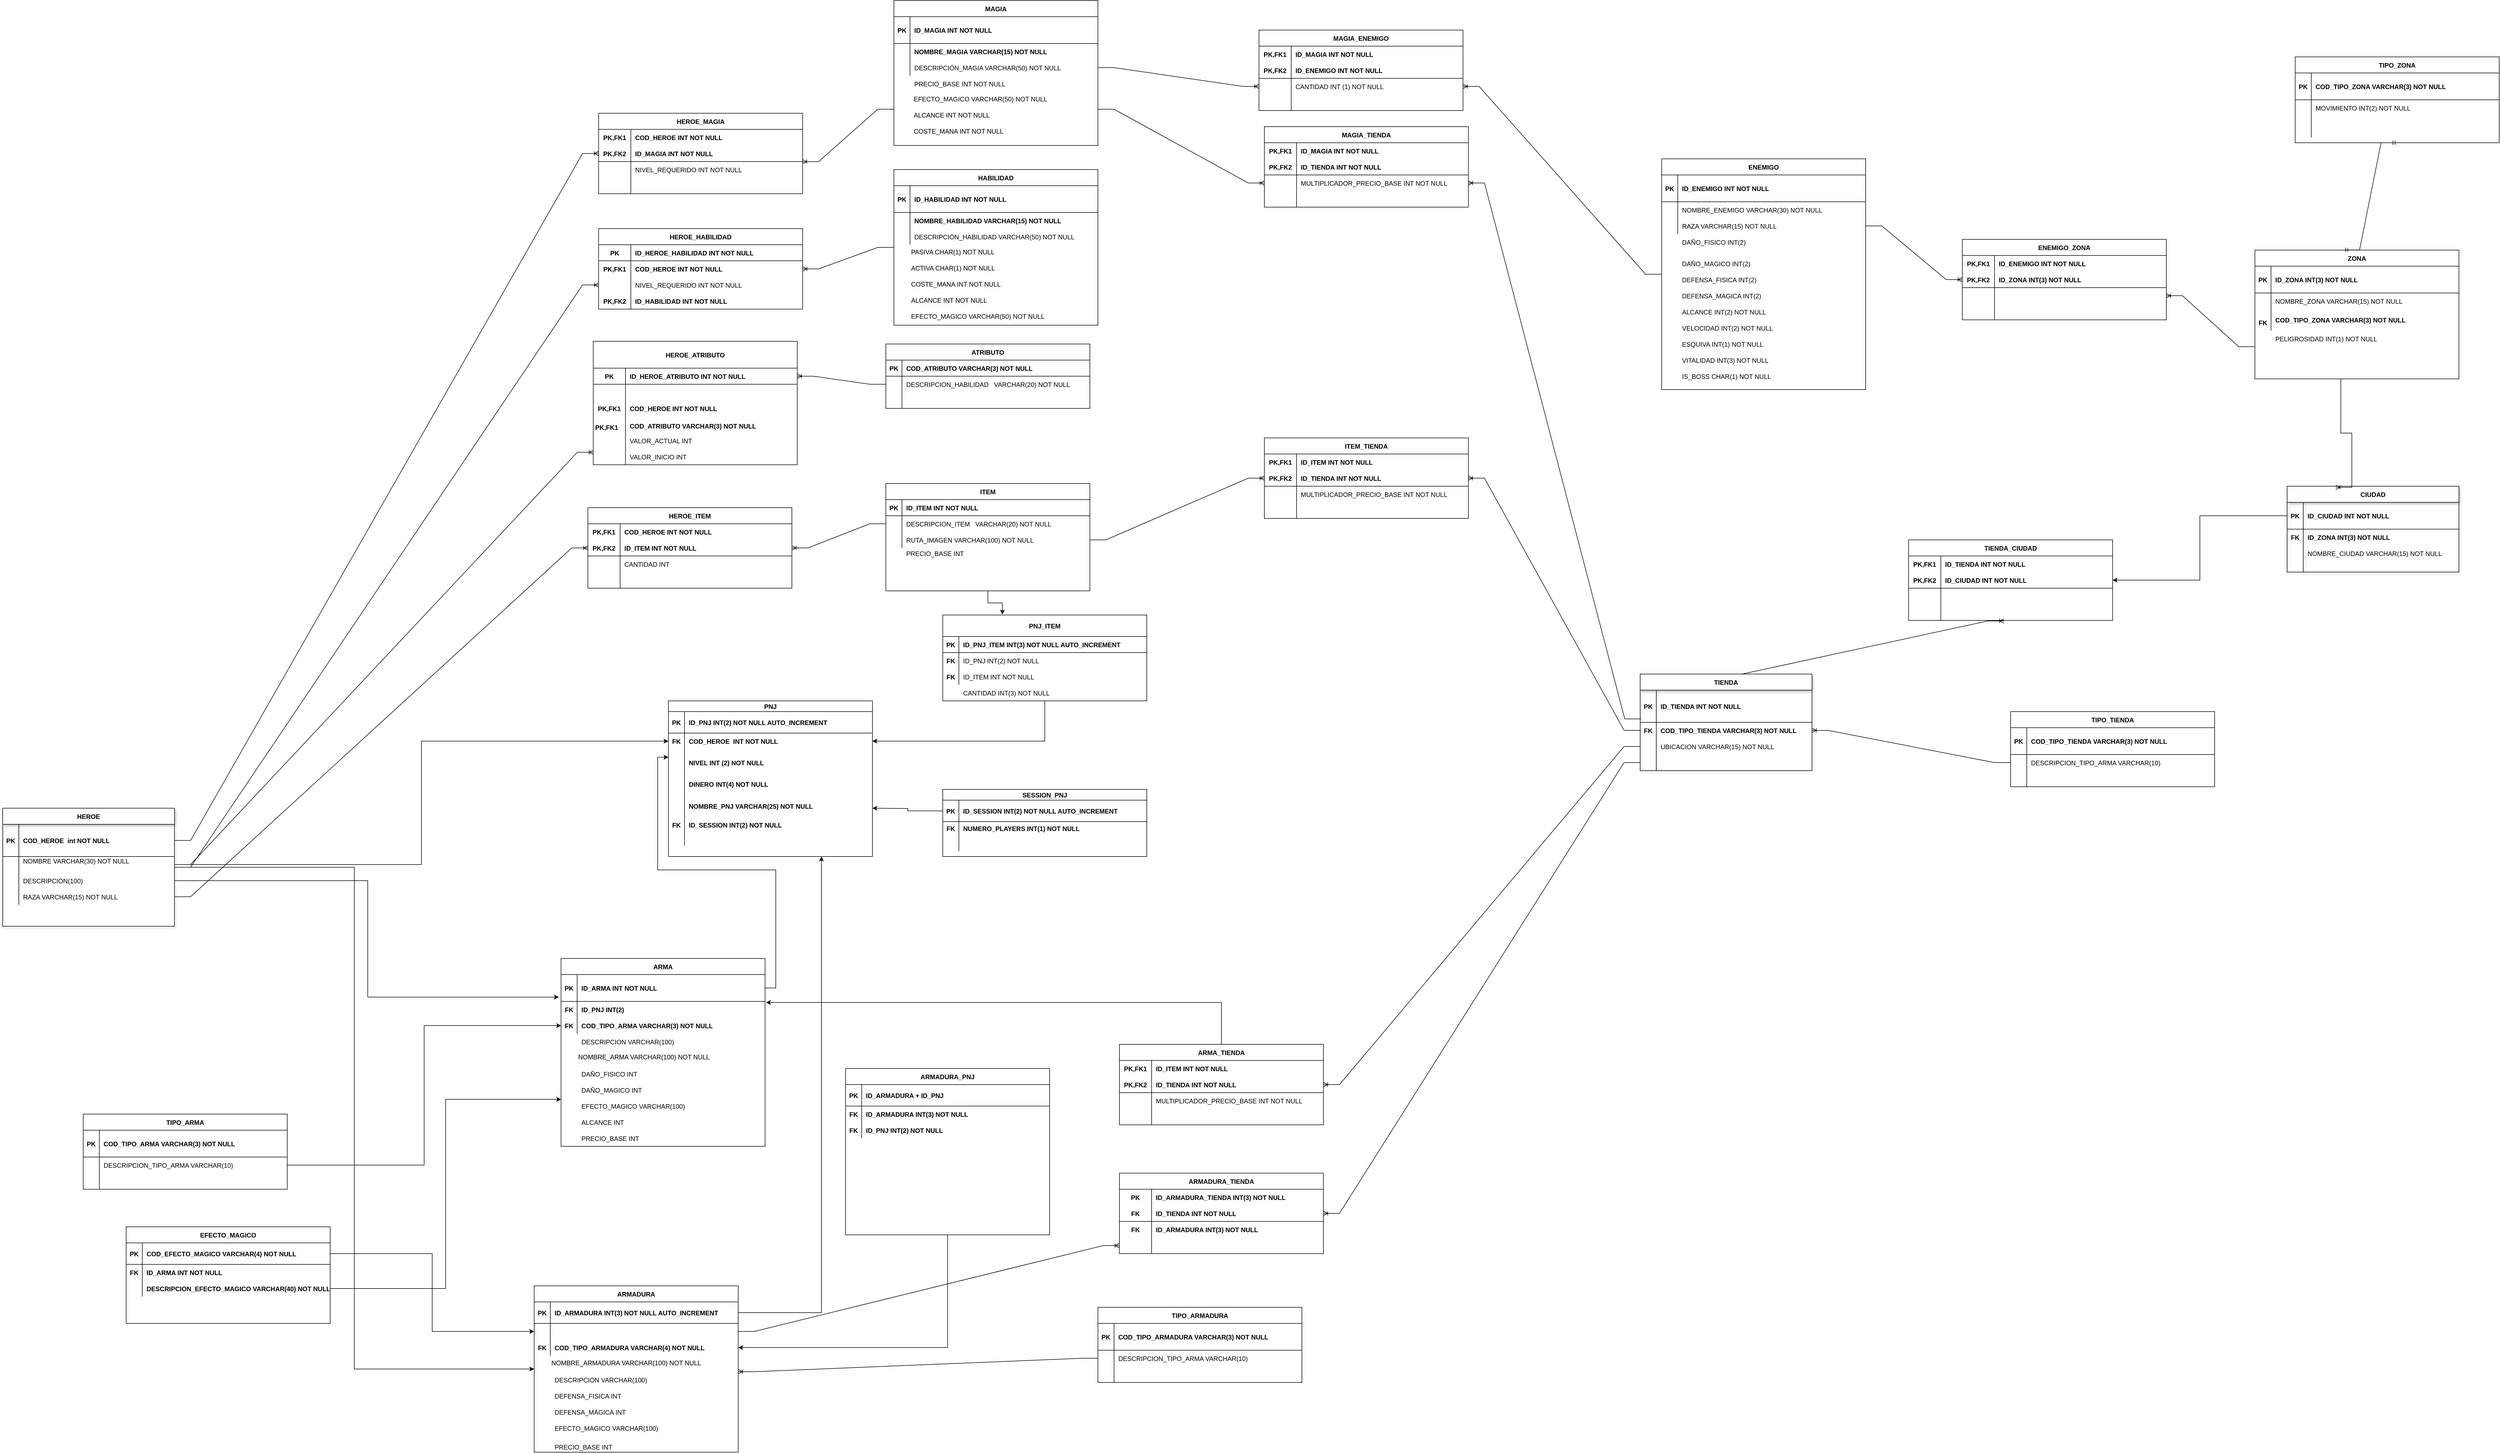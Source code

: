 <mxfile version="20.3.0" type="device"><diagram id="R2lEEEUBdFMjLlhIrx00" name="Page-1"><mxGraphModel dx="1988" dy="1792" grid="1" gridSize="10" guides="1" tooltips="1" connect="1" arrows="1" fold="1" page="1" pageScale="1" pageWidth="850" pageHeight="1100" math="0" shadow="0" extFonts="Permanent Marker^https://fonts.googleapis.com/css?family=Permanent+Marker"><root><mxCell id="0"/><mxCell id="1" parent="0"/><mxCell id="C-vyLk0tnHw3VtMMgP7b-13" value="ATRIBUTO" style="shape=table;startSize=30;container=1;collapsible=1;childLayout=tableLayout;fixedRows=1;rowLines=0;fontStyle=1;align=center;resizeLast=1;" parent="1" vertex="1"><mxGeometry x="1085" y="-195" width="380" height="120" as="geometry"/></mxCell><mxCell id="C-vyLk0tnHw3VtMMgP7b-14" value="" style="shape=partialRectangle;collapsible=0;dropTarget=0;pointerEvents=0;fillColor=none;points=[[0,0.5],[1,0.5]];portConstraint=eastwest;top=0;left=0;right=0;bottom=1;" parent="C-vyLk0tnHw3VtMMgP7b-13" vertex="1"><mxGeometry y="30" width="380" height="30" as="geometry"/></mxCell><mxCell id="C-vyLk0tnHw3VtMMgP7b-15" value="PK" style="shape=partialRectangle;overflow=hidden;connectable=0;fillColor=none;top=0;left=0;bottom=0;right=0;fontStyle=1;" parent="C-vyLk0tnHw3VtMMgP7b-14" vertex="1"><mxGeometry width="30" height="30" as="geometry"><mxRectangle width="30" height="30" as="alternateBounds"/></mxGeometry></mxCell><mxCell id="C-vyLk0tnHw3VtMMgP7b-16" value="COD_ATRIBUTO VARCHAR(3) NOT NULL" style="shape=partialRectangle;overflow=hidden;connectable=0;fillColor=none;top=0;left=0;bottom=0;right=0;align=left;spacingLeft=6;fontStyle=1;" parent="C-vyLk0tnHw3VtMMgP7b-14" vertex="1"><mxGeometry x="30" width="350" height="30" as="geometry"><mxRectangle width="350" height="30" as="alternateBounds"/></mxGeometry></mxCell><mxCell id="C-vyLk0tnHw3VtMMgP7b-17" value="" style="shape=partialRectangle;collapsible=0;dropTarget=0;pointerEvents=0;fillColor=none;points=[[0,0.5],[1,0.5]];portConstraint=eastwest;top=0;left=0;right=0;bottom=0;" parent="C-vyLk0tnHw3VtMMgP7b-13" vertex="1"><mxGeometry y="60" width="380" height="30" as="geometry"/></mxCell><mxCell id="C-vyLk0tnHw3VtMMgP7b-18" value="" style="shape=partialRectangle;overflow=hidden;connectable=0;fillColor=none;top=0;left=0;bottom=0;right=0;" parent="C-vyLk0tnHw3VtMMgP7b-17" vertex="1"><mxGeometry width="30" height="30" as="geometry"><mxRectangle width="30" height="30" as="alternateBounds"/></mxGeometry></mxCell><mxCell id="C-vyLk0tnHw3VtMMgP7b-19" value="DESCRIPCION_HABILIDAD   VARCHAR(20) NOT NULL" style="shape=partialRectangle;overflow=hidden;connectable=0;fillColor=none;top=0;left=0;bottom=0;right=0;align=left;spacingLeft=6;" parent="C-vyLk0tnHw3VtMMgP7b-17" vertex="1"><mxGeometry x="30" width="350" height="30" as="geometry"><mxRectangle width="350" height="30" as="alternateBounds"/></mxGeometry></mxCell><mxCell id="C-vyLk0tnHw3VtMMgP7b-20" value="" style="shape=partialRectangle;collapsible=0;dropTarget=0;pointerEvents=0;fillColor=none;points=[[0,0.5],[1,0.5]];portConstraint=eastwest;top=0;left=0;right=0;bottom=0;" parent="C-vyLk0tnHw3VtMMgP7b-13" vertex="1"><mxGeometry y="90" width="380" height="30" as="geometry"/></mxCell><mxCell id="C-vyLk0tnHw3VtMMgP7b-21" value="" style="shape=partialRectangle;overflow=hidden;connectable=0;fillColor=none;top=0;left=0;bottom=0;right=0;" parent="C-vyLk0tnHw3VtMMgP7b-20" vertex="1"><mxGeometry width="30" height="30" as="geometry"><mxRectangle width="30" height="30" as="alternateBounds"/></mxGeometry></mxCell><mxCell id="C-vyLk0tnHw3VtMMgP7b-22" value="" style="shape=partialRectangle;overflow=hidden;connectable=0;fillColor=none;top=0;left=0;bottom=0;right=0;align=left;spacingLeft=6;" parent="C-vyLk0tnHw3VtMMgP7b-20" vertex="1"><mxGeometry x="30" width="350" height="30" as="geometry"><mxRectangle width="350" height="30" as="alternateBounds"/></mxGeometry></mxCell><mxCell id="NwEuRsdq8ke5iZzhpdfF-38" style="edgeStyle=orthogonalEdgeStyle;rounded=0;orthogonalLoop=1;jettySize=auto;html=1;entryX=0;entryY=0.5;entryDx=0;entryDy=0;" parent="1" source="cMluXOahS8nYFW1Rnrok-14" target="cMluXOahS8nYFW1Rnrok-131" edge="1"><mxGeometry relative="1" as="geometry"/></mxCell><mxCell id="cMluXOahS8nYFW1Rnrok-14" value="HEROE" style="shape=table;startSize=30;container=1;collapsible=1;childLayout=tableLayout;fixedRows=1;rowLines=0;fontStyle=1;align=center;resizeLast=1;shadow=1;" parent="1" vertex="1"><mxGeometry x="-560" y="670" width="320" height="220" as="geometry"/></mxCell><mxCell id="cMluXOahS8nYFW1Rnrok-15" value="" style="shape=tableRow;horizontal=0;startSize=0;swimlaneHead=0;swimlaneBody=0;fillColor=none;collapsible=0;dropTarget=0;points=[[0,0.5],[1,0.5]];portConstraint=eastwest;top=0;left=0;right=0;bottom=1;" parent="cMluXOahS8nYFW1Rnrok-14" vertex="1"><mxGeometry y="30" width="320" height="60" as="geometry"/></mxCell><mxCell id="cMluXOahS8nYFW1Rnrok-16" value="PK" style="shape=partialRectangle;connectable=0;fillColor=none;top=0;left=0;bottom=0;right=0;fontStyle=1;overflow=hidden;" parent="cMluXOahS8nYFW1Rnrok-15" vertex="1"><mxGeometry width="30" height="60" as="geometry"><mxRectangle width="30" height="60" as="alternateBounds"/></mxGeometry></mxCell><mxCell id="cMluXOahS8nYFW1Rnrok-17" value="COD_HEROE  int NOT NULL" style="shape=partialRectangle;connectable=0;fillColor=none;top=0;left=0;bottom=0;right=0;align=left;spacingLeft=6;fontStyle=1;overflow=hidden;" parent="cMluXOahS8nYFW1Rnrok-15" vertex="1"><mxGeometry x="30" width="290" height="60" as="geometry"><mxRectangle width="290" height="60" as="alternateBounds"/></mxGeometry></mxCell><mxCell id="cMluXOahS8nYFW1Rnrok-18" value="" style="shape=tableRow;horizontal=0;startSize=0;swimlaneHead=0;swimlaneBody=0;fillColor=none;collapsible=0;dropTarget=0;points=[[0,0.5],[1,0.5]];portConstraint=eastwest;top=0;left=0;right=0;bottom=0;" parent="cMluXOahS8nYFW1Rnrok-14" vertex="1"><mxGeometry y="90" width="320" height="30" as="geometry"/></mxCell><mxCell id="cMluXOahS8nYFW1Rnrok-19" value="" style="shape=partialRectangle;connectable=0;fillColor=none;top=0;left=0;bottom=0;right=0;editable=1;overflow=hidden;" parent="cMluXOahS8nYFW1Rnrok-18" vertex="1"><mxGeometry width="30" height="30" as="geometry"><mxRectangle width="30" height="30" as="alternateBounds"/></mxGeometry></mxCell><mxCell id="cMluXOahS8nYFW1Rnrok-20" value="NOMBRE VARCHAR(30) NOT NULL&#10;" style="shape=partialRectangle;connectable=0;fillColor=none;top=0;left=0;bottom=0;right=0;align=left;spacingLeft=6;overflow=hidden;" parent="cMluXOahS8nYFW1Rnrok-18" vertex="1"><mxGeometry x="30" width="290" height="30" as="geometry"><mxRectangle width="290" height="30" as="alternateBounds"/></mxGeometry></mxCell><mxCell id="cMluXOahS8nYFW1Rnrok-24" value="" style="shape=tableRow;horizontal=0;startSize=0;swimlaneHead=0;swimlaneBody=0;fillColor=none;collapsible=0;dropTarget=0;points=[[0,0.5],[1,0.5]];portConstraint=eastwest;top=0;left=0;right=0;bottom=0;" parent="cMluXOahS8nYFW1Rnrok-14" vertex="1"><mxGeometry y="120" width="320" height="30" as="geometry"/></mxCell><mxCell id="cMluXOahS8nYFW1Rnrok-25" value="" style="shape=partialRectangle;connectable=0;fillColor=none;top=0;left=0;bottom=0;right=0;editable=1;overflow=hidden;" parent="cMluXOahS8nYFW1Rnrok-24" vertex="1"><mxGeometry width="30" height="30" as="geometry"><mxRectangle width="30" height="30" as="alternateBounds"/></mxGeometry></mxCell><mxCell id="cMluXOahS8nYFW1Rnrok-26" value="DESCRIPCIÓN(100)" style="shape=partialRectangle;connectable=0;fillColor=none;top=0;left=0;bottom=0;right=0;align=left;spacingLeft=6;overflow=hidden;" parent="cMluXOahS8nYFW1Rnrok-24" vertex="1"><mxGeometry x="30" width="290" height="30" as="geometry"><mxRectangle width="290" height="30" as="alternateBounds"/></mxGeometry></mxCell><mxCell id="cMluXOahS8nYFW1Rnrok-21" value="" style="shape=tableRow;horizontal=0;startSize=0;swimlaneHead=0;swimlaneBody=0;fillColor=none;collapsible=0;dropTarget=0;points=[[0,0.5],[1,0.5]];portConstraint=eastwest;top=0;left=0;right=0;bottom=0;" parent="cMluXOahS8nYFW1Rnrok-14" vertex="1"><mxGeometry y="150" width="320" height="30" as="geometry"/></mxCell><mxCell id="cMluXOahS8nYFW1Rnrok-22" value="" style="shape=partialRectangle;connectable=0;fillColor=none;top=0;left=0;bottom=0;right=0;editable=1;overflow=hidden;" parent="cMluXOahS8nYFW1Rnrok-21" vertex="1"><mxGeometry width="30" height="30" as="geometry"><mxRectangle width="30" height="30" as="alternateBounds"/></mxGeometry></mxCell><mxCell id="cMluXOahS8nYFW1Rnrok-23" value="RAZA VARCHAR(15) NOT NULL" style="shape=partialRectangle;connectable=0;fillColor=none;top=0;left=0;bottom=0;right=0;align=left;spacingLeft=6;overflow=hidden;" parent="cMluXOahS8nYFW1Rnrok-21" vertex="1"><mxGeometry x="30" width="290" height="30" as="geometry"><mxRectangle width="290" height="30" as="alternateBounds"/></mxGeometry></mxCell><mxCell id="cMluXOahS8nYFW1Rnrok-46" value="" style="edgeStyle=entityRelationEdgeStyle;fontSize=12;html=1;endArrow=ERoneToMany;rounded=0;entryX=0.001;entryY=0.224;entryDx=0;entryDy=0;entryPerimeter=0;exitX=1;exitY=0.5;exitDx=0;exitDy=0;" parent="1" source="cMluXOahS8nYFW1Rnrok-18" target="cMluXOahS8nYFW1Rnrok-54" edge="1"><mxGeometry width="100" height="100" relative="1" as="geometry"><mxPoint x="420" y="230" as="sourcePoint"/><mxPoint x="548.6" y="197.01" as="targetPoint"/></mxGeometry></mxCell><mxCell id="cMluXOahS8nYFW1Rnrok-47" value="HEROE_ATRIBUTO" style="shape=table;startSize=50;container=1;collapsible=1;childLayout=tableLayout;fixedRows=1;rowLines=0;fontStyle=1;align=center;resizeLast=1;" parent="1" vertex="1"><mxGeometry x="540" y="-200" width="380" height="230" as="geometry"/></mxCell><mxCell id="cMluXOahS8nYFW1Rnrok-51" value="" style="shape=tableRow;horizontal=0;startSize=0;swimlaneHead=0;swimlaneBody=0;fillColor=none;collapsible=0;dropTarget=0;points=[[0,0.5],[1,0.5]];portConstraint=eastwest;top=0;left=0;right=0;bottom=1;" parent="cMluXOahS8nYFW1Rnrok-47" vertex="1"><mxGeometry y="50" width="380" height="30" as="geometry"/></mxCell><mxCell id="cMluXOahS8nYFW1Rnrok-52" value="PK" style="shape=partialRectangle;connectable=0;fillColor=none;top=0;left=0;bottom=0;right=0;fontStyle=1;overflow=hidden;" parent="cMluXOahS8nYFW1Rnrok-51" vertex="1"><mxGeometry width="60" height="30" as="geometry"><mxRectangle width="60" height="30" as="alternateBounds"/></mxGeometry></mxCell><mxCell id="cMluXOahS8nYFW1Rnrok-53" value="ID_HEROE_ATRIBUTO INT NOT NULL" style="shape=partialRectangle;connectable=0;fillColor=none;top=0;left=0;bottom=0;right=0;align=left;spacingLeft=6;fontStyle=1;overflow=hidden;" parent="cMluXOahS8nYFW1Rnrok-51" vertex="1"><mxGeometry x="60" width="320" height="30" as="geometry"><mxRectangle width="320" height="30" as="alternateBounds"/></mxGeometry></mxCell><mxCell id="cMluXOahS8nYFW1Rnrok-48" value="" style="shape=tableRow;horizontal=0;startSize=0;swimlaneHead=0;swimlaneBody=0;fillColor=none;collapsible=0;dropTarget=0;points=[[0,0.5],[1,0.5]];portConstraint=eastwest;top=0;left=0;right=0;bottom=0;" parent="cMluXOahS8nYFW1Rnrok-47" vertex="1"><mxGeometry y="80" width="380" height="90" as="geometry"/></mxCell><mxCell id="cMluXOahS8nYFW1Rnrok-49" value="PK,FK1" style="shape=partialRectangle;connectable=0;fillColor=none;top=0;left=0;bottom=0;right=0;fontStyle=1;overflow=hidden;" parent="cMluXOahS8nYFW1Rnrok-48" vertex="1"><mxGeometry width="60" height="90" as="geometry"><mxRectangle width="60" height="90" as="alternateBounds"/></mxGeometry></mxCell><mxCell id="cMluXOahS8nYFW1Rnrok-50" value="COD_HEROE INT NOT NULL" style="shape=partialRectangle;connectable=0;fillColor=none;top=0;left=0;bottom=0;right=0;align=left;spacingLeft=6;fontStyle=1;overflow=hidden;" parent="cMluXOahS8nYFW1Rnrok-48" vertex="1"><mxGeometry x="60" width="320" height="90" as="geometry"><mxRectangle width="320" height="90" as="alternateBounds"/></mxGeometry></mxCell><mxCell id="cMluXOahS8nYFW1Rnrok-57" value="" style="shape=tableRow;horizontal=0;startSize=0;swimlaneHead=0;swimlaneBody=0;fillColor=none;collapsible=0;dropTarget=0;points=[[0,0.5],[1,0.5]];portConstraint=eastwest;top=0;left=0;right=0;bottom=0;" parent="cMluXOahS8nYFW1Rnrok-47" vertex="1"><mxGeometry y="170" width="380" height="30" as="geometry"/></mxCell><mxCell id="cMluXOahS8nYFW1Rnrok-58" value="" style="shape=partialRectangle;connectable=0;fillColor=none;top=0;left=0;bottom=0;right=0;editable=1;overflow=hidden;" parent="cMluXOahS8nYFW1Rnrok-57" vertex="1"><mxGeometry width="60" height="30" as="geometry"><mxRectangle width="60" height="30" as="alternateBounds"/></mxGeometry></mxCell><mxCell id="cMluXOahS8nYFW1Rnrok-59" value="VALOR_ACTUAL INT " style="shape=partialRectangle;connectable=0;fillColor=none;top=0;left=0;bottom=0;right=0;align=left;spacingLeft=6;overflow=hidden;" parent="cMluXOahS8nYFW1Rnrok-57" vertex="1"><mxGeometry x="60" width="320" height="30" as="geometry"><mxRectangle width="320" height="30" as="alternateBounds"/></mxGeometry></mxCell><mxCell id="cMluXOahS8nYFW1Rnrok-54" value="" style="shape=tableRow;horizontal=0;startSize=0;swimlaneHead=0;swimlaneBody=0;fillColor=none;collapsible=0;dropTarget=0;points=[[0,0.5],[1,0.5]];portConstraint=eastwest;top=0;left=0;right=0;bottom=0;" parent="cMluXOahS8nYFW1Rnrok-47" vertex="1"><mxGeometry y="200" width="380" height="30" as="geometry"/></mxCell><mxCell id="cMluXOahS8nYFW1Rnrok-55" value="" style="shape=partialRectangle;connectable=0;fillColor=none;top=0;left=0;bottom=0;right=0;editable=1;overflow=hidden;" parent="cMluXOahS8nYFW1Rnrok-54" vertex="1"><mxGeometry width="60" height="30" as="geometry"><mxRectangle width="60" height="30" as="alternateBounds"/></mxGeometry></mxCell><mxCell id="cMluXOahS8nYFW1Rnrok-56" value="VALOR_INICIO INT " style="shape=partialRectangle;connectable=0;fillColor=none;top=0;left=0;bottom=0;right=0;align=left;spacingLeft=6;overflow=hidden;" parent="cMluXOahS8nYFW1Rnrok-54" vertex="1"><mxGeometry x="60" width="320" height="30" as="geometry"><mxRectangle width="320" height="30" as="alternateBounds"/></mxGeometry></mxCell><mxCell id="NwEuRsdq8ke5iZzhpdfF-60" style="edgeStyle=orthogonalEdgeStyle;rounded=0;orthogonalLoop=1;jettySize=auto;html=1;entryX=0.292;entryY=-0.006;entryDx=0;entryDy=0;entryPerimeter=0;" parent="1" source="cMluXOahS8nYFW1Rnrok-61" target="NwEuRsdq8ke5iZzhpdfF-47" edge="1"><mxGeometry relative="1" as="geometry"/></mxCell><mxCell id="cMluXOahS8nYFW1Rnrok-61" value="ITEM" style="shape=table;startSize=30;container=1;collapsible=1;childLayout=tableLayout;fixedRows=1;rowLines=0;fontStyle=1;align=center;resizeLast=1;" parent="1" vertex="1"><mxGeometry x="1085" y="65" width="380" height="200" as="geometry"/></mxCell><mxCell id="cMluXOahS8nYFW1Rnrok-62" value="" style="shape=partialRectangle;collapsible=0;dropTarget=0;pointerEvents=0;fillColor=none;points=[[0,0.5],[1,0.5]];portConstraint=eastwest;top=0;left=0;right=0;bottom=1;" parent="cMluXOahS8nYFW1Rnrok-61" vertex="1"><mxGeometry y="30" width="380" height="30" as="geometry"/></mxCell><mxCell id="cMluXOahS8nYFW1Rnrok-63" value="PK" style="shape=partialRectangle;overflow=hidden;connectable=0;fillColor=none;top=0;left=0;bottom=0;right=0;fontStyle=1;" parent="cMluXOahS8nYFW1Rnrok-62" vertex="1"><mxGeometry width="30" height="30" as="geometry"><mxRectangle width="30" height="30" as="alternateBounds"/></mxGeometry></mxCell><mxCell id="cMluXOahS8nYFW1Rnrok-64" value="ID_ITEM INT NOT NULL" style="shape=partialRectangle;overflow=hidden;connectable=0;fillColor=none;top=0;left=0;bottom=0;right=0;align=left;spacingLeft=6;fontStyle=1;" parent="cMluXOahS8nYFW1Rnrok-62" vertex="1"><mxGeometry x="30" width="350" height="30" as="geometry"><mxRectangle width="350" height="30" as="alternateBounds"/></mxGeometry></mxCell><mxCell id="cMluXOahS8nYFW1Rnrok-65" value="" style="shape=partialRectangle;collapsible=0;dropTarget=0;pointerEvents=0;fillColor=none;points=[[0,0.5],[1,0.5]];portConstraint=eastwest;top=0;left=0;right=0;bottom=0;" parent="cMluXOahS8nYFW1Rnrok-61" vertex="1"><mxGeometry y="60" width="380" height="30" as="geometry"/></mxCell><mxCell id="cMluXOahS8nYFW1Rnrok-66" value="" style="shape=partialRectangle;overflow=hidden;connectable=0;fillColor=none;top=0;left=0;bottom=0;right=0;" parent="cMluXOahS8nYFW1Rnrok-65" vertex="1"><mxGeometry width="30" height="30" as="geometry"><mxRectangle width="30" height="30" as="alternateBounds"/></mxGeometry></mxCell><mxCell id="cMluXOahS8nYFW1Rnrok-67" value="DESCRIPCION_ITEM   VARCHAR(20) NOT NULL" style="shape=partialRectangle;overflow=hidden;connectable=0;fillColor=none;top=0;left=0;bottom=0;right=0;align=left;spacingLeft=6;" parent="cMluXOahS8nYFW1Rnrok-65" vertex="1"><mxGeometry x="30" width="350" height="30" as="geometry"><mxRectangle width="350" height="30" as="alternateBounds"/></mxGeometry></mxCell><mxCell id="cMluXOahS8nYFW1Rnrok-68" value="" style="shape=partialRectangle;collapsible=0;dropTarget=0;pointerEvents=0;fillColor=none;points=[[0,0.5],[1,0.5]];portConstraint=eastwest;top=0;left=0;right=0;bottom=0;" parent="cMluXOahS8nYFW1Rnrok-61" vertex="1"><mxGeometry y="90" width="380" height="30" as="geometry"/></mxCell><mxCell id="cMluXOahS8nYFW1Rnrok-69" value="" style="shape=partialRectangle;overflow=hidden;connectable=0;fillColor=none;top=0;left=0;bottom=0;right=0;" parent="cMluXOahS8nYFW1Rnrok-68" vertex="1"><mxGeometry width="30" height="30" as="geometry"><mxRectangle width="30" height="30" as="alternateBounds"/></mxGeometry></mxCell><mxCell id="cMluXOahS8nYFW1Rnrok-70" value="RUTA_IMAGEN VARCHAR(100) NOT NULL" style="shape=partialRectangle;overflow=hidden;connectable=0;fillColor=none;top=0;left=0;bottom=0;right=0;align=left;spacingLeft=6;" parent="cMluXOahS8nYFW1Rnrok-68" vertex="1"><mxGeometry x="30" width="350" height="30" as="geometry"><mxRectangle width="350" height="30" as="alternateBounds"/></mxGeometry></mxCell><mxCell id="cMluXOahS8nYFW1Rnrok-71" value="HEROE_ITEM" style="shape=table;startSize=30;container=1;collapsible=1;childLayout=tableLayout;fixedRows=1;rowLines=0;fontStyle=1;align=center;resizeLast=1;" parent="1" vertex="1"><mxGeometry x="530" y="110" width="380" height="150" as="geometry"/></mxCell><mxCell id="cMluXOahS8nYFW1Rnrok-72" value="" style="shape=tableRow;horizontal=0;startSize=0;swimlaneHead=0;swimlaneBody=0;fillColor=none;collapsible=0;dropTarget=0;points=[[0,0.5],[1,0.5]];portConstraint=eastwest;top=0;left=0;right=0;bottom=0;" parent="cMluXOahS8nYFW1Rnrok-71" vertex="1"><mxGeometry y="30" width="380" height="30" as="geometry"/></mxCell><mxCell id="cMluXOahS8nYFW1Rnrok-73" value="PK,FK1" style="shape=partialRectangle;connectable=0;fillColor=none;top=0;left=0;bottom=0;right=0;fontStyle=1;overflow=hidden;" parent="cMluXOahS8nYFW1Rnrok-72" vertex="1"><mxGeometry width="60" height="30" as="geometry"><mxRectangle width="60" height="30" as="alternateBounds"/></mxGeometry></mxCell><mxCell id="cMluXOahS8nYFW1Rnrok-74" value="COD_HEROE INT NOT NULL" style="shape=partialRectangle;connectable=0;fillColor=none;top=0;left=0;bottom=0;right=0;align=left;spacingLeft=6;fontStyle=1;overflow=hidden;" parent="cMluXOahS8nYFW1Rnrok-72" vertex="1"><mxGeometry x="60" width="320" height="30" as="geometry"><mxRectangle width="320" height="30" as="alternateBounds"/></mxGeometry></mxCell><mxCell id="cMluXOahS8nYFW1Rnrok-75" value="" style="shape=tableRow;horizontal=0;startSize=0;swimlaneHead=0;swimlaneBody=0;fillColor=none;collapsible=0;dropTarget=0;points=[[0,0.5],[1,0.5]];portConstraint=eastwest;top=0;left=0;right=0;bottom=1;" parent="cMluXOahS8nYFW1Rnrok-71" vertex="1"><mxGeometry y="60" width="380" height="30" as="geometry"/></mxCell><mxCell id="cMluXOahS8nYFW1Rnrok-76" value="PK,FK2" style="shape=partialRectangle;connectable=0;fillColor=none;top=0;left=0;bottom=0;right=0;fontStyle=1;overflow=hidden;" parent="cMluXOahS8nYFW1Rnrok-75" vertex="1"><mxGeometry width="60" height="30" as="geometry"><mxRectangle width="60" height="30" as="alternateBounds"/></mxGeometry></mxCell><mxCell id="cMluXOahS8nYFW1Rnrok-77" value="ID_ITEM INT NOT NULL" style="shape=partialRectangle;connectable=0;fillColor=none;top=0;left=0;bottom=0;right=0;align=left;spacingLeft=6;fontStyle=1;overflow=hidden;" parent="cMluXOahS8nYFW1Rnrok-75" vertex="1"><mxGeometry x="60" width="320" height="30" as="geometry"><mxRectangle width="320" height="30" as="alternateBounds"/></mxGeometry></mxCell><mxCell id="cMluXOahS8nYFW1Rnrok-78" value="" style="shape=tableRow;horizontal=0;startSize=0;swimlaneHead=0;swimlaneBody=0;fillColor=none;collapsible=0;dropTarget=0;points=[[0,0.5],[1,0.5]];portConstraint=eastwest;top=0;left=0;right=0;bottom=0;" parent="cMluXOahS8nYFW1Rnrok-71" vertex="1"><mxGeometry y="90" width="380" height="30" as="geometry"/></mxCell><mxCell id="cMluXOahS8nYFW1Rnrok-79" value="" style="shape=partialRectangle;connectable=0;fillColor=none;top=0;left=0;bottom=0;right=0;editable=1;overflow=hidden;" parent="cMluXOahS8nYFW1Rnrok-78" vertex="1"><mxGeometry width="60" height="30" as="geometry"><mxRectangle width="60" height="30" as="alternateBounds"/></mxGeometry></mxCell><mxCell id="cMluXOahS8nYFW1Rnrok-80" value="CANTIDAD INT" style="shape=partialRectangle;connectable=0;fillColor=none;top=0;left=0;bottom=0;right=0;align=left;spacingLeft=6;overflow=hidden;" parent="cMluXOahS8nYFW1Rnrok-78" vertex="1"><mxGeometry x="60" width="320" height="30" as="geometry"><mxRectangle width="320" height="30" as="alternateBounds"/></mxGeometry></mxCell><mxCell id="cMluXOahS8nYFW1Rnrok-81" value="" style="shape=tableRow;horizontal=0;startSize=0;swimlaneHead=0;swimlaneBody=0;fillColor=none;collapsible=0;dropTarget=0;points=[[0,0.5],[1,0.5]];portConstraint=eastwest;top=0;left=0;right=0;bottom=0;" parent="cMluXOahS8nYFW1Rnrok-71" vertex="1"><mxGeometry y="120" width="380" height="30" as="geometry"/></mxCell><mxCell id="cMluXOahS8nYFW1Rnrok-82" value="" style="shape=partialRectangle;connectable=0;fillColor=none;top=0;left=0;bottom=0;right=0;editable=1;overflow=hidden;" parent="cMluXOahS8nYFW1Rnrok-81" vertex="1"><mxGeometry width="60" height="30" as="geometry"><mxRectangle width="60" height="30" as="alternateBounds"/></mxGeometry></mxCell><mxCell id="cMluXOahS8nYFW1Rnrok-83" value="" style="shape=partialRectangle;connectable=0;fillColor=none;top=0;left=0;bottom=0;right=0;align=left;spacingLeft=6;overflow=hidden;" parent="cMluXOahS8nYFW1Rnrok-81" vertex="1"><mxGeometry x="60" width="320" height="30" as="geometry"><mxRectangle width="320" height="30" as="alternateBounds"/></mxGeometry></mxCell><mxCell id="cMluXOahS8nYFW1Rnrok-84" value="" style="edgeStyle=entityRelationEdgeStyle;fontSize=12;html=1;endArrow=ERoneToMany;rounded=0;entryX=0;entryY=0.5;entryDx=0;entryDy=0;exitX=1;exitY=0.5;exitDx=0;exitDy=0;" parent="1" source="cMluXOahS8nYFW1Rnrok-21" target="cMluXOahS8nYFW1Rnrok-75" edge="1"><mxGeometry width="100" height="100" relative="1" as="geometry"><mxPoint x="370" y="578.28" as="sourcePoint"/><mxPoint x="530.38" y="380" as="targetPoint"/></mxGeometry></mxCell><mxCell id="cMluXOahS8nYFW1Rnrok-85" value="" style="edgeStyle=entityRelationEdgeStyle;fontSize=12;html=1;endArrow=ERoneToMany;rounded=0;entryX=1;entryY=0.5;entryDx=0;entryDy=0;exitX=0;exitY=0.5;exitDx=0;exitDy=0;" parent="1" source="cMluXOahS8nYFW1Rnrok-65" target="cMluXOahS8nYFW1Rnrok-75" edge="1"><mxGeometry width="100" height="100" relative="1" as="geometry"><mxPoint x="1055" y="653.25" as="sourcePoint"/><mxPoint x="905.14" y="650.0" as="targetPoint"/></mxGeometry></mxCell><mxCell id="cMluXOahS8nYFW1Rnrok-87" value="ARMA" style="shape=table;startSize=30;container=1;collapsible=1;childLayout=tableLayout;fixedRows=1;rowLines=0;fontStyle=1;align=center;resizeLast=1;" parent="1" vertex="1"><mxGeometry x="480" y="950" width="380" height="350" as="geometry"/></mxCell><mxCell id="cMluXOahS8nYFW1Rnrok-88" value="" style="shape=partialRectangle;collapsible=0;dropTarget=0;pointerEvents=0;fillColor=none;points=[[0,0.5],[1,0.5]];portConstraint=eastwest;top=0;left=0;right=0;bottom=1;" parent="cMluXOahS8nYFW1Rnrok-87" vertex="1"><mxGeometry y="30" width="380" height="50" as="geometry"/></mxCell><mxCell id="cMluXOahS8nYFW1Rnrok-89" value="PK" style="shape=partialRectangle;overflow=hidden;connectable=0;fillColor=none;top=0;left=0;bottom=0;right=0;fontStyle=1;" parent="cMluXOahS8nYFW1Rnrok-88" vertex="1"><mxGeometry width="30" height="50" as="geometry"><mxRectangle width="30" height="50" as="alternateBounds"/></mxGeometry></mxCell><mxCell id="cMluXOahS8nYFW1Rnrok-90" value="ID_ARMA INT NOT NULL" style="shape=partialRectangle;overflow=hidden;connectable=0;fillColor=none;top=0;left=0;bottom=0;right=0;align=left;spacingLeft=6;fontStyle=1;" parent="cMluXOahS8nYFW1Rnrok-88" vertex="1"><mxGeometry x="30" width="350" height="50" as="geometry"><mxRectangle width="350" height="50" as="alternateBounds"/></mxGeometry></mxCell><mxCell id="cMluXOahS8nYFW1Rnrok-91" value="" style="shape=partialRectangle;collapsible=0;dropTarget=0;pointerEvents=0;fillColor=none;points=[[0,0.5],[1,0.5]];portConstraint=eastwest;top=0;left=0;right=0;bottom=0;" parent="cMluXOahS8nYFW1Rnrok-87" vertex="1"><mxGeometry y="80" width="380" height="30" as="geometry"/></mxCell><mxCell id="cMluXOahS8nYFW1Rnrok-92" value="FK" style="shape=partialRectangle;overflow=hidden;connectable=0;fillColor=none;top=0;left=0;bottom=0;right=0;fontStyle=1" parent="cMluXOahS8nYFW1Rnrok-91" vertex="1"><mxGeometry width="30" height="30" as="geometry"><mxRectangle width="30" height="30" as="alternateBounds"/></mxGeometry></mxCell><mxCell id="cMluXOahS8nYFW1Rnrok-93" value="ID_PNJ INT(2) " style="shape=partialRectangle;overflow=hidden;connectable=0;fillColor=none;top=0;left=0;bottom=0;right=0;align=left;spacingLeft=6;fontStyle=1" parent="cMluXOahS8nYFW1Rnrok-91" vertex="1"><mxGeometry x="30" width="350" height="30" as="geometry"><mxRectangle width="350" height="30" as="alternateBounds"/></mxGeometry></mxCell><mxCell id="cMluXOahS8nYFW1Rnrok-94" value="" style="shape=partialRectangle;collapsible=0;dropTarget=0;pointerEvents=0;fillColor=none;points=[[0,0.5],[1,0.5]];portConstraint=eastwest;top=0;left=0;right=0;bottom=0;" parent="cMluXOahS8nYFW1Rnrok-87" vertex="1"><mxGeometry y="110" width="380" height="30" as="geometry"/></mxCell><mxCell id="cMluXOahS8nYFW1Rnrok-95" value="" style="shape=partialRectangle;overflow=hidden;connectable=0;fillColor=none;top=0;left=0;bottom=0;right=0;" parent="cMluXOahS8nYFW1Rnrok-94" vertex="1"><mxGeometry width="30" height="30" as="geometry"><mxRectangle width="30" height="30" as="alternateBounds"/></mxGeometry></mxCell><mxCell id="cMluXOahS8nYFW1Rnrok-96" value="COD_TIPO_ARMA VARCHAR(3) NOT NULL" style="shape=partialRectangle;overflow=hidden;connectable=0;fillColor=none;top=0;left=0;bottom=0;right=0;align=left;spacingLeft=6;fontStyle=1" parent="cMluXOahS8nYFW1Rnrok-94" vertex="1"><mxGeometry x="30" width="350" height="30" as="geometry"><mxRectangle width="350" height="30" as="alternateBounds"/></mxGeometry></mxCell><mxCell id="cMluXOahS8nYFW1Rnrok-97" value="EFECTO_MAGICO VARCHAR(100) " style="shape=partialRectangle;overflow=hidden;connectable=0;fillColor=none;top=0;left=0;bottom=0;right=0;align=left;spacingLeft=6;" parent="1" vertex="1"><mxGeometry x="510" y="1210" width="350" height="30" as="geometry"><mxRectangle width="350" height="30" as="alternateBounds"/></mxGeometry></mxCell><mxCell id="cMluXOahS8nYFW1Rnrok-98" value="DAÑO_FISICO INT " style="shape=partialRectangle;overflow=hidden;connectable=0;fillColor=none;top=0;left=0;bottom=0;right=0;align=left;spacingLeft=6;" parent="1" vertex="1"><mxGeometry x="510" y="1150" width="350" height="30" as="geometry"><mxRectangle width="350" height="30" as="alternateBounds"/></mxGeometry></mxCell><mxCell id="cMluXOahS8nYFW1Rnrok-99" value="DAÑO_MAGICO INT " style="shape=partialRectangle;overflow=hidden;connectable=0;fillColor=none;top=0;left=0;bottom=0;right=0;align=left;spacingLeft=6;" parent="1" vertex="1"><mxGeometry x="510" y="1180" width="350" height="30" as="geometry"><mxRectangle width="350" height="30" as="alternateBounds"/></mxGeometry></mxCell><mxCell id="cMluXOahS8nYFW1Rnrok-115" value="DESCRIPCION VARCHAR(100) " style="shape=partialRectangle;overflow=hidden;connectable=0;fillColor=none;top=0;left=0;bottom=0;right=0;align=left;spacingLeft=6;" parent="1" vertex="1"><mxGeometry x="510" y="1090" width="350" height="30" as="geometry"><mxRectangle width="350" height="30" as="alternateBounds"/></mxGeometry></mxCell><mxCell id="cMluXOahS8nYFW1Rnrok-117" value="ALCANCE INT " style="shape=partialRectangle;overflow=hidden;connectable=0;fillColor=none;top=0;left=0;bottom=0;right=0;align=left;spacingLeft=6;" parent="1" vertex="1"><mxGeometry x="510" y="1240" width="350" height="30" as="geometry"><mxRectangle width="350" height="30" as="alternateBounds"/></mxGeometry></mxCell><mxCell id="cMluXOahS8nYFW1Rnrok-118" value="&lt;span style=&quot;color: rgb(0, 0, 0); font-family: Helvetica; font-size: 12px; font-style: normal; font-variant-ligatures: normal; font-variant-caps: normal; font-weight: 400; letter-spacing: normal; orphans: 2; text-align: left; text-indent: 0px; text-transform: none; widows: 2; word-spacing: 0px; -webkit-text-stroke-width: 0px; background-color: rgb(248, 249, 250); text-decoration-thickness: initial; text-decoration-style: initial; text-decoration-color: initial; float: none; display: inline !important;&quot;&gt;NOMBRE_ARMA VARCHAR(100) NOT NULL&lt;/span&gt;" style="text;whiteSpace=wrap;html=1;" parent="1" vertex="1"><mxGeometry x="510" y="1120" width="280" height="30" as="geometry"/></mxCell><mxCell id="cMluXOahS8nYFW1Rnrok-119" value="FK" style="shape=partialRectangle;overflow=hidden;connectable=0;fillColor=none;top=0;left=0;bottom=0;right=0;fontStyle=1" parent="1" vertex="1"><mxGeometry x="480" y="1060" width="30" height="30" as="geometry"><mxRectangle width="30" height="30" as="alternateBounds"/></mxGeometry></mxCell><mxCell id="cMluXOahS8nYFW1Rnrok-120" value="TIPO_ARMA" style="shape=table;startSize=30;container=1;collapsible=1;childLayout=tableLayout;fixedRows=1;rowLines=0;fontStyle=1;align=center;resizeLast=1;" parent="1" vertex="1"><mxGeometry x="-410" y="1240" width="380" height="140" as="geometry"/></mxCell><mxCell id="cMluXOahS8nYFW1Rnrok-121" value="" style="shape=partialRectangle;collapsible=0;dropTarget=0;pointerEvents=0;fillColor=none;points=[[0,0.5],[1,0.5]];portConstraint=eastwest;top=0;left=0;right=0;bottom=1;" parent="cMluXOahS8nYFW1Rnrok-120" vertex="1"><mxGeometry y="30" width="380" height="50" as="geometry"/></mxCell><mxCell id="cMluXOahS8nYFW1Rnrok-122" value="PK" style="shape=partialRectangle;overflow=hidden;connectable=0;fillColor=none;top=0;left=0;bottom=0;right=0;fontStyle=1;" parent="cMluXOahS8nYFW1Rnrok-121" vertex="1"><mxGeometry width="30" height="50" as="geometry"><mxRectangle width="30" height="50" as="alternateBounds"/></mxGeometry></mxCell><mxCell id="cMluXOahS8nYFW1Rnrok-123" value="COD_TIPO_ARMA VARCHAR(3) NOT NULL" style="shape=partialRectangle;overflow=hidden;connectable=0;fillColor=none;top=0;left=0;bottom=0;right=0;align=left;spacingLeft=6;fontStyle=1;" parent="cMluXOahS8nYFW1Rnrok-121" vertex="1"><mxGeometry x="30" width="350" height="50" as="geometry"><mxRectangle width="350" height="50" as="alternateBounds"/></mxGeometry></mxCell><mxCell id="cMluXOahS8nYFW1Rnrok-124" value="" style="shape=partialRectangle;collapsible=0;dropTarget=0;pointerEvents=0;fillColor=none;points=[[0,0.5],[1,0.5]];portConstraint=eastwest;top=0;left=0;right=0;bottom=0;" parent="cMluXOahS8nYFW1Rnrok-120" vertex="1"><mxGeometry y="80" width="380" height="30" as="geometry"/></mxCell><mxCell id="cMluXOahS8nYFW1Rnrok-125" value="" style="shape=partialRectangle;overflow=hidden;connectable=0;fillColor=none;top=0;left=0;bottom=0;right=0;fontStyle=1" parent="cMluXOahS8nYFW1Rnrok-124" vertex="1"><mxGeometry width="30" height="30" as="geometry"><mxRectangle width="30" height="30" as="alternateBounds"/></mxGeometry></mxCell><mxCell id="cMluXOahS8nYFW1Rnrok-126" value="DESCRIPCION_TIPO_ARMA VARCHAR(10)" style="shape=partialRectangle;overflow=hidden;connectable=0;fillColor=none;top=0;left=0;bottom=0;right=0;align=left;spacingLeft=6;fontStyle=0" parent="cMluXOahS8nYFW1Rnrok-124" vertex="1"><mxGeometry x="30" width="350" height="30" as="geometry"><mxRectangle width="350" height="30" as="alternateBounds"/></mxGeometry></mxCell><mxCell id="cMluXOahS8nYFW1Rnrok-127" value="" style="shape=partialRectangle;collapsible=0;dropTarget=0;pointerEvents=0;fillColor=none;points=[[0,0.5],[1,0.5]];portConstraint=eastwest;top=0;left=0;right=0;bottom=0;" parent="cMluXOahS8nYFW1Rnrok-120" vertex="1"><mxGeometry y="110" width="380" height="30" as="geometry"/></mxCell><mxCell id="cMluXOahS8nYFW1Rnrok-128" value="" style="shape=partialRectangle;overflow=hidden;connectable=0;fillColor=none;top=0;left=0;bottom=0;right=0;" parent="cMluXOahS8nYFW1Rnrok-127" vertex="1"><mxGeometry width="30" height="30" as="geometry"><mxRectangle width="30" height="30" as="alternateBounds"/></mxGeometry></mxCell><mxCell id="cMluXOahS8nYFW1Rnrok-129" value="" style="shape=partialRectangle;overflow=hidden;connectable=0;fillColor=none;top=0;left=0;bottom=0;right=0;align=left;spacingLeft=6;" parent="cMluXOahS8nYFW1Rnrok-127" vertex="1"><mxGeometry x="30" width="350" height="30" as="geometry"><mxRectangle width="350" height="30" as="alternateBounds"/></mxGeometry></mxCell><mxCell id="cMluXOahS8nYFW1Rnrok-131" value="ARMADURA" style="shape=table;startSize=30;container=1;collapsible=1;childLayout=tableLayout;fixedRows=1;rowLines=0;fontStyle=1;align=center;resizeLast=1;" parent="1" vertex="1"><mxGeometry x="430" y="1560" width="380" height="310" as="geometry"/></mxCell><mxCell id="cMluXOahS8nYFW1Rnrok-132" value="" style="shape=partialRectangle;collapsible=0;dropTarget=0;pointerEvents=0;fillColor=none;points=[[0,0.5],[1,0.5]];portConstraint=eastwest;top=0;left=0;right=0;bottom=1;" parent="cMluXOahS8nYFW1Rnrok-131" vertex="1"><mxGeometry y="30" width="380" height="40" as="geometry"/></mxCell><mxCell id="cMluXOahS8nYFW1Rnrok-133" value="PK" style="shape=partialRectangle;overflow=hidden;connectable=0;fillColor=none;top=0;left=0;bottom=0;right=0;fontStyle=1;" parent="cMluXOahS8nYFW1Rnrok-132" vertex="1"><mxGeometry width="30" height="40" as="geometry"><mxRectangle width="30" height="40" as="alternateBounds"/></mxGeometry></mxCell><mxCell id="cMluXOahS8nYFW1Rnrok-134" value="ID_ARMADURA INT(3) NOT NULL AUTO_INCREMENT" style="shape=partialRectangle;overflow=hidden;connectable=0;fillColor=none;top=0;left=0;bottom=0;right=0;align=left;spacingLeft=6;fontStyle=1;" parent="cMluXOahS8nYFW1Rnrok-132" vertex="1"><mxGeometry x="30" width="350" height="40" as="geometry"><mxRectangle width="350" height="40" as="alternateBounds"/></mxGeometry></mxCell><mxCell id="cMluXOahS8nYFW1Rnrok-135" value="" style="shape=partialRectangle;collapsible=0;dropTarget=0;pointerEvents=0;fillColor=none;points=[[0,0.5],[1,0.5]];portConstraint=eastwest;top=0;left=0;right=0;bottom=0;" parent="cMluXOahS8nYFW1Rnrok-131" vertex="1"><mxGeometry y="70" width="380" height="30" as="geometry"/></mxCell><mxCell id="cMluXOahS8nYFW1Rnrok-136" value="" style="shape=partialRectangle;overflow=hidden;connectable=0;fillColor=none;top=0;left=0;bottom=0;right=0;fontStyle=1" parent="cMluXOahS8nYFW1Rnrok-135" vertex="1"><mxGeometry width="30" height="30" as="geometry"><mxRectangle width="30" height="30" as="alternateBounds"/></mxGeometry></mxCell><mxCell id="cMluXOahS8nYFW1Rnrok-137" value="" style="shape=partialRectangle;overflow=hidden;connectable=0;fillColor=none;top=0;left=0;bottom=0;right=0;align=left;spacingLeft=6;fontStyle=1" parent="cMluXOahS8nYFW1Rnrok-135" vertex="1"><mxGeometry x="30" width="350" height="30" as="geometry"><mxRectangle width="350" height="30" as="alternateBounds"/></mxGeometry></mxCell><mxCell id="cMluXOahS8nYFW1Rnrok-138" value="" style="shape=partialRectangle;collapsible=0;dropTarget=0;pointerEvents=0;fillColor=none;points=[[0,0.5],[1,0.5]];portConstraint=eastwest;top=0;left=0;right=0;bottom=0;" parent="cMluXOahS8nYFW1Rnrok-131" vertex="1"><mxGeometry y="100" width="380" height="30" as="geometry"/></mxCell><mxCell id="cMluXOahS8nYFW1Rnrok-139" value="" style="shape=partialRectangle;overflow=hidden;connectable=0;fillColor=none;top=0;left=0;bottom=0;right=0;" parent="cMluXOahS8nYFW1Rnrok-138" vertex="1"><mxGeometry width="30" height="30" as="geometry"><mxRectangle width="30" height="30" as="alternateBounds"/></mxGeometry></mxCell><mxCell id="cMluXOahS8nYFW1Rnrok-140" value="COD_TIPO_ARMADURA VARCHAR(4) NOT NULL" style="shape=partialRectangle;overflow=hidden;connectable=0;fillColor=none;top=0;left=0;bottom=0;right=0;align=left;spacingLeft=6;fontStyle=1" parent="cMluXOahS8nYFW1Rnrok-138" vertex="1"><mxGeometry x="30" width="350" height="30" as="geometry"><mxRectangle width="350" height="30" as="alternateBounds"/></mxGeometry></mxCell><mxCell id="cMluXOahS8nYFW1Rnrok-141" value="FK" style="shape=partialRectangle;overflow=hidden;connectable=0;fillColor=none;top=0;left=0;bottom=0;right=0;fontStyle=1" parent="1" vertex="1"><mxGeometry x="430" y="1660" width="30" height="30" as="geometry"><mxRectangle width="30" height="30" as="alternateBounds"/></mxGeometry></mxCell><mxCell id="cMluXOahS8nYFW1Rnrok-142" value="&lt;span style=&quot;color: rgb(0, 0, 0); font-family: Helvetica; font-size: 12px; font-style: normal; font-variant-ligatures: normal; font-variant-caps: normal; font-weight: 400; letter-spacing: normal; orphans: 2; text-align: left; text-indent: 0px; text-transform: none; widows: 2; word-spacing: 0px; -webkit-text-stroke-width: 0px; background-color: rgb(248, 249, 250); text-decoration-thickness: initial; text-decoration-style: initial; text-decoration-color: initial; float: none; display: inline !important;&quot;&gt;NOMBRE_ARMADURA VARCHAR(100) NOT NULL&lt;/span&gt;" style="text;whiteSpace=wrap;html=1;" parent="1" vertex="1"><mxGeometry x="460" y="1690" width="350" height="30" as="geometry"/></mxCell><mxCell id="cMluXOahS8nYFW1Rnrok-143" value="DESCRIPCION VARCHAR(100) " style="shape=partialRectangle;overflow=hidden;connectable=0;fillColor=none;top=0;left=0;bottom=0;right=0;align=left;spacingLeft=6;" parent="1" vertex="1"><mxGeometry x="460" y="1720" width="350" height="30" as="geometry"><mxRectangle width="350" height="30" as="alternateBounds"/></mxGeometry></mxCell><mxCell id="cMluXOahS8nYFW1Rnrok-144" value="DEFENSA_FISICA INT" style="shape=partialRectangle;overflow=hidden;connectable=0;fillColor=none;top=0;left=0;bottom=0;right=0;align=left;spacingLeft=6;" parent="1" vertex="1"><mxGeometry x="460" y="1750" width="350" height="30" as="geometry"><mxRectangle width="350" height="30" as="alternateBounds"/></mxGeometry></mxCell><mxCell id="cMluXOahS8nYFW1Rnrok-145" value="DEFENSA_MÁGICA INT" style="shape=partialRectangle;overflow=hidden;connectable=0;fillColor=none;top=0;left=0;bottom=0;right=0;align=left;spacingLeft=6;" parent="1" vertex="1"><mxGeometry x="460" y="1780" width="350" height="30" as="geometry"><mxRectangle width="350" height="30" as="alternateBounds"/></mxGeometry></mxCell><mxCell id="cMluXOahS8nYFW1Rnrok-153" value="PRECIO_BASE INT" style="shape=partialRectangle;overflow=hidden;connectable=0;fillColor=none;top=0;left=0;bottom=0;right=0;align=left;spacingLeft=6;" parent="1" vertex="1"><mxGeometry x="460" y="1850" width="350" height="20" as="geometry"><mxRectangle width="350" height="30" as="alternateBounds"/></mxGeometry></mxCell><mxCell id="cMluXOahS8nYFW1Rnrok-154" value="PRECIO_BASE INT" style="shape=partialRectangle;overflow=hidden;connectable=0;fillColor=none;top=0;left=0;bottom=0;right=0;align=left;spacingLeft=6;" parent="1" vertex="1"><mxGeometry x="510" y="1270" width="350" height="30" as="geometry"><mxRectangle width="350" height="30" as="alternateBounds"/></mxGeometry></mxCell><mxCell id="cMluXOahS8nYFW1Rnrok-155" value="EFECTO_MAGICO VARCHAR(100) " style="shape=partialRectangle;overflow=hidden;connectable=0;fillColor=none;top=0;left=0;bottom=0;right=0;align=left;spacingLeft=6;" parent="1" vertex="1"><mxGeometry x="460" y="1810" width="350" height="30" as="geometry"><mxRectangle width="350" height="30" as="alternateBounds"/></mxGeometry></mxCell><mxCell id="cMluXOahS8nYFW1Rnrok-157" value="TIPO_ARMADURA" style="shape=table;startSize=30;container=1;collapsible=1;childLayout=tableLayout;fixedRows=1;rowLines=0;fontStyle=1;align=center;resizeLast=1;" parent="1" vertex="1"><mxGeometry x="1480" y="1600" width="380" height="140" as="geometry"/></mxCell><mxCell id="cMluXOahS8nYFW1Rnrok-158" value="" style="shape=partialRectangle;collapsible=0;dropTarget=0;pointerEvents=0;fillColor=none;points=[[0,0.5],[1,0.5]];portConstraint=eastwest;top=0;left=0;right=0;bottom=1;" parent="cMluXOahS8nYFW1Rnrok-157" vertex="1"><mxGeometry y="30" width="380" height="50" as="geometry"/></mxCell><mxCell id="cMluXOahS8nYFW1Rnrok-159" value="PK" style="shape=partialRectangle;overflow=hidden;connectable=0;fillColor=none;top=0;left=0;bottom=0;right=0;fontStyle=1;" parent="cMluXOahS8nYFW1Rnrok-158" vertex="1"><mxGeometry width="30" height="50" as="geometry"><mxRectangle width="30" height="50" as="alternateBounds"/></mxGeometry></mxCell><mxCell id="cMluXOahS8nYFW1Rnrok-160" value="COD_TIPO_ARMADURA VARCHAR(3) NOT NULL" style="shape=partialRectangle;overflow=hidden;connectable=0;fillColor=none;top=0;left=0;bottom=0;right=0;align=left;spacingLeft=6;fontStyle=1;" parent="cMluXOahS8nYFW1Rnrok-158" vertex="1"><mxGeometry x="30" width="350" height="50" as="geometry"><mxRectangle width="350" height="50" as="alternateBounds"/></mxGeometry></mxCell><mxCell id="cMluXOahS8nYFW1Rnrok-161" value="" style="shape=partialRectangle;collapsible=0;dropTarget=0;pointerEvents=0;fillColor=none;points=[[0,0.5],[1,0.5]];portConstraint=eastwest;top=0;left=0;right=0;bottom=0;" parent="cMluXOahS8nYFW1Rnrok-157" vertex="1"><mxGeometry y="80" width="380" height="30" as="geometry"/></mxCell><mxCell id="cMluXOahS8nYFW1Rnrok-162" value="" style="shape=partialRectangle;overflow=hidden;connectable=0;fillColor=none;top=0;left=0;bottom=0;right=0;fontStyle=1" parent="cMluXOahS8nYFW1Rnrok-161" vertex="1"><mxGeometry width="30" height="30" as="geometry"><mxRectangle width="30" height="30" as="alternateBounds"/></mxGeometry></mxCell><mxCell id="cMluXOahS8nYFW1Rnrok-163" value="DESCRIPCION_TIPO_ARMA VARCHAR(10)" style="shape=partialRectangle;overflow=hidden;connectable=0;fillColor=none;top=0;left=0;bottom=0;right=0;align=left;spacingLeft=6;fontStyle=0" parent="cMluXOahS8nYFW1Rnrok-161" vertex="1"><mxGeometry x="30" width="350" height="30" as="geometry"><mxRectangle width="350" height="30" as="alternateBounds"/></mxGeometry></mxCell><mxCell id="cMluXOahS8nYFW1Rnrok-164" value="" style="shape=partialRectangle;collapsible=0;dropTarget=0;pointerEvents=0;fillColor=none;points=[[0,0.5],[1,0.5]];portConstraint=eastwest;top=0;left=0;right=0;bottom=0;" parent="cMluXOahS8nYFW1Rnrok-157" vertex="1"><mxGeometry y="110" width="380" height="30" as="geometry"/></mxCell><mxCell id="cMluXOahS8nYFW1Rnrok-165" value="" style="shape=partialRectangle;overflow=hidden;connectable=0;fillColor=none;top=0;left=0;bottom=0;right=0;" parent="cMluXOahS8nYFW1Rnrok-164" vertex="1"><mxGeometry width="30" height="30" as="geometry"><mxRectangle width="30" height="30" as="alternateBounds"/></mxGeometry></mxCell><mxCell id="cMluXOahS8nYFW1Rnrok-166" value="" style="shape=partialRectangle;overflow=hidden;connectable=0;fillColor=none;top=0;left=0;bottom=0;right=0;align=left;spacingLeft=6;" parent="cMluXOahS8nYFW1Rnrok-164" vertex="1"><mxGeometry x="30" width="350" height="30" as="geometry"><mxRectangle width="350" height="30" as="alternateBounds"/></mxGeometry></mxCell><mxCell id="cMluXOahS8nYFW1Rnrok-167" value="" style="edgeStyle=entityRelationEdgeStyle;fontSize=12;html=1;endArrow=ERoneToMany;rounded=0;exitX=0;exitY=0.5;exitDx=0;exitDy=0;entryX=1;entryY=1;entryDx=0;entryDy=0;" parent="1" source="cMluXOahS8nYFW1Rnrok-161" target="cMluXOahS8nYFW1Rnrok-142" edge="1"><mxGeometry width="100" height="100" relative="1" as="geometry"><mxPoint x="1310" y="1230" as="sourcePoint"/><mxPoint x="1630" y="1190" as="targetPoint"/></mxGeometry></mxCell><mxCell id="cMluXOahS8nYFW1Rnrok-168" value="HABILIDAD" style="shape=table;startSize=30;container=1;collapsible=1;childLayout=tableLayout;fixedRows=1;rowLines=0;fontStyle=1;align=center;resizeLast=1;shadow=0;" parent="1" vertex="1"><mxGeometry x="1100" y="-520" width="380" height="290" as="geometry"/></mxCell><mxCell id="cMluXOahS8nYFW1Rnrok-169" value="" style="shape=partialRectangle;collapsible=0;dropTarget=0;pointerEvents=0;fillColor=none;points=[[0,0.5],[1,0.5]];portConstraint=eastwest;top=0;left=0;right=0;bottom=1;" parent="cMluXOahS8nYFW1Rnrok-168" vertex="1"><mxGeometry y="30" width="380" height="50" as="geometry"/></mxCell><mxCell id="cMluXOahS8nYFW1Rnrok-170" value="PK" style="shape=partialRectangle;overflow=hidden;connectable=0;fillColor=none;top=0;left=0;bottom=0;right=0;fontStyle=1;" parent="cMluXOahS8nYFW1Rnrok-169" vertex="1"><mxGeometry width="30" height="50" as="geometry"><mxRectangle width="30" height="50" as="alternateBounds"/></mxGeometry></mxCell><mxCell id="cMluXOahS8nYFW1Rnrok-171" value="ID_HABILIDAD INT NOT NULL" style="shape=partialRectangle;overflow=hidden;connectable=0;fillColor=none;top=0;left=0;bottom=0;right=0;align=left;spacingLeft=6;fontStyle=1;" parent="cMluXOahS8nYFW1Rnrok-169" vertex="1"><mxGeometry x="30" width="350" height="50" as="geometry"><mxRectangle width="350" height="50" as="alternateBounds"/></mxGeometry></mxCell><mxCell id="cMluXOahS8nYFW1Rnrok-172" value="" style="shape=partialRectangle;collapsible=0;dropTarget=0;pointerEvents=0;fillColor=none;points=[[0,0.5],[1,0.5]];portConstraint=eastwest;top=0;left=0;right=0;bottom=0;" parent="cMluXOahS8nYFW1Rnrok-168" vertex="1"><mxGeometry y="80" width="380" height="30" as="geometry"/></mxCell><mxCell id="cMluXOahS8nYFW1Rnrok-173" value="" style="shape=partialRectangle;overflow=hidden;connectable=0;fillColor=none;top=0;left=0;bottom=0;right=0;fontStyle=1" parent="cMluXOahS8nYFW1Rnrok-172" vertex="1"><mxGeometry width="30" height="30" as="geometry"><mxRectangle width="30" height="30" as="alternateBounds"/></mxGeometry></mxCell><mxCell id="cMluXOahS8nYFW1Rnrok-174" value="NOMBRE_HABILIDAD VARCHAR(15) NOT NULL" style="shape=partialRectangle;overflow=hidden;connectable=0;fillColor=none;top=0;left=0;bottom=0;right=0;align=left;spacingLeft=6;fontStyle=1" parent="cMluXOahS8nYFW1Rnrok-172" vertex="1"><mxGeometry x="30" width="350" height="30" as="geometry"><mxRectangle width="350" height="30" as="alternateBounds"/></mxGeometry></mxCell><mxCell id="cMluXOahS8nYFW1Rnrok-175" value="" style="shape=partialRectangle;collapsible=0;dropTarget=0;pointerEvents=0;fillColor=none;points=[[0,0.5],[1,0.5]];portConstraint=eastwest;top=0;left=0;right=0;bottom=0;" parent="cMluXOahS8nYFW1Rnrok-168" vertex="1"><mxGeometry y="110" width="380" height="30" as="geometry"/></mxCell><mxCell id="cMluXOahS8nYFW1Rnrok-176" value="" style="shape=partialRectangle;overflow=hidden;connectable=0;fillColor=none;top=0;left=0;bottom=0;right=0;" parent="cMluXOahS8nYFW1Rnrok-175" vertex="1"><mxGeometry width="30" height="30" as="geometry"><mxRectangle width="30" height="30" as="alternateBounds"/></mxGeometry></mxCell><mxCell id="cMluXOahS8nYFW1Rnrok-177" value="DESCRIPCIÓN_HABILIDAD VARCHAR(50) NOT NULL" style="shape=partialRectangle;overflow=hidden;connectable=0;fillColor=none;top=0;left=0;bottom=0;right=0;align=left;spacingLeft=6;fontStyle=0" parent="cMluXOahS8nYFW1Rnrok-175" vertex="1"><mxGeometry x="30" width="350" height="30" as="geometry"><mxRectangle width="350" height="30" as="alternateBounds"/></mxGeometry></mxCell><mxCell id="cMluXOahS8nYFW1Rnrok-178" value="&lt;span style=&quot;color: rgb(0, 0, 0); font-family: Helvetica; font-size: 12px; font-style: normal; font-variant-ligatures: normal; font-variant-caps: normal; font-weight: 400; letter-spacing: normal; orphans: 2; text-align: left; text-indent: 0px; text-transform: none; widows: 2; word-spacing: 0px; -webkit-text-stroke-width: 0px; background-color: rgb(248, 249, 250); text-decoration-thickness: initial; text-decoration-style: initial; text-decoration-color: initial; float: none; display: inline !important;&quot;&gt;PASIVA CHAR(1) NOT NULL&lt;/span&gt;" style="text;whiteSpace=wrap;html=1;" parent="1" vertex="1"><mxGeometry x="1130" y="-380" width="340" height="30" as="geometry"/></mxCell><mxCell id="cMluXOahS8nYFW1Rnrok-179" value="&lt;span style=&quot;color: rgb(0, 0, 0); font-family: Helvetica; font-size: 12px; font-style: normal; font-variant-ligatures: normal; font-variant-caps: normal; font-weight: 400; letter-spacing: normal; orphans: 2; text-align: left; text-indent: 0px; text-transform: none; widows: 2; word-spacing: 0px; -webkit-text-stroke-width: 0px; background-color: rgb(248, 249, 250); text-decoration-thickness: initial; text-decoration-style: initial; text-decoration-color: initial; float: none; display: inline !important;&quot;&gt;ACTIVA CHAR(1) NOT NULL&lt;/span&gt;" style="text;whiteSpace=wrap;html=1;" parent="1" vertex="1"><mxGeometry x="1130" y="-350" width="340" height="30" as="geometry"/></mxCell><mxCell id="cMluXOahS8nYFW1Rnrok-180" value="&lt;span style=&quot;color: rgb(0, 0, 0); font-family: Helvetica; font-size: 12px; font-style: normal; font-variant-ligatures: normal; font-variant-caps: normal; font-weight: 400; letter-spacing: normal; orphans: 2; text-align: left; text-indent: 0px; text-transform: none; widows: 2; word-spacing: 0px; -webkit-text-stroke-width: 0px; background-color: rgb(248, 249, 250); text-decoration-thickness: initial; text-decoration-style: initial; text-decoration-color: initial; float: none; display: inline !important;&quot;&gt;COSTE_MANA INT NOT NULL&lt;/span&gt;" style="text;whiteSpace=wrap;html=1;" parent="1" vertex="1"><mxGeometry x="1130" y="-320" width="340" height="30" as="geometry"/></mxCell><mxCell id="cMluXOahS8nYFW1Rnrok-181" value="&lt;span style=&quot;color: rgb(0, 0, 0); font-family: Helvetica; font-size: 12px; font-style: normal; font-variant-ligatures: normal; font-variant-caps: normal; font-weight: 400; letter-spacing: normal; orphans: 2; text-align: left; text-indent: 0px; text-transform: none; widows: 2; word-spacing: 0px; -webkit-text-stroke-width: 0px; background-color: rgb(248, 249, 250); text-decoration-thickness: initial; text-decoration-style: initial; text-decoration-color: initial; float: none; display: inline !important;&quot;&gt;ALCANCE INT NOT NULL&lt;/span&gt;" style="text;whiteSpace=wrap;html=1;" parent="1" vertex="1"><mxGeometry x="1130" y="-290" width="340" height="30" as="geometry"/></mxCell><mxCell id="cMluXOahS8nYFW1Rnrok-182" value="EFECTO_MAGICO VARCHAR(50) NOT NULL" style="text;whiteSpace=wrap;html=1;" parent="1" vertex="1"><mxGeometry x="1130" y="-260" width="340" height="30" as="geometry"/></mxCell><mxCell id="cMluXOahS8nYFW1Rnrok-193" value="HEROE_HABILIDAD" style="shape=table;startSize=30;container=1;collapsible=1;childLayout=tableLayout;fixedRows=1;rowLines=0;fontStyle=1;align=center;resizeLast=1;" parent="1" vertex="1"><mxGeometry x="550" y="-410" width="380" height="150" as="geometry"/></mxCell><mxCell id="cMluXOahS8nYFW1Rnrok-197" value="" style="shape=tableRow;horizontal=0;startSize=0;swimlaneHead=0;swimlaneBody=0;fillColor=none;collapsible=0;dropTarget=0;points=[[0,0.5],[1,0.5]];portConstraint=eastwest;top=0;left=0;right=0;bottom=1;" parent="cMluXOahS8nYFW1Rnrok-193" vertex="1"><mxGeometry y="30" width="380" height="30" as="geometry"/></mxCell><mxCell id="cMluXOahS8nYFW1Rnrok-198" value="PK" style="shape=partialRectangle;connectable=0;fillColor=none;top=0;left=0;bottom=0;right=0;fontStyle=1;overflow=hidden;" parent="cMluXOahS8nYFW1Rnrok-197" vertex="1"><mxGeometry width="60" height="30" as="geometry"><mxRectangle width="60" height="30" as="alternateBounds"/></mxGeometry></mxCell><mxCell id="cMluXOahS8nYFW1Rnrok-199" value="ID_HEROE_HABILIDAD INT NOT NULL" style="shape=partialRectangle;connectable=0;fillColor=none;top=0;left=0;bottom=0;right=0;align=left;spacingLeft=6;fontStyle=1;overflow=hidden;" parent="cMluXOahS8nYFW1Rnrok-197" vertex="1"><mxGeometry x="60" width="320" height="30" as="geometry"><mxRectangle width="320" height="30" as="alternateBounds"/></mxGeometry></mxCell><mxCell id="cMluXOahS8nYFW1Rnrok-194" value="" style="shape=tableRow;horizontal=0;startSize=0;swimlaneHead=0;swimlaneBody=0;fillColor=none;collapsible=0;dropTarget=0;points=[[0,0.5],[1,0.5]];portConstraint=eastwest;top=0;left=0;right=0;bottom=0;" parent="cMluXOahS8nYFW1Rnrok-193" vertex="1"><mxGeometry y="60" width="380" height="30" as="geometry"/></mxCell><mxCell id="cMluXOahS8nYFW1Rnrok-195" value="PK,FK1" style="shape=partialRectangle;connectable=0;fillColor=none;top=0;left=0;bottom=0;right=0;fontStyle=1;overflow=hidden;" parent="cMluXOahS8nYFW1Rnrok-194" vertex="1"><mxGeometry width="60" height="30" as="geometry"><mxRectangle width="60" height="30" as="alternateBounds"/></mxGeometry></mxCell><mxCell id="cMluXOahS8nYFW1Rnrok-196" value="COD_HEROE INT NOT NULL" style="shape=partialRectangle;connectable=0;fillColor=none;top=0;left=0;bottom=0;right=0;align=left;spacingLeft=6;fontStyle=1;overflow=hidden;" parent="cMluXOahS8nYFW1Rnrok-194" vertex="1"><mxGeometry x="60" width="320" height="30" as="geometry"><mxRectangle width="320" height="30" as="alternateBounds"/></mxGeometry></mxCell><mxCell id="cMluXOahS8nYFW1Rnrok-200" value="" style="shape=tableRow;horizontal=0;startSize=0;swimlaneHead=0;swimlaneBody=0;fillColor=none;collapsible=0;dropTarget=0;points=[[0,0.5],[1,0.5]];portConstraint=eastwest;top=0;left=0;right=0;bottom=0;" parent="cMluXOahS8nYFW1Rnrok-193" vertex="1"><mxGeometry y="90" width="380" height="30" as="geometry"/></mxCell><mxCell id="cMluXOahS8nYFW1Rnrok-201" value="" style="shape=partialRectangle;connectable=0;fillColor=none;top=0;left=0;bottom=0;right=0;editable=1;overflow=hidden;" parent="cMluXOahS8nYFW1Rnrok-200" vertex="1"><mxGeometry width="60" height="30" as="geometry"><mxRectangle width="60" height="30" as="alternateBounds"/></mxGeometry></mxCell><mxCell id="cMluXOahS8nYFW1Rnrok-202" value="NIVEL_REQUERIDO INT NOT NULL" style="shape=partialRectangle;connectable=0;fillColor=none;top=0;left=0;bottom=0;right=0;align=left;spacingLeft=6;overflow=hidden;" parent="cMluXOahS8nYFW1Rnrok-200" vertex="1"><mxGeometry x="60" width="320" height="30" as="geometry"><mxRectangle width="320" height="30" as="alternateBounds"/></mxGeometry></mxCell><mxCell id="cMluXOahS8nYFW1Rnrok-203" value="" style="shape=tableRow;horizontal=0;startSize=0;swimlaneHead=0;swimlaneBody=0;fillColor=none;collapsible=0;dropTarget=0;points=[[0,0.5],[1,0.5]];portConstraint=eastwest;top=0;left=0;right=0;bottom=0;" parent="cMluXOahS8nYFW1Rnrok-193" vertex="1"><mxGeometry y="120" width="380" height="30" as="geometry"/></mxCell><mxCell id="cMluXOahS8nYFW1Rnrok-204" value="" style="shape=partialRectangle;connectable=0;fillColor=none;top=0;left=0;bottom=0;right=0;editable=1;overflow=hidden;" parent="cMluXOahS8nYFW1Rnrok-203" vertex="1"><mxGeometry width="60" height="30" as="geometry"><mxRectangle width="60" height="30" as="alternateBounds"/></mxGeometry></mxCell><mxCell id="cMluXOahS8nYFW1Rnrok-205" value="" style="shape=partialRectangle;connectable=0;fillColor=none;top=0;left=0;bottom=0;right=0;align=left;spacingLeft=6;overflow=hidden;" parent="cMluXOahS8nYFW1Rnrok-203" vertex="1"><mxGeometry x="60" width="320" height="30" as="geometry"><mxRectangle width="320" height="30" as="alternateBounds"/></mxGeometry></mxCell><mxCell id="cMluXOahS8nYFW1Rnrok-206" value="" style="edgeStyle=entityRelationEdgeStyle;fontSize=12;html=1;endArrow=ERoneToMany;rounded=0;entryX=0;entryY=0.5;entryDx=0;entryDy=0;" parent="1" source="cMluXOahS8nYFW1Rnrok-14" target="cMluXOahS8nYFW1Rnrok-200" edge="1"><mxGeometry width="100" height="100" relative="1" as="geometry"><mxPoint x="160" y="588.28" as="sourcePoint"/><mxPoint x="400.38" y="100.0" as="targetPoint"/></mxGeometry></mxCell><mxCell id="cMluXOahS8nYFW1Rnrok-213" value="" style="edgeStyle=entityRelationEdgeStyle;fontSize=12;html=1;endArrow=ERoneToMany;rounded=0;exitX=0;exitY=0.5;exitDx=0;exitDy=0;" parent="1" source="cMluXOahS8nYFW1Rnrok-168" target="cMluXOahS8nYFW1Rnrok-193" edge="1"><mxGeometry width="100" height="100" relative="1" as="geometry"><mxPoint x="940" y="140" as="sourcePoint"/><mxPoint x="1040" y="40" as="targetPoint"/></mxGeometry></mxCell><mxCell id="cMluXOahS8nYFW1Rnrok-214" value="" style="edgeStyle=entityRelationEdgeStyle;fontSize=12;html=1;endArrow=ERoneToMany;rounded=0;exitX=0;exitY=0.5;exitDx=0;exitDy=0;entryX=1;entryY=0.5;entryDx=0;entryDy=0;" parent="1" source="C-vyLk0tnHw3VtMMgP7b-17" target="cMluXOahS8nYFW1Rnrok-51" edge="1"><mxGeometry width="100" height="100" relative="1" as="geometry"><mxPoint x="1120" y="70.0" as="sourcePoint"/><mxPoint x="970" y="120.0" as="targetPoint"/></mxGeometry></mxCell><mxCell id="cMluXOahS8nYFW1Rnrok-215" value="" style="shape=partialRectangle;connectable=0;fillColor=none;top=0;left=0;bottom=0;right=0;align=left;spacingLeft=6;overflow=hidden;" parent="1" vertex="1"><mxGeometry x="30" y="790" width="290" height="30" as="geometry"><mxRectangle width="290" height="30" as="alternateBounds"/></mxGeometry></mxCell><mxCell id="cMluXOahS8nYFW1Rnrok-216" value="MAGIA" style="shape=table;startSize=30;container=1;collapsible=1;childLayout=tableLayout;fixedRows=1;rowLines=0;fontStyle=1;align=center;resizeLast=1;shadow=0;" parent="1" vertex="1"><mxGeometry x="1100" y="-835" width="380" height="270" as="geometry"/></mxCell><mxCell id="cMluXOahS8nYFW1Rnrok-217" value="" style="shape=partialRectangle;collapsible=0;dropTarget=0;pointerEvents=0;fillColor=none;points=[[0,0.5],[1,0.5]];portConstraint=eastwest;top=0;left=0;right=0;bottom=1;" parent="cMluXOahS8nYFW1Rnrok-216" vertex="1"><mxGeometry y="30" width="380" height="50" as="geometry"/></mxCell><mxCell id="cMluXOahS8nYFW1Rnrok-218" value="PK" style="shape=partialRectangle;overflow=hidden;connectable=0;fillColor=none;top=0;left=0;bottom=0;right=0;fontStyle=1;" parent="cMluXOahS8nYFW1Rnrok-217" vertex="1"><mxGeometry width="30" height="50" as="geometry"><mxRectangle width="30" height="50" as="alternateBounds"/></mxGeometry></mxCell><mxCell id="cMluXOahS8nYFW1Rnrok-219" value="ID_MAGIA INT NOT NULL" style="shape=partialRectangle;overflow=hidden;connectable=0;fillColor=none;top=0;left=0;bottom=0;right=0;align=left;spacingLeft=6;fontStyle=1;" parent="cMluXOahS8nYFW1Rnrok-217" vertex="1"><mxGeometry x="30" width="350" height="50" as="geometry"><mxRectangle width="350" height="50" as="alternateBounds"/></mxGeometry></mxCell><mxCell id="cMluXOahS8nYFW1Rnrok-220" value="" style="shape=partialRectangle;collapsible=0;dropTarget=0;pointerEvents=0;fillColor=none;points=[[0,0.5],[1,0.5]];portConstraint=eastwest;top=0;left=0;right=0;bottom=0;" parent="cMluXOahS8nYFW1Rnrok-216" vertex="1"><mxGeometry y="80" width="380" height="30" as="geometry"/></mxCell><mxCell id="cMluXOahS8nYFW1Rnrok-221" value="" style="shape=partialRectangle;overflow=hidden;connectable=0;fillColor=none;top=0;left=0;bottom=0;right=0;fontStyle=1" parent="cMluXOahS8nYFW1Rnrok-220" vertex="1"><mxGeometry width="30" height="30" as="geometry"><mxRectangle width="30" height="30" as="alternateBounds"/></mxGeometry></mxCell><mxCell id="cMluXOahS8nYFW1Rnrok-222" value="NOMBRE_MAGIA VARCHAR(15) NOT NULL" style="shape=partialRectangle;overflow=hidden;connectable=0;fillColor=none;top=0;left=0;bottom=0;right=0;align=left;spacingLeft=6;fontStyle=1" parent="cMluXOahS8nYFW1Rnrok-220" vertex="1"><mxGeometry x="30" width="350" height="30" as="geometry"><mxRectangle width="350" height="30" as="alternateBounds"/></mxGeometry></mxCell><mxCell id="cMluXOahS8nYFW1Rnrok-223" value="" style="shape=partialRectangle;collapsible=0;dropTarget=0;pointerEvents=0;fillColor=none;points=[[0,0.5],[1,0.5]];portConstraint=eastwest;top=0;left=0;right=0;bottom=0;" parent="cMluXOahS8nYFW1Rnrok-216" vertex="1"><mxGeometry y="110" width="380" height="30" as="geometry"/></mxCell><mxCell id="cMluXOahS8nYFW1Rnrok-224" value="" style="shape=partialRectangle;overflow=hidden;connectable=0;fillColor=none;top=0;left=0;bottom=0;right=0;" parent="cMluXOahS8nYFW1Rnrok-223" vertex="1"><mxGeometry width="30" height="30" as="geometry"><mxRectangle width="30" height="30" as="alternateBounds"/></mxGeometry></mxCell><mxCell id="cMluXOahS8nYFW1Rnrok-225" value="DESCRIPCIÓN_MAGIA VARCHAR(50) NOT NULL" style="shape=partialRectangle;overflow=hidden;connectable=0;fillColor=none;top=0;left=0;bottom=0;right=0;align=left;spacingLeft=6;fontStyle=0" parent="cMluXOahS8nYFW1Rnrok-223" vertex="1"><mxGeometry x="30" width="350" height="30" as="geometry"><mxRectangle width="350" height="30" as="alternateBounds"/></mxGeometry></mxCell><mxCell id="cMluXOahS8nYFW1Rnrok-226" value="PRECIO_BASE INT NOT NULL" style="shape=partialRectangle;overflow=hidden;connectable=0;fillColor=none;top=0;left=0;bottom=0;right=0;align=left;spacingLeft=6;fontStyle=0" parent="1" vertex="1"><mxGeometry x="1130" y="-695" width="350" height="30" as="geometry"><mxRectangle width="350" height="30" as="alternateBounds"/></mxGeometry></mxCell><mxCell id="cMluXOahS8nYFW1Rnrok-227" value="HEROE_MAGIA" style="shape=table;startSize=30;container=1;collapsible=1;childLayout=tableLayout;fixedRows=1;rowLines=0;fontStyle=1;align=center;resizeLast=1;" parent="1" vertex="1"><mxGeometry x="550" y="-625" width="380" height="150" as="geometry"/></mxCell><mxCell id="cMluXOahS8nYFW1Rnrok-228" value="" style="shape=tableRow;horizontal=0;startSize=0;swimlaneHead=0;swimlaneBody=0;fillColor=none;collapsible=0;dropTarget=0;points=[[0,0.5],[1,0.5]];portConstraint=eastwest;top=0;left=0;right=0;bottom=0;" parent="cMluXOahS8nYFW1Rnrok-227" vertex="1"><mxGeometry y="30" width="380" height="30" as="geometry"/></mxCell><mxCell id="cMluXOahS8nYFW1Rnrok-229" value="PK,FK1" style="shape=partialRectangle;connectable=0;fillColor=none;top=0;left=0;bottom=0;right=0;fontStyle=1;overflow=hidden;" parent="cMluXOahS8nYFW1Rnrok-228" vertex="1"><mxGeometry width="60" height="30" as="geometry"><mxRectangle width="60" height="30" as="alternateBounds"/></mxGeometry></mxCell><mxCell id="cMluXOahS8nYFW1Rnrok-230" value="COD_HEROE INT NOT NULL" style="shape=partialRectangle;connectable=0;fillColor=none;top=0;left=0;bottom=0;right=0;align=left;spacingLeft=6;fontStyle=1;overflow=hidden;" parent="cMluXOahS8nYFW1Rnrok-228" vertex="1"><mxGeometry x="60" width="320" height="30" as="geometry"><mxRectangle width="320" height="30" as="alternateBounds"/></mxGeometry></mxCell><mxCell id="cMluXOahS8nYFW1Rnrok-231" value="" style="shape=tableRow;horizontal=0;startSize=0;swimlaneHead=0;swimlaneBody=0;fillColor=none;collapsible=0;dropTarget=0;points=[[0,0.5],[1,0.5]];portConstraint=eastwest;top=0;left=0;right=0;bottom=1;" parent="cMluXOahS8nYFW1Rnrok-227" vertex="1"><mxGeometry y="60" width="380" height="30" as="geometry"/></mxCell><mxCell id="cMluXOahS8nYFW1Rnrok-232" value="PK,FK2" style="shape=partialRectangle;connectable=0;fillColor=none;top=0;left=0;bottom=0;right=0;fontStyle=1;overflow=hidden;" parent="cMluXOahS8nYFW1Rnrok-231" vertex="1"><mxGeometry width="60" height="30" as="geometry"><mxRectangle width="60" height="30" as="alternateBounds"/></mxGeometry></mxCell><mxCell id="cMluXOahS8nYFW1Rnrok-233" value="ID_MAGIA INT NOT NULL" style="shape=partialRectangle;connectable=0;fillColor=none;top=0;left=0;bottom=0;right=0;align=left;spacingLeft=6;fontStyle=1;overflow=hidden;" parent="cMluXOahS8nYFW1Rnrok-231" vertex="1"><mxGeometry x="60" width="320" height="30" as="geometry"><mxRectangle width="320" height="30" as="alternateBounds"/></mxGeometry></mxCell><mxCell id="cMluXOahS8nYFW1Rnrok-234" value="" style="shape=tableRow;horizontal=0;startSize=0;swimlaneHead=0;swimlaneBody=0;fillColor=none;collapsible=0;dropTarget=0;points=[[0,0.5],[1,0.5]];portConstraint=eastwest;top=0;left=0;right=0;bottom=0;" parent="cMluXOahS8nYFW1Rnrok-227" vertex="1"><mxGeometry y="90" width="380" height="30" as="geometry"/></mxCell><mxCell id="cMluXOahS8nYFW1Rnrok-235" value="" style="shape=partialRectangle;connectable=0;fillColor=none;top=0;left=0;bottom=0;right=0;editable=1;overflow=hidden;" parent="cMluXOahS8nYFW1Rnrok-234" vertex="1"><mxGeometry width="60" height="30" as="geometry"><mxRectangle width="60" height="30" as="alternateBounds"/></mxGeometry></mxCell><mxCell id="cMluXOahS8nYFW1Rnrok-236" value="NIVEL_REQUERIDO INT NOT NULL" style="shape=partialRectangle;connectable=0;fillColor=none;top=0;left=0;bottom=0;right=0;align=left;spacingLeft=6;overflow=hidden;" parent="cMluXOahS8nYFW1Rnrok-234" vertex="1"><mxGeometry x="60" width="320" height="30" as="geometry"><mxRectangle width="320" height="30" as="alternateBounds"/></mxGeometry></mxCell><mxCell id="cMluXOahS8nYFW1Rnrok-237" value="" style="shape=tableRow;horizontal=0;startSize=0;swimlaneHead=0;swimlaneBody=0;fillColor=none;collapsible=0;dropTarget=0;points=[[0,0.5],[1,0.5]];portConstraint=eastwest;top=0;left=0;right=0;bottom=0;" parent="cMluXOahS8nYFW1Rnrok-227" vertex="1"><mxGeometry y="120" width="380" height="30" as="geometry"/></mxCell><mxCell id="cMluXOahS8nYFW1Rnrok-238" value="" style="shape=partialRectangle;connectable=0;fillColor=none;top=0;left=0;bottom=0;right=0;editable=1;overflow=hidden;" parent="cMluXOahS8nYFW1Rnrok-237" vertex="1"><mxGeometry width="60" height="30" as="geometry"><mxRectangle width="60" height="30" as="alternateBounds"/></mxGeometry></mxCell><mxCell id="cMluXOahS8nYFW1Rnrok-239" value="" style="shape=partialRectangle;connectable=0;fillColor=none;top=0;left=0;bottom=0;right=0;align=left;spacingLeft=6;overflow=hidden;" parent="cMluXOahS8nYFW1Rnrok-237" vertex="1"><mxGeometry x="60" width="320" height="30" as="geometry"><mxRectangle width="320" height="30" as="alternateBounds"/></mxGeometry></mxCell><mxCell id="cMluXOahS8nYFW1Rnrok-240" value="EFECTO_MAGICO VARCHAR(50) NOT NULL" style="text;whiteSpace=wrap;html=1;" parent="1" vertex="1"><mxGeometry x="1135" y="-665" width="340" height="30" as="geometry"/></mxCell><mxCell id="cMluXOahS8nYFW1Rnrok-241" value="&lt;span style=&quot;color: rgb(0, 0, 0); font-family: Helvetica; font-size: 12px; font-style: normal; font-variant-ligatures: normal; font-variant-caps: normal; font-weight: 400; letter-spacing: normal; orphans: 2; text-align: left; text-indent: 0px; text-transform: none; widows: 2; word-spacing: 0px; -webkit-text-stroke-width: 0px; background-color: rgb(248, 249, 250); text-decoration-thickness: initial; text-decoration-style: initial; text-decoration-color: initial; float: none; display: inline !important;&quot;&gt;ALCANCE INT NOT NULL&lt;/span&gt;" style="text;whiteSpace=wrap;html=1;" parent="1" vertex="1"><mxGeometry x="1135" y="-635" width="340" height="30" as="geometry"/></mxCell><mxCell id="cMluXOahS8nYFW1Rnrok-242" value="&lt;span style=&quot;color: rgb(0, 0, 0); font-family: Helvetica; font-size: 12px; font-style: normal; font-variant-ligatures: normal; font-variant-caps: normal; font-weight: 400; letter-spacing: normal; orphans: 2; text-align: left; text-indent: 0px; text-transform: none; widows: 2; word-spacing: 0px; -webkit-text-stroke-width: 0px; background-color: rgb(248, 249, 250); text-decoration-thickness: initial; text-decoration-style: initial; text-decoration-color: initial; float: none; display: inline !important;&quot;&gt;COSTE_MANA INT NOT NULL&lt;/span&gt;" style="text;whiteSpace=wrap;html=1;" parent="1" vertex="1"><mxGeometry x="1135" y="-605" width="340" height="30" as="geometry"/></mxCell><mxCell id="cMluXOahS8nYFW1Rnrok-243" value="" style="edgeStyle=entityRelationEdgeStyle;fontSize=12;html=1;endArrow=ERoneToMany;rounded=0;entryX=0;entryY=0.5;entryDx=0;entryDy=0;exitX=1;exitY=0.5;exitDx=0;exitDy=0;" parent="1" source="cMluXOahS8nYFW1Rnrok-15" target="cMluXOahS8nYFW1Rnrok-231" edge="1"><mxGeometry width="100" height="100" relative="1" as="geometry"><mxPoint x="200" y="455" as="sourcePoint"/><mxPoint x="450" y="-290" as="targetPoint"/></mxGeometry></mxCell><mxCell id="cMluXOahS8nYFW1Rnrok-244" value="" style="edgeStyle=entityRelationEdgeStyle;fontSize=12;html=1;endArrow=ERoneToMany;rounded=0;exitX=0;exitY=0.75;exitDx=0;exitDy=0;entryX=0.999;entryY=1.008;entryDx=0;entryDy=0;entryPerimeter=0;" parent="1" source="cMluXOahS8nYFW1Rnrok-216" target="cMluXOahS8nYFW1Rnrok-231" edge="1"><mxGeometry width="100" height="100" relative="1" as="geometry"><mxPoint x="1140" y="-320" as="sourcePoint"/><mxPoint x="990" y="-270" as="targetPoint"/></mxGeometry></mxCell><mxCell id="cMluXOahS8nYFW1Rnrok-245" value="TIENDA" style="shape=table;startSize=30;container=1;collapsible=1;childLayout=tableLayout;fixedRows=1;rowLines=0;fontStyle=1;align=center;resizeLast=1;shadow=1;" parent="1" vertex="1"><mxGeometry x="2490" y="420" width="320" height="180" as="geometry"/></mxCell><mxCell id="cMluXOahS8nYFW1Rnrok-246" value="" style="shape=tableRow;horizontal=0;startSize=0;swimlaneHead=0;swimlaneBody=0;fillColor=none;collapsible=0;dropTarget=0;points=[[0,0.5],[1,0.5]];portConstraint=eastwest;top=0;left=0;right=0;bottom=1;" parent="cMluXOahS8nYFW1Rnrok-245" vertex="1"><mxGeometry y="30" width="320" height="60" as="geometry"/></mxCell><mxCell id="cMluXOahS8nYFW1Rnrok-247" value="PK" style="shape=partialRectangle;connectable=0;fillColor=none;top=0;left=0;bottom=0;right=0;fontStyle=1;overflow=hidden;" parent="cMluXOahS8nYFW1Rnrok-246" vertex="1"><mxGeometry width="30" height="60" as="geometry"><mxRectangle width="30" height="60" as="alternateBounds"/></mxGeometry></mxCell><mxCell id="cMluXOahS8nYFW1Rnrok-248" value="ID_TIENDA INT NOT NULL" style="shape=partialRectangle;connectable=0;fillColor=none;top=0;left=0;bottom=0;right=0;align=left;spacingLeft=6;fontStyle=1;overflow=hidden;" parent="cMluXOahS8nYFW1Rnrok-246" vertex="1"><mxGeometry x="30" width="290" height="60" as="geometry"><mxRectangle width="290" height="60" as="alternateBounds"/></mxGeometry></mxCell><mxCell id="cMluXOahS8nYFW1Rnrok-249" value="" style="shape=tableRow;horizontal=0;startSize=0;swimlaneHead=0;swimlaneBody=0;fillColor=none;collapsible=0;dropTarget=0;points=[[0,0.5],[1,0.5]];portConstraint=eastwest;top=0;left=0;right=0;bottom=0;" parent="cMluXOahS8nYFW1Rnrok-245" vertex="1"><mxGeometry y="90" width="320" height="30" as="geometry"/></mxCell><mxCell id="cMluXOahS8nYFW1Rnrok-250" value="" style="shape=partialRectangle;connectable=0;fillColor=none;top=0;left=0;bottom=0;right=0;editable=1;overflow=hidden;" parent="cMluXOahS8nYFW1Rnrok-249" vertex="1"><mxGeometry width="30" height="30" as="geometry"><mxRectangle width="30" height="30" as="alternateBounds"/></mxGeometry></mxCell><mxCell id="cMluXOahS8nYFW1Rnrok-251" value="COD_TIPO_TIENDA VARCHAR(3) NOT NULL" style="shape=partialRectangle;connectable=0;fillColor=none;top=0;left=0;bottom=0;right=0;align=left;spacingLeft=6;overflow=hidden;fontStyle=1" parent="cMluXOahS8nYFW1Rnrok-249" vertex="1"><mxGeometry x="30" width="290" height="30" as="geometry"><mxRectangle width="290" height="30" as="alternateBounds"/></mxGeometry></mxCell><mxCell id="cMluXOahS8nYFW1Rnrok-252" value="" style="shape=tableRow;horizontal=0;startSize=0;swimlaneHead=0;swimlaneBody=0;fillColor=none;collapsible=0;dropTarget=0;points=[[0,0.5],[1,0.5]];portConstraint=eastwest;top=0;left=0;right=0;bottom=0;" parent="cMluXOahS8nYFW1Rnrok-245" vertex="1"><mxGeometry y="120" width="320" height="30" as="geometry"/></mxCell><mxCell id="cMluXOahS8nYFW1Rnrok-253" value="" style="shape=partialRectangle;connectable=0;fillColor=none;top=0;left=0;bottom=0;right=0;editable=1;overflow=hidden;" parent="cMluXOahS8nYFW1Rnrok-252" vertex="1"><mxGeometry width="30" height="30" as="geometry"><mxRectangle width="30" height="30" as="alternateBounds"/></mxGeometry></mxCell><mxCell id="cMluXOahS8nYFW1Rnrok-254" value="UBICACION VARCHAR(15) NOT NULL" style="shape=partialRectangle;connectable=0;fillColor=none;top=0;left=0;bottom=0;right=0;align=left;spacingLeft=6;overflow=hidden;" parent="cMluXOahS8nYFW1Rnrok-252" vertex="1"><mxGeometry x="30" width="290" height="30" as="geometry"><mxRectangle width="290" height="30" as="alternateBounds"/></mxGeometry></mxCell><mxCell id="cMluXOahS8nYFW1Rnrok-255" value="" style="shape=tableRow;horizontal=0;startSize=0;swimlaneHead=0;swimlaneBody=0;fillColor=none;collapsible=0;dropTarget=0;points=[[0,0.5],[1,0.5]];portConstraint=eastwest;top=0;left=0;right=0;bottom=0;" parent="cMluXOahS8nYFW1Rnrok-245" vertex="1"><mxGeometry y="150" width="320" height="30" as="geometry"/></mxCell><mxCell id="cMluXOahS8nYFW1Rnrok-256" value="" style="shape=partialRectangle;connectable=0;fillColor=none;top=0;left=0;bottom=0;right=0;editable=1;overflow=hidden;" parent="cMluXOahS8nYFW1Rnrok-255" vertex="1"><mxGeometry width="30" height="30" as="geometry"><mxRectangle width="30" height="30" as="alternateBounds"/></mxGeometry></mxCell><mxCell id="cMluXOahS8nYFW1Rnrok-257" value="" style="shape=partialRectangle;connectable=0;fillColor=none;top=0;left=0;bottom=0;right=0;align=left;spacingLeft=6;overflow=hidden;" parent="cMluXOahS8nYFW1Rnrok-255" vertex="1"><mxGeometry x="30" width="290" height="30" as="geometry"><mxRectangle width="290" height="30" as="alternateBounds"/></mxGeometry></mxCell><mxCell id="cMluXOahS8nYFW1Rnrok-258" value="FK" style="shape=partialRectangle;overflow=hidden;connectable=0;fillColor=none;top=0;left=0;bottom=0;right=0;fontStyle=1" parent="1" vertex="1"><mxGeometry x="2490" y="510" width="30" height="30" as="geometry"><mxRectangle width="30" height="30" as="alternateBounds"/></mxGeometry></mxCell><mxCell id="cMluXOahS8nYFW1Rnrok-259" value="ITEM_TIENDA" style="shape=table;startSize=30;container=1;collapsible=1;childLayout=tableLayout;fixedRows=1;rowLines=0;fontStyle=1;align=center;resizeLast=1;" parent="1" vertex="1"><mxGeometry x="1790" y="-20" width="380" height="150" as="geometry"/></mxCell><mxCell id="cMluXOahS8nYFW1Rnrok-260" value="" style="shape=tableRow;horizontal=0;startSize=0;swimlaneHead=0;swimlaneBody=0;fillColor=none;collapsible=0;dropTarget=0;points=[[0,0.5],[1,0.5]];portConstraint=eastwest;top=0;left=0;right=0;bottom=0;" parent="cMluXOahS8nYFW1Rnrok-259" vertex="1"><mxGeometry y="30" width="380" height="30" as="geometry"/></mxCell><mxCell id="cMluXOahS8nYFW1Rnrok-261" value="PK,FK1" style="shape=partialRectangle;connectable=0;fillColor=none;top=0;left=0;bottom=0;right=0;fontStyle=1;overflow=hidden;" parent="cMluXOahS8nYFW1Rnrok-260" vertex="1"><mxGeometry width="60" height="30" as="geometry"><mxRectangle width="60" height="30" as="alternateBounds"/></mxGeometry></mxCell><mxCell id="cMluXOahS8nYFW1Rnrok-262" value="ID_ITEM INT NOT NULL" style="shape=partialRectangle;connectable=0;fillColor=none;top=0;left=0;bottom=0;right=0;align=left;spacingLeft=6;fontStyle=1;overflow=hidden;" parent="cMluXOahS8nYFW1Rnrok-260" vertex="1"><mxGeometry x="60" width="320" height="30" as="geometry"><mxRectangle width="320" height="30" as="alternateBounds"/></mxGeometry></mxCell><mxCell id="cMluXOahS8nYFW1Rnrok-263" value="" style="shape=tableRow;horizontal=0;startSize=0;swimlaneHead=0;swimlaneBody=0;fillColor=none;collapsible=0;dropTarget=0;points=[[0,0.5],[1,0.5]];portConstraint=eastwest;top=0;left=0;right=0;bottom=1;" parent="cMluXOahS8nYFW1Rnrok-259" vertex="1"><mxGeometry y="60" width="380" height="30" as="geometry"/></mxCell><mxCell id="cMluXOahS8nYFW1Rnrok-264" value="PK,FK2" style="shape=partialRectangle;connectable=0;fillColor=none;top=0;left=0;bottom=0;right=0;fontStyle=1;overflow=hidden;" parent="cMluXOahS8nYFW1Rnrok-263" vertex="1"><mxGeometry width="60" height="30" as="geometry"><mxRectangle width="60" height="30" as="alternateBounds"/></mxGeometry></mxCell><mxCell id="cMluXOahS8nYFW1Rnrok-265" value="ID_TIENDA INT NOT NULL" style="shape=partialRectangle;connectable=0;fillColor=none;top=0;left=0;bottom=0;right=0;align=left;spacingLeft=6;fontStyle=1;overflow=hidden;" parent="cMluXOahS8nYFW1Rnrok-263" vertex="1"><mxGeometry x="60" width="320" height="30" as="geometry"><mxRectangle width="320" height="30" as="alternateBounds"/></mxGeometry></mxCell><mxCell id="cMluXOahS8nYFW1Rnrok-266" value="" style="shape=tableRow;horizontal=0;startSize=0;swimlaneHead=0;swimlaneBody=0;fillColor=none;collapsible=0;dropTarget=0;points=[[0,0.5],[1,0.5]];portConstraint=eastwest;top=0;left=0;right=0;bottom=0;" parent="cMluXOahS8nYFW1Rnrok-259" vertex="1"><mxGeometry y="90" width="380" height="30" as="geometry"/></mxCell><mxCell id="cMluXOahS8nYFW1Rnrok-267" value="" style="shape=partialRectangle;connectable=0;fillColor=none;top=0;left=0;bottom=0;right=0;editable=1;overflow=hidden;" parent="cMluXOahS8nYFW1Rnrok-266" vertex="1"><mxGeometry width="60" height="30" as="geometry"><mxRectangle width="60" height="30" as="alternateBounds"/></mxGeometry></mxCell><mxCell id="cMluXOahS8nYFW1Rnrok-268" value="MULTIPLICADOR_PRECIO_BASE INT NOT NULL" style="shape=partialRectangle;connectable=0;fillColor=none;top=0;left=0;bottom=0;right=0;align=left;spacingLeft=6;overflow=hidden;" parent="cMluXOahS8nYFW1Rnrok-266" vertex="1"><mxGeometry x="60" width="320" height="30" as="geometry"><mxRectangle width="320" height="30" as="alternateBounds"/></mxGeometry></mxCell><mxCell id="cMluXOahS8nYFW1Rnrok-269" value="" style="shape=tableRow;horizontal=0;startSize=0;swimlaneHead=0;swimlaneBody=0;fillColor=none;collapsible=0;dropTarget=0;points=[[0,0.5],[1,0.5]];portConstraint=eastwest;top=0;left=0;right=0;bottom=0;" parent="cMluXOahS8nYFW1Rnrok-259" vertex="1"><mxGeometry y="120" width="380" height="30" as="geometry"/></mxCell><mxCell id="cMluXOahS8nYFW1Rnrok-270" value="" style="shape=partialRectangle;connectable=0;fillColor=none;top=0;left=0;bottom=0;right=0;editable=1;overflow=hidden;" parent="cMluXOahS8nYFW1Rnrok-269" vertex="1"><mxGeometry width="60" height="30" as="geometry"><mxRectangle width="60" height="30" as="alternateBounds"/></mxGeometry></mxCell><mxCell id="cMluXOahS8nYFW1Rnrok-271" value="" style="shape=partialRectangle;connectable=0;fillColor=none;top=0;left=0;bottom=0;right=0;align=left;spacingLeft=6;overflow=hidden;" parent="cMluXOahS8nYFW1Rnrok-269" vertex="1"><mxGeometry x="60" width="320" height="30" as="geometry"><mxRectangle width="320" height="30" as="alternateBounds"/></mxGeometry></mxCell><mxCell id="cMluXOahS8nYFW1Rnrok-272" value="PRECIO_BASE INT" style="shape=partialRectangle;overflow=hidden;connectable=0;fillColor=none;top=0;left=0;bottom=0;right=0;align=left;spacingLeft=6;" parent="1" vertex="1"><mxGeometry x="1115" y="180" width="350" height="30" as="geometry"><mxRectangle width="350" height="30" as="alternateBounds"/></mxGeometry></mxCell><mxCell id="cMluXOahS8nYFW1Rnrok-273" value="" style="edgeStyle=entityRelationEdgeStyle;fontSize=12;html=1;endArrow=ERoneToMany;rounded=0;exitX=1;exitY=0.5;exitDx=0;exitDy=0;entryX=0;entryY=0.5;entryDx=0;entryDy=0;" parent="1" source="cMluXOahS8nYFW1Rnrok-68" target="cMluXOahS8nYFW1Rnrok-263" edge="1"><mxGeometry width="100" height="100" relative="1" as="geometry"><mxPoint x="1690" y="510" as="sourcePoint"/><mxPoint x="1790" y="410" as="targetPoint"/></mxGeometry></mxCell><mxCell id="cMluXOahS8nYFW1Rnrok-274" value="" style="edgeStyle=entityRelationEdgeStyle;fontSize=12;html=1;endArrow=ERoneToMany;rounded=0;entryX=1;entryY=0.5;entryDx=0;entryDy=0;exitX=0;exitY=0.5;exitDx=0;exitDy=0;" parent="1" source="cMluXOahS8nYFW1Rnrok-249" target="cMluXOahS8nYFW1Rnrok-263" edge="1"><mxGeometry width="100" height="100" relative="1" as="geometry"><mxPoint x="1536.96" y="657.3" as="sourcePoint"/><mxPoint x="1310" y="705" as="targetPoint"/></mxGeometry></mxCell><mxCell id="cMluXOahS8nYFW1Rnrok-275" value="MAGIA_TIENDA" style="shape=table;startSize=30;container=1;collapsible=1;childLayout=tableLayout;fixedRows=1;rowLines=0;fontStyle=1;align=center;resizeLast=1;" parent="1" vertex="1"><mxGeometry x="1790" y="-600" width="380" height="150" as="geometry"/></mxCell><mxCell id="cMluXOahS8nYFW1Rnrok-276" value="" style="shape=tableRow;horizontal=0;startSize=0;swimlaneHead=0;swimlaneBody=0;fillColor=none;collapsible=0;dropTarget=0;points=[[0,0.5],[1,0.5]];portConstraint=eastwest;top=0;left=0;right=0;bottom=0;" parent="cMluXOahS8nYFW1Rnrok-275" vertex="1"><mxGeometry y="30" width="380" height="30" as="geometry"/></mxCell><mxCell id="cMluXOahS8nYFW1Rnrok-277" value="PK,FK1" style="shape=partialRectangle;connectable=0;fillColor=none;top=0;left=0;bottom=0;right=0;fontStyle=1;overflow=hidden;" parent="cMluXOahS8nYFW1Rnrok-276" vertex="1"><mxGeometry width="60" height="30" as="geometry"><mxRectangle width="60" height="30" as="alternateBounds"/></mxGeometry></mxCell><mxCell id="cMluXOahS8nYFW1Rnrok-278" value="ID_MAGIA INT NOT NULL" style="shape=partialRectangle;connectable=0;fillColor=none;top=0;left=0;bottom=0;right=0;align=left;spacingLeft=6;fontStyle=1;overflow=hidden;" parent="cMluXOahS8nYFW1Rnrok-276" vertex="1"><mxGeometry x="60" width="320" height="30" as="geometry"><mxRectangle width="320" height="30" as="alternateBounds"/></mxGeometry></mxCell><mxCell id="cMluXOahS8nYFW1Rnrok-279" value="" style="shape=tableRow;horizontal=0;startSize=0;swimlaneHead=0;swimlaneBody=0;fillColor=none;collapsible=0;dropTarget=0;points=[[0,0.5],[1,0.5]];portConstraint=eastwest;top=0;left=0;right=0;bottom=1;" parent="cMluXOahS8nYFW1Rnrok-275" vertex="1"><mxGeometry y="60" width="380" height="30" as="geometry"/></mxCell><mxCell id="cMluXOahS8nYFW1Rnrok-280" value="PK,FK2" style="shape=partialRectangle;connectable=0;fillColor=none;top=0;left=0;bottom=0;right=0;fontStyle=1;overflow=hidden;" parent="cMluXOahS8nYFW1Rnrok-279" vertex="1"><mxGeometry width="60" height="30" as="geometry"><mxRectangle width="60" height="30" as="alternateBounds"/></mxGeometry></mxCell><mxCell id="cMluXOahS8nYFW1Rnrok-281" value="ID_TIENDA INT NOT NULL" style="shape=partialRectangle;connectable=0;fillColor=none;top=0;left=0;bottom=0;right=0;align=left;spacingLeft=6;fontStyle=1;overflow=hidden;" parent="cMluXOahS8nYFW1Rnrok-279" vertex="1"><mxGeometry x="60" width="320" height="30" as="geometry"><mxRectangle width="320" height="30" as="alternateBounds"/></mxGeometry></mxCell><mxCell id="cMluXOahS8nYFW1Rnrok-282" value="" style="shape=tableRow;horizontal=0;startSize=0;swimlaneHead=0;swimlaneBody=0;fillColor=none;collapsible=0;dropTarget=0;points=[[0,0.5],[1,0.5]];portConstraint=eastwest;top=0;left=0;right=0;bottom=0;" parent="cMluXOahS8nYFW1Rnrok-275" vertex="1"><mxGeometry y="90" width="380" height="30" as="geometry"/></mxCell><mxCell id="cMluXOahS8nYFW1Rnrok-283" value="" style="shape=partialRectangle;connectable=0;fillColor=none;top=0;left=0;bottom=0;right=0;editable=1;overflow=hidden;" parent="cMluXOahS8nYFW1Rnrok-282" vertex="1"><mxGeometry width="60" height="30" as="geometry"><mxRectangle width="60" height="30" as="alternateBounds"/></mxGeometry></mxCell><mxCell id="cMluXOahS8nYFW1Rnrok-284" value="MULTIPLICADOR_PRECIO_BASE INT NOT NULL" style="shape=partialRectangle;connectable=0;fillColor=none;top=0;left=0;bottom=0;right=0;align=left;spacingLeft=6;overflow=hidden;" parent="cMluXOahS8nYFW1Rnrok-282" vertex="1"><mxGeometry x="60" width="320" height="30" as="geometry"><mxRectangle width="320" height="30" as="alternateBounds"/></mxGeometry></mxCell><mxCell id="cMluXOahS8nYFW1Rnrok-285" value="" style="shape=tableRow;horizontal=0;startSize=0;swimlaneHead=0;swimlaneBody=0;fillColor=none;collapsible=0;dropTarget=0;points=[[0,0.5],[1,0.5]];portConstraint=eastwest;top=0;left=0;right=0;bottom=0;" parent="cMluXOahS8nYFW1Rnrok-275" vertex="1"><mxGeometry y="120" width="380" height="30" as="geometry"/></mxCell><mxCell id="cMluXOahS8nYFW1Rnrok-286" value="" style="shape=partialRectangle;connectable=0;fillColor=none;top=0;left=0;bottom=0;right=0;editable=1;overflow=hidden;" parent="cMluXOahS8nYFW1Rnrok-285" vertex="1"><mxGeometry width="60" height="30" as="geometry"><mxRectangle width="60" height="30" as="alternateBounds"/></mxGeometry></mxCell><mxCell id="cMluXOahS8nYFW1Rnrok-287" value="" style="shape=partialRectangle;connectable=0;fillColor=none;top=0;left=0;bottom=0;right=0;align=left;spacingLeft=6;overflow=hidden;" parent="cMluXOahS8nYFW1Rnrok-285" vertex="1"><mxGeometry x="60" width="320" height="30" as="geometry"><mxRectangle width="320" height="30" as="alternateBounds"/></mxGeometry></mxCell><mxCell id="cMluXOahS8nYFW1Rnrok-288" value="" style="edgeStyle=entityRelationEdgeStyle;fontSize=12;html=1;endArrow=ERoneToMany;rounded=0;exitX=1;exitY=0.75;exitDx=0;exitDy=0;entryX=0;entryY=0.5;entryDx=0;entryDy=0;" parent="1" source="cMluXOahS8nYFW1Rnrok-216" target="cMluXOahS8nYFW1Rnrok-282" edge="1"><mxGeometry width="100" height="100" relative="1" as="geometry"><mxPoint x="1540.0" y="-355" as="sourcePoint"/><mxPoint x="1795.0" y="-430" as="targetPoint"/></mxGeometry></mxCell><mxCell id="cMluXOahS8nYFW1Rnrok-289" value="" style="edgeStyle=entityRelationEdgeStyle;fontSize=12;html=1;endArrow=ERoneToMany;rounded=0;entryX=1;entryY=0.5;entryDx=0;entryDy=0;exitX=0.004;exitY=0.894;exitDx=0;exitDy=0;exitPerimeter=0;" parent="1" source="cMluXOahS8nYFW1Rnrok-246" target="cMluXOahS8nYFW1Rnrok-282" edge="1"><mxGeometry width="100" height="100" relative="1" as="geometry"><mxPoint x="2550" y="735" as="sourcePoint"/><mxPoint x="2110" y="430" as="targetPoint"/></mxGeometry></mxCell><mxCell id="NwEuRsdq8ke5iZzhpdfF-39" style="edgeStyle=orthogonalEdgeStyle;rounded=0;orthogonalLoop=1;jettySize=auto;html=1;entryX=1.005;entryY=1.04;entryDx=0;entryDy=0;entryPerimeter=0;" parent="1" source="cMluXOahS8nYFW1Rnrok-290" target="cMluXOahS8nYFW1Rnrok-88" edge="1"><mxGeometry relative="1" as="geometry"/></mxCell><mxCell id="cMluXOahS8nYFW1Rnrok-290" value="ARMA_TIENDA" style="shape=table;startSize=30;container=1;collapsible=1;childLayout=tableLayout;fixedRows=1;rowLines=0;fontStyle=1;align=center;resizeLast=1;" parent="1" vertex="1"><mxGeometry x="1520" y="1110" width="380" height="150" as="geometry"/></mxCell><mxCell id="cMluXOahS8nYFW1Rnrok-291" value="" style="shape=tableRow;horizontal=0;startSize=0;swimlaneHead=0;swimlaneBody=0;fillColor=none;collapsible=0;dropTarget=0;points=[[0,0.5],[1,0.5]];portConstraint=eastwest;top=0;left=0;right=0;bottom=0;" parent="cMluXOahS8nYFW1Rnrok-290" vertex="1"><mxGeometry y="30" width="380" height="30" as="geometry"/></mxCell><mxCell id="cMluXOahS8nYFW1Rnrok-292" value="PK,FK1" style="shape=partialRectangle;connectable=0;fillColor=none;top=0;left=0;bottom=0;right=0;fontStyle=1;overflow=hidden;" parent="cMluXOahS8nYFW1Rnrok-291" vertex="1"><mxGeometry width="60" height="30" as="geometry"><mxRectangle width="60" height="30" as="alternateBounds"/></mxGeometry></mxCell><mxCell id="cMluXOahS8nYFW1Rnrok-293" value="ID_ITEM INT NOT NULL" style="shape=partialRectangle;connectable=0;fillColor=none;top=0;left=0;bottom=0;right=0;align=left;spacingLeft=6;fontStyle=1;overflow=hidden;" parent="cMluXOahS8nYFW1Rnrok-291" vertex="1"><mxGeometry x="60" width="320" height="30" as="geometry"><mxRectangle width="320" height="30" as="alternateBounds"/></mxGeometry></mxCell><mxCell id="cMluXOahS8nYFW1Rnrok-294" value="" style="shape=tableRow;horizontal=0;startSize=0;swimlaneHead=0;swimlaneBody=0;fillColor=none;collapsible=0;dropTarget=0;points=[[0,0.5],[1,0.5]];portConstraint=eastwest;top=0;left=0;right=0;bottom=1;" parent="cMluXOahS8nYFW1Rnrok-290" vertex="1"><mxGeometry y="60" width="380" height="30" as="geometry"/></mxCell><mxCell id="cMluXOahS8nYFW1Rnrok-295" value="PK,FK2" style="shape=partialRectangle;connectable=0;fillColor=none;top=0;left=0;bottom=0;right=0;fontStyle=1;overflow=hidden;" parent="cMluXOahS8nYFW1Rnrok-294" vertex="1"><mxGeometry width="60" height="30" as="geometry"><mxRectangle width="60" height="30" as="alternateBounds"/></mxGeometry></mxCell><mxCell id="cMluXOahS8nYFW1Rnrok-296" value="ID_TIENDA INT NOT NULL" style="shape=partialRectangle;connectable=0;fillColor=none;top=0;left=0;bottom=0;right=0;align=left;spacingLeft=6;fontStyle=1;overflow=hidden;" parent="cMluXOahS8nYFW1Rnrok-294" vertex="1"><mxGeometry x="60" width="320" height="30" as="geometry"><mxRectangle width="320" height="30" as="alternateBounds"/></mxGeometry></mxCell><mxCell id="cMluXOahS8nYFW1Rnrok-297" value="" style="shape=tableRow;horizontal=0;startSize=0;swimlaneHead=0;swimlaneBody=0;fillColor=none;collapsible=0;dropTarget=0;points=[[0,0.5],[1,0.5]];portConstraint=eastwest;top=0;left=0;right=0;bottom=0;" parent="cMluXOahS8nYFW1Rnrok-290" vertex="1"><mxGeometry y="90" width="380" height="30" as="geometry"/></mxCell><mxCell id="cMluXOahS8nYFW1Rnrok-298" value="" style="shape=partialRectangle;connectable=0;fillColor=none;top=0;left=0;bottom=0;right=0;editable=1;overflow=hidden;" parent="cMluXOahS8nYFW1Rnrok-297" vertex="1"><mxGeometry width="60" height="30" as="geometry"><mxRectangle width="60" height="30" as="alternateBounds"/></mxGeometry></mxCell><mxCell id="cMluXOahS8nYFW1Rnrok-299" value="MULTIPLICADOR_PRECIO_BASE INT NOT NULL" style="shape=partialRectangle;connectable=0;fillColor=none;top=0;left=0;bottom=0;right=0;align=left;spacingLeft=6;overflow=hidden;" parent="cMluXOahS8nYFW1Rnrok-297" vertex="1"><mxGeometry x="60" width="320" height="30" as="geometry"><mxRectangle width="320" height="30" as="alternateBounds"/></mxGeometry></mxCell><mxCell id="cMluXOahS8nYFW1Rnrok-300" value="" style="shape=tableRow;horizontal=0;startSize=0;swimlaneHead=0;swimlaneBody=0;fillColor=none;collapsible=0;dropTarget=0;points=[[0,0.5],[1,0.5]];portConstraint=eastwest;top=0;left=0;right=0;bottom=0;" parent="cMluXOahS8nYFW1Rnrok-290" vertex="1"><mxGeometry y="120" width="380" height="30" as="geometry"/></mxCell><mxCell id="cMluXOahS8nYFW1Rnrok-301" value="" style="shape=partialRectangle;connectable=0;fillColor=none;top=0;left=0;bottom=0;right=0;editable=1;overflow=hidden;" parent="cMluXOahS8nYFW1Rnrok-300" vertex="1"><mxGeometry width="60" height="30" as="geometry"><mxRectangle width="60" height="30" as="alternateBounds"/></mxGeometry></mxCell><mxCell id="cMluXOahS8nYFW1Rnrok-302" value="" style="shape=partialRectangle;connectable=0;fillColor=none;top=0;left=0;bottom=0;right=0;align=left;spacingLeft=6;overflow=hidden;" parent="cMluXOahS8nYFW1Rnrok-300" vertex="1"><mxGeometry x="60" width="320" height="30" as="geometry"><mxRectangle width="320" height="30" as="alternateBounds"/></mxGeometry></mxCell><mxCell id="cMluXOahS8nYFW1Rnrok-303" value="ARMADURA_TIENDA" style="shape=table;startSize=30;container=1;collapsible=1;childLayout=tableLayout;fixedRows=1;rowLines=0;fontStyle=1;align=center;resizeLast=1;" parent="1" vertex="1"><mxGeometry x="1520" y="1350" width="380" height="150" as="geometry"/></mxCell><mxCell id="cMluXOahS8nYFW1Rnrok-304" value="" style="shape=tableRow;horizontal=0;startSize=0;swimlaneHead=0;swimlaneBody=0;fillColor=none;collapsible=0;dropTarget=0;points=[[0,0.5],[1,0.5]];portConstraint=eastwest;top=0;left=0;right=0;bottom=0;" parent="cMluXOahS8nYFW1Rnrok-303" vertex="1"><mxGeometry y="30" width="380" height="30" as="geometry"/></mxCell><mxCell id="cMluXOahS8nYFW1Rnrok-305" value="PK" style="shape=partialRectangle;connectable=0;fillColor=none;top=0;left=0;bottom=0;right=0;fontStyle=1;overflow=hidden;" parent="cMluXOahS8nYFW1Rnrok-304" vertex="1"><mxGeometry width="60" height="30" as="geometry"><mxRectangle width="60" height="30" as="alternateBounds"/></mxGeometry></mxCell><mxCell id="cMluXOahS8nYFW1Rnrok-306" value="ID_ARMADURA_TIENDA INT(3) NOT NULL " style="shape=partialRectangle;connectable=0;fillColor=none;top=0;left=0;bottom=0;right=0;align=left;spacingLeft=6;fontStyle=1;overflow=hidden;" parent="cMluXOahS8nYFW1Rnrok-304" vertex="1"><mxGeometry x="60" width="320" height="30" as="geometry"><mxRectangle width="320" height="30" as="alternateBounds"/></mxGeometry></mxCell><mxCell id="cMluXOahS8nYFW1Rnrok-307" value="" style="shape=tableRow;horizontal=0;startSize=0;swimlaneHead=0;swimlaneBody=0;fillColor=none;collapsible=0;dropTarget=0;points=[[0,0.5],[1,0.5]];portConstraint=eastwest;top=0;left=0;right=0;bottom=1;" parent="cMluXOahS8nYFW1Rnrok-303" vertex="1"><mxGeometry y="60" width="380" height="30" as="geometry"/></mxCell><mxCell id="cMluXOahS8nYFW1Rnrok-308" value="FK" style="shape=partialRectangle;connectable=0;fillColor=none;top=0;left=0;bottom=0;right=0;fontStyle=1;overflow=hidden;" parent="cMluXOahS8nYFW1Rnrok-307" vertex="1"><mxGeometry width="60" height="30" as="geometry"><mxRectangle width="60" height="30" as="alternateBounds"/></mxGeometry></mxCell><mxCell id="cMluXOahS8nYFW1Rnrok-309" value="ID_TIENDA INT NOT NULL" style="shape=partialRectangle;connectable=0;fillColor=none;top=0;left=0;bottom=0;right=0;align=left;spacingLeft=6;fontStyle=1;overflow=hidden;" parent="cMluXOahS8nYFW1Rnrok-307" vertex="1"><mxGeometry x="60" width="320" height="30" as="geometry"><mxRectangle width="320" height="30" as="alternateBounds"/></mxGeometry></mxCell><mxCell id="cMluXOahS8nYFW1Rnrok-310" value="" style="shape=tableRow;horizontal=0;startSize=0;swimlaneHead=0;swimlaneBody=0;fillColor=none;collapsible=0;dropTarget=0;points=[[0,0.5],[1,0.5]];portConstraint=eastwest;top=0;left=0;right=0;bottom=0;" parent="cMluXOahS8nYFW1Rnrok-303" vertex="1"><mxGeometry y="90" width="380" height="30" as="geometry"/></mxCell><mxCell id="cMluXOahS8nYFW1Rnrok-311" value="" style="shape=partialRectangle;connectable=0;fillColor=none;top=0;left=0;bottom=0;right=0;editable=1;overflow=hidden;" parent="cMluXOahS8nYFW1Rnrok-310" vertex="1"><mxGeometry width="60" height="30" as="geometry"><mxRectangle width="60" height="30" as="alternateBounds"/></mxGeometry></mxCell><mxCell id="cMluXOahS8nYFW1Rnrok-312" value="ID_ARMADURA INT(3) NOT NULL " style="shape=partialRectangle;connectable=0;fillColor=none;top=0;left=0;bottom=0;right=0;align=left;spacingLeft=6;overflow=hidden;fontStyle=1" parent="cMluXOahS8nYFW1Rnrok-310" vertex="1"><mxGeometry x="60" width="320" height="30" as="geometry"><mxRectangle width="320" height="30" as="alternateBounds"/></mxGeometry></mxCell><mxCell id="cMluXOahS8nYFW1Rnrok-313" value="" style="shape=tableRow;horizontal=0;startSize=0;swimlaneHead=0;swimlaneBody=0;fillColor=none;collapsible=0;dropTarget=0;points=[[0,0.5],[1,0.5]];portConstraint=eastwest;top=0;left=0;right=0;bottom=0;" parent="cMluXOahS8nYFW1Rnrok-303" vertex="1"><mxGeometry y="120" width="380" height="30" as="geometry"/></mxCell><mxCell id="cMluXOahS8nYFW1Rnrok-314" value="" style="shape=partialRectangle;connectable=0;fillColor=none;top=0;left=0;bottom=0;right=0;editable=1;overflow=hidden;" parent="cMluXOahS8nYFW1Rnrok-313" vertex="1"><mxGeometry width="60" height="30" as="geometry"><mxRectangle width="60" height="30" as="alternateBounds"/></mxGeometry></mxCell><mxCell id="cMluXOahS8nYFW1Rnrok-315" value="" style="shape=partialRectangle;connectable=0;fillColor=none;top=0;left=0;bottom=0;right=0;align=left;spacingLeft=6;overflow=hidden;" parent="cMluXOahS8nYFW1Rnrok-313" vertex="1"><mxGeometry x="60" width="320" height="30" as="geometry"><mxRectangle width="320" height="30" as="alternateBounds"/></mxGeometry></mxCell><mxCell id="cMluXOahS8nYFW1Rnrok-317" value="" style="edgeStyle=entityRelationEdgeStyle;fontSize=12;html=1;endArrow=ERoneToMany;rounded=0;exitX=1;exitY=0.5;exitDx=0;exitDy=0;" parent="1" source="cMluXOahS8nYFW1Rnrok-135" target="cMluXOahS8nYFW1Rnrok-313" edge="1"><mxGeometry width="100" height="100" relative="1" as="geometry"><mxPoint x="1320" y="1085" as="sourcePoint"/><mxPoint x="1730" y="1130" as="targetPoint"/></mxGeometry></mxCell><mxCell id="cMluXOahS8nYFW1Rnrok-318" value="" style="edgeStyle=entityRelationEdgeStyle;fontSize=12;html=1;endArrow=ERoneToMany;rounded=0;entryX=1;entryY=0.5;entryDx=0;entryDy=0;exitX=0;exitY=0.5;exitDx=0;exitDy=0;" parent="1" source="cMluXOahS8nYFW1Rnrok-255" target="cMluXOahS8nYFW1Rnrok-307" edge="1"><mxGeometry width="100" height="100" relative="1" as="geometry"><mxPoint x="2690" y="1505" as="sourcePoint"/><mxPoint x="2250" y="950" as="targetPoint"/></mxGeometry></mxCell><mxCell id="cMluXOahS8nYFW1Rnrok-319" value="" style="edgeStyle=entityRelationEdgeStyle;fontSize=12;html=1;endArrow=ERoneToMany;rounded=0;entryX=1;entryY=0.5;entryDx=0;entryDy=0;exitX=0;exitY=0.5;exitDx=0;exitDy=0;" parent="1" source="cMluXOahS8nYFW1Rnrok-252" target="cMluXOahS8nYFW1Rnrok-294" edge="1"><mxGeometry width="100" height="100" relative="1" as="geometry"><mxPoint x="2570" y="945" as="sourcePoint"/><mxPoint x="2100" y="1115" as="targetPoint"/></mxGeometry></mxCell><mxCell id="cMluXOahS8nYFW1Rnrok-320" value="TIPO_TIENDA" style="shape=table;startSize=30;container=1;collapsible=1;childLayout=tableLayout;fixedRows=1;rowLines=0;fontStyle=1;align=center;resizeLast=1;" parent="1" vertex="1"><mxGeometry x="3180" y="490" width="380" height="140" as="geometry"/></mxCell><mxCell id="cMluXOahS8nYFW1Rnrok-321" value="" style="shape=partialRectangle;collapsible=0;dropTarget=0;pointerEvents=0;fillColor=none;points=[[0,0.5],[1,0.5]];portConstraint=eastwest;top=0;left=0;right=0;bottom=1;" parent="cMluXOahS8nYFW1Rnrok-320" vertex="1"><mxGeometry y="30" width="380" height="50" as="geometry"/></mxCell><mxCell id="cMluXOahS8nYFW1Rnrok-322" value="PK" style="shape=partialRectangle;overflow=hidden;connectable=0;fillColor=none;top=0;left=0;bottom=0;right=0;fontStyle=1;" parent="cMluXOahS8nYFW1Rnrok-321" vertex="1"><mxGeometry width="30" height="50" as="geometry"><mxRectangle width="30" height="50" as="alternateBounds"/></mxGeometry></mxCell><mxCell id="cMluXOahS8nYFW1Rnrok-323" value="COD_TIPO_TIENDA VARCHAR(3) NOT NULL" style="shape=partialRectangle;overflow=hidden;connectable=0;fillColor=none;top=0;left=0;bottom=0;right=0;align=left;spacingLeft=6;fontStyle=1;" parent="cMluXOahS8nYFW1Rnrok-321" vertex="1"><mxGeometry x="30" width="350" height="50" as="geometry"><mxRectangle width="350" height="50" as="alternateBounds"/></mxGeometry></mxCell><mxCell id="cMluXOahS8nYFW1Rnrok-324" value="" style="shape=partialRectangle;collapsible=0;dropTarget=0;pointerEvents=0;fillColor=none;points=[[0,0.5],[1,0.5]];portConstraint=eastwest;top=0;left=0;right=0;bottom=0;" parent="cMluXOahS8nYFW1Rnrok-320" vertex="1"><mxGeometry y="80" width="380" height="30" as="geometry"/></mxCell><mxCell id="cMluXOahS8nYFW1Rnrok-325" value="" style="shape=partialRectangle;overflow=hidden;connectable=0;fillColor=none;top=0;left=0;bottom=0;right=0;fontStyle=1" parent="cMluXOahS8nYFW1Rnrok-324" vertex="1"><mxGeometry width="30" height="30" as="geometry"><mxRectangle width="30" height="30" as="alternateBounds"/></mxGeometry></mxCell><mxCell id="cMluXOahS8nYFW1Rnrok-326" value="DESCRIPCION_TIPO_ARMA VARCHAR(10)" style="shape=partialRectangle;overflow=hidden;connectable=0;fillColor=none;top=0;left=0;bottom=0;right=0;align=left;spacingLeft=6;fontStyle=0" parent="cMluXOahS8nYFW1Rnrok-324" vertex="1"><mxGeometry x="30" width="350" height="30" as="geometry"><mxRectangle width="350" height="30" as="alternateBounds"/></mxGeometry></mxCell><mxCell id="cMluXOahS8nYFW1Rnrok-327" value="" style="shape=partialRectangle;collapsible=0;dropTarget=0;pointerEvents=0;fillColor=none;points=[[0,0.5],[1,0.5]];portConstraint=eastwest;top=0;left=0;right=0;bottom=0;" parent="cMluXOahS8nYFW1Rnrok-320" vertex="1"><mxGeometry y="110" width="380" height="30" as="geometry"/></mxCell><mxCell id="cMluXOahS8nYFW1Rnrok-328" value="" style="shape=partialRectangle;overflow=hidden;connectable=0;fillColor=none;top=0;left=0;bottom=0;right=0;" parent="cMluXOahS8nYFW1Rnrok-327" vertex="1"><mxGeometry width="30" height="30" as="geometry"><mxRectangle width="30" height="30" as="alternateBounds"/></mxGeometry></mxCell><mxCell id="cMluXOahS8nYFW1Rnrok-329" value="" style="shape=partialRectangle;overflow=hidden;connectable=0;fillColor=none;top=0;left=0;bottom=0;right=0;align=left;spacingLeft=6;" parent="cMluXOahS8nYFW1Rnrok-327" vertex="1"><mxGeometry x="30" width="350" height="30" as="geometry"><mxRectangle width="350" height="30" as="alternateBounds"/></mxGeometry></mxCell><mxCell id="cMluXOahS8nYFW1Rnrok-330" value="" style="edgeStyle=entityRelationEdgeStyle;fontSize=12;html=1;endArrow=ERoneToMany;rounded=0;entryX=1;entryY=0.5;entryDx=0;entryDy=0;exitX=0;exitY=0.5;exitDx=0;exitDy=0;" parent="1" source="cMluXOahS8nYFW1Rnrok-324" target="cMluXOahS8nYFW1Rnrok-249" edge="1"><mxGeometry width="100" height="100" relative="1" as="geometry"><mxPoint x="2510" y="820" as="sourcePoint"/><mxPoint x="2610" y="720" as="targetPoint"/></mxGeometry></mxCell><mxCell id="cMluXOahS8nYFW1Rnrok-332" value="CIUDAD" style="shape=table;startSize=30;container=1;collapsible=1;childLayout=tableLayout;fixedRows=1;rowLines=0;fontStyle=1;align=center;resizeLast=1;shadow=1;" parent="1" vertex="1"><mxGeometry x="3695" y="70" width="320" height="160" as="geometry"/></mxCell><mxCell id="cMluXOahS8nYFW1Rnrok-333" value="" style="shape=tableRow;horizontal=0;startSize=0;swimlaneHead=0;swimlaneBody=0;fillColor=none;collapsible=0;dropTarget=0;points=[[0,0.5],[1,0.5]];portConstraint=eastwest;top=0;left=0;right=0;bottom=1;" parent="cMluXOahS8nYFW1Rnrok-332" vertex="1"><mxGeometry y="30" width="320" height="50" as="geometry"/></mxCell><mxCell id="cMluXOahS8nYFW1Rnrok-334" value="PK" style="shape=partialRectangle;connectable=0;fillColor=none;top=0;left=0;bottom=0;right=0;fontStyle=1;overflow=hidden;" parent="cMluXOahS8nYFW1Rnrok-333" vertex="1"><mxGeometry width="30" height="50" as="geometry"><mxRectangle width="30" height="50" as="alternateBounds"/></mxGeometry></mxCell><mxCell id="cMluXOahS8nYFW1Rnrok-335" value="ID_CIUDAD INT NOT NULL" style="shape=partialRectangle;connectable=0;fillColor=none;top=0;left=0;bottom=0;right=0;align=left;spacingLeft=6;fontStyle=1;overflow=hidden;" parent="cMluXOahS8nYFW1Rnrok-333" vertex="1"><mxGeometry x="30" width="290" height="50" as="geometry"><mxRectangle width="290" height="50" as="alternateBounds"/></mxGeometry></mxCell><mxCell id="cMluXOahS8nYFW1Rnrok-339" value="" style="shape=tableRow;horizontal=0;startSize=0;swimlaneHead=0;swimlaneBody=0;fillColor=none;collapsible=0;dropTarget=0;points=[[0,0.5],[1,0.5]];portConstraint=eastwest;top=0;left=0;right=0;bottom=0;" parent="cMluXOahS8nYFW1Rnrok-332" vertex="1"><mxGeometry y="80" width="320" height="30" as="geometry"/></mxCell><mxCell id="cMluXOahS8nYFW1Rnrok-340" value="" style="shape=partialRectangle;connectable=0;fillColor=none;top=0;left=0;bottom=0;right=0;editable=1;overflow=hidden;" parent="cMluXOahS8nYFW1Rnrok-339" vertex="1"><mxGeometry width="30" height="30" as="geometry"><mxRectangle width="30" height="30" as="alternateBounds"/></mxGeometry></mxCell><mxCell id="cMluXOahS8nYFW1Rnrok-341" value="" style="shape=partialRectangle;connectable=0;fillColor=none;top=0;left=0;bottom=0;right=0;align=left;spacingLeft=6;overflow=hidden;" parent="cMluXOahS8nYFW1Rnrok-339" vertex="1"><mxGeometry x="30" width="290" height="30" as="geometry"><mxRectangle width="290" height="30" as="alternateBounds"/></mxGeometry></mxCell><mxCell id="cMluXOahS8nYFW1Rnrok-336" value="" style="shape=tableRow;horizontal=0;startSize=0;swimlaneHead=0;swimlaneBody=0;fillColor=none;collapsible=0;dropTarget=0;points=[[0,0.5],[1,0.5]];portConstraint=eastwest;top=0;left=0;right=0;bottom=0;" parent="cMluXOahS8nYFW1Rnrok-332" vertex="1"><mxGeometry y="110" width="320" height="30" as="geometry"/></mxCell><mxCell id="cMluXOahS8nYFW1Rnrok-337" value="" style="shape=partialRectangle;connectable=0;fillColor=none;top=0;left=0;bottom=0;right=0;editable=1;overflow=hidden;" parent="cMluXOahS8nYFW1Rnrok-336" vertex="1"><mxGeometry width="30" height="30" as="geometry"><mxRectangle width="30" height="30" as="alternateBounds"/></mxGeometry></mxCell><mxCell id="cMluXOahS8nYFW1Rnrok-338" value="NOMBRE_CIUDAD VARCHAR(15) NOT NULL" style="shape=partialRectangle;connectable=0;fillColor=none;top=0;left=0;bottom=0;right=0;align=left;spacingLeft=6;overflow=hidden;fontStyle=0" parent="cMluXOahS8nYFW1Rnrok-336" vertex="1"><mxGeometry x="30" width="290" height="30" as="geometry"><mxRectangle width="290" height="30" as="alternateBounds"/></mxGeometry></mxCell><mxCell id="cMluXOahS8nYFW1Rnrok-342" value="" style="shape=tableRow;horizontal=0;startSize=0;swimlaneHead=0;swimlaneBody=0;fillColor=none;collapsible=0;dropTarget=0;points=[[0,0.5],[1,0.5]];portConstraint=eastwest;top=0;left=0;right=0;bottom=0;" parent="cMluXOahS8nYFW1Rnrok-332" vertex="1"><mxGeometry y="140" width="320" height="20" as="geometry"/></mxCell><mxCell id="cMluXOahS8nYFW1Rnrok-343" value="" style="shape=partialRectangle;connectable=0;fillColor=none;top=0;left=0;bottom=0;right=0;editable=1;overflow=hidden;" parent="cMluXOahS8nYFW1Rnrok-342" vertex="1"><mxGeometry width="30" height="20" as="geometry"><mxRectangle width="30" height="20" as="alternateBounds"/></mxGeometry></mxCell><mxCell id="cMluXOahS8nYFW1Rnrok-344" value="" style="shape=partialRectangle;connectable=0;fillColor=none;top=0;left=0;bottom=0;right=0;align=left;spacingLeft=6;overflow=hidden;" parent="cMluXOahS8nYFW1Rnrok-342" vertex="1"><mxGeometry x="30" width="290" height="20" as="geometry"><mxRectangle width="290" height="20" as="alternateBounds"/></mxGeometry></mxCell><mxCell id="cMluXOahS8nYFW1Rnrok-345" value="TIENDA_CIUDAD" style="shape=table;startSize=30;container=1;collapsible=1;childLayout=tableLayout;fixedRows=1;rowLines=0;fontStyle=1;align=center;resizeLast=1;" parent="1" vertex="1"><mxGeometry x="2990" y="170" width="380" height="150" as="geometry"/></mxCell><mxCell id="cMluXOahS8nYFW1Rnrok-346" value="" style="shape=tableRow;horizontal=0;startSize=0;swimlaneHead=0;swimlaneBody=0;fillColor=none;collapsible=0;dropTarget=0;points=[[0,0.5],[1,0.5]];portConstraint=eastwest;top=0;left=0;right=0;bottom=0;" parent="cMluXOahS8nYFW1Rnrok-345" vertex="1"><mxGeometry y="30" width="380" height="30" as="geometry"/></mxCell><mxCell id="cMluXOahS8nYFW1Rnrok-347" value="PK,FK1" style="shape=partialRectangle;connectable=0;fillColor=none;top=0;left=0;bottom=0;right=0;fontStyle=1;overflow=hidden;" parent="cMluXOahS8nYFW1Rnrok-346" vertex="1"><mxGeometry width="60" height="30" as="geometry"><mxRectangle width="60" height="30" as="alternateBounds"/></mxGeometry></mxCell><mxCell id="cMluXOahS8nYFW1Rnrok-348" value="ID_TIENDA INT NOT NULL" style="shape=partialRectangle;connectable=0;fillColor=none;top=0;left=0;bottom=0;right=0;align=left;spacingLeft=6;fontStyle=1;overflow=hidden;" parent="cMluXOahS8nYFW1Rnrok-346" vertex="1"><mxGeometry x="60" width="320" height="30" as="geometry"><mxRectangle width="320" height="30" as="alternateBounds"/></mxGeometry></mxCell><mxCell id="cMluXOahS8nYFW1Rnrok-349" value="" style="shape=tableRow;horizontal=0;startSize=0;swimlaneHead=0;swimlaneBody=0;fillColor=none;collapsible=0;dropTarget=0;points=[[0,0.5],[1,0.5]];portConstraint=eastwest;top=0;left=0;right=0;bottom=1;" parent="cMluXOahS8nYFW1Rnrok-345" vertex="1"><mxGeometry y="60" width="380" height="30" as="geometry"/></mxCell><mxCell id="cMluXOahS8nYFW1Rnrok-350" value="PK,FK2" style="shape=partialRectangle;connectable=0;fillColor=none;top=0;left=0;bottom=0;right=0;fontStyle=1;overflow=hidden;" parent="cMluXOahS8nYFW1Rnrok-349" vertex="1"><mxGeometry width="60" height="30" as="geometry"><mxRectangle width="60" height="30" as="alternateBounds"/></mxGeometry></mxCell><mxCell id="cMluXOahS8nYFW1Rnrok-351" value="ID_CIUDAD INT NOT NULL" style="shape=partialRectangle;connectable=0;fillColor=none;top=0;left=0;bottom=0;right=0;align=left;spacingLeft=6;fontStyle=1;overflow=hidden;" parent="cMluXOahS8nYFW1Rnrok-349" vertex="1"><mxGeometry x="60" width="320" height="30" as="geometry"><mxRectangle width="320" height="30" as="alternateBounds"/></mxGeometry></mxCell><mxCell id="cMluXOahS8nYFW1Rnrok-352" value="" style="shape=tableRow;horizontal=0;startSize=0;swimlaneHead=0;swimlaneBody=0;fillColor=none;collapsible=0;dropTarget=0;points=[[0,0.5],[1,0.5]];portConstraint=eastwest;top=0;left=0;right=0;bottom=0;" parent="cMluXOahS8nYFW1Rnrok-345" vertex="1"><mxGeometry y="90" width="380" height="30" as="geometry"/></mxCell><mxCell id="cMluXOahS8nYFW1Rnrok-353" value="" style="shape=partialRectangle;connectable=0;fillColor=none;top=0;left=0;bottom=0;right=0;editable=1;overflow=hidden;" parent="cMluXOahS8nYFW1Rnrok-352" vertex="1"><mxGeometry width="60" height="30" as="geometry"><mxRectangle width="60" height="30" as="alternateBounds"/></mxGeometry></mxCell><mxCell id="cMluXOahS8nYFW1Rnrok-354" value="" style="shape=partialRectangle;connectable=0;fillColor=none;top=0;left=0;bottom=0;right=0;align=left;spacingLeft=6;overflow=hidden;" parent="cMluXOahS8nYFW1Rnrok-352" vertex="1"><mxGeometry x="60" width="320" height="30" as="geometry"><mxRectangle width="320" height="30" as="alternateBounds"/></mxGeometry></mxCell><mxCell id="cMluXOahS8nYFW1Rnrok-355" value="" style="shape=tableRow;horizontal=0;startSize=0;swimlaneHead=0;swimlaneBody=0;fillColor=none;collapsible=0;dropTarget=0;points=[[0,0.5],[1,0.5]];portConstraint=eastwest;top=0;left=0;right=0;bottom=0;" parent="cMluXOahS8nYFW1Rnrok-345" vertex="1"><mxGeometry y="120" width="380" height="30" as="geometry"/></mxCell><mxCell id="cMluXOahS8nYFW1Rnrok-356" value="" style="shape=partialRectangle;connectable=0;fillColor=none;top=0;left=0;bottom=0;right=0;editable=1;overflow=hidden;" parent="cMluXOahS8nYFW1Rnrok-355" vertex="1"><mxGeometry width="60" height="30" as="geometry"><mxRectangle width="60" height="30" as="alternateBounds"/></mxGeometry></mxCell><mxCell id="cMluXOahS8nYFW1Rnrok-357" value="" style="shape=partialRectangle;connectable=0;fillColor=none;top=0;left=0;bottom=0;right=0;align=left;spacingLeft=6;overflow=hidden;" parent="cMluXOahS8nYFW1Rnrok-355" vertex="1"><mxGeometry x="60" width="320" height="30" as="geometry"><mxRectangle width="320" height="30" as="alternateBounds"/></mxGeometry></mxCell><mxCell id="cMluXOahS8nYFW1Rnrok-358" value="" style="edgeStyle=entityRelationEdgeStyle;fontSize=12;html=1;endArrow=ERoneToMany;rounded=0;entryX=0.467;entryY=1.038;entryDx=0;entryDy=0;entryPerimeter=0;exitX=0.5;exitY=0;exitDx=0;exitDy=0;" parent="1" source="cMluXOahS8nYFW1Rnrok-245" target="cMluXOahS8nYFW1Rnrok-355" edge="1"><mxGeometry width="100" height="100" relative="1" as="geometry"><mxPoint x="2500" y="500" as="sourcePoint"/><mxPoint x="2600" y="400" as="targetPoint"/></mxGeometry></mxCell><mxCell id="cMluXOahS8nYFW1Rnrok-361" value="ENEMIGO" style="shape=table;startSize=30;container=1;collapsible=1;childLayout=tableLayout;fixedRows=1;rowLines=0;fontStyle=1;align=center;resizeLast=1;shadow=0;" parent="1" vertex="1"><mxGeometry x="2530" y="-540" width="380" height="430" as="geometry"/></mxCell><mxCell id="cMluXOahS8nYFW1Rnrok-362" value="" style="shape=partialRectangle;collapsible=0;dropTarget=0;pointerEvents=0;fillColor=none;points=[[0,0.5],[1,0.5]];portConstraint=eastwest;top=0;left=0;right=0;bottom=1;" parent="cMluXOahS8nYFW1Rnrok-361" vertex="1"><mxGeometry y="30" width="380" height="50" as="geometry"/></mxCell><mxCell id="cMluXOahS8nYFW1Rnrok-363" value="PK" style="shape=partialRectangle;overflow=hidden;connectable=0;fillColor=none;top=0;left=0;bottom=0;right=0;fontStyle=1;" parent="cMluXOahS8nYFW1Rnrok-362" vertex="1"><mxGeometry width="30" height="50" as="geometry"><mxRectangle width="30" height="50" as="alternateBounds"/></mxGeometry></mxCell><mxCell id="cMluXOahS8nYFW1Rnrok-364" value="ID_ENEMIGO INT NOT NULL" style="shape=partialRectangle;overflow=hidden;connectable=0;fillColor=none;top=0;left=0;bottom=0;right=0;align=left;spacingLeft=6;fontStyle=1;" parent="cMluXOahS8nYFW1Rnrok-362" vertex="1"><mxGeometry x="30" width="350" height="50" as="geometry"><mxRectangle width="350" height="50" as="alternateBounds"/></mxGeometry></mxCell><mxCell id="cMluXOahS8nYFW1Rnrok-365" value="" style="shape=partialRectangle;collapsible=0;dropTarget=0;pointerEvents=0;fillColor=none;points=[[0,0.5],[1,0.5]];portConstraint=eastwest;top=0;left=0;right=0;bottom=0;" parent="cMluXOahS8nYFW1Rnrok-361" vertex="1"><mxGeometry y="80" width="380" height="30" as="geometry"/></mxCell><mxCell id="cMluXOahS8nYFW1Rnrok-366" value="" style="shape=partialRectangle;overflow=hidden;connectable=0;fillColor=none;top=0;left=0;bottom=0;right=0;fontStyle=1" parent="cMluXOahS8nYFW1Rnrok-365" vertex="1"><mxGeometry width="30" height="30" as="geometry"><mxRectangle width="30" height="30" as="alternateBounds"/></mxGeometry></mxCell><mxCell id="cMluXOahS8nYFW1Rnrok-367" value="NOMBRE_ENEMIGO VARCHAR(30) NOT NULL" style="shape=partialRectangle;overflow=hidden;connectable=0;fillColor=none;top=0;left=0;bottom=0;right=0;align=left;spacingLeft=6;fontStyle=0" parent="cMluXOahS8nYFW1Rnrok-365" vertex="1"><mxGeometry x="30" width="350" height="30" as="geometry"><mxRectangle width="350" height="30" as="alternateBounds"/></mxGeometry></mxCell><mxCell id="cMluXOahS8nYFW1Rnrok-368" value="" style="shape=partialRectangle;collapsible=0;dropTarget=0;pointerEvents=0;fillColor=none;points=[[0,0.5],[1,0.5]];portConstraint=eastwest;top=0;left=0;right=0;bottom=0;" parent="cMluXOahS8nYFW1Rnrok-361" vertex="1"><mxGeometry y="110" width="380" height="30" as="geometry"/></mxCell><mxCell id="cMluXOahS8nYFW1Rnrok-369" value="" style="shape=partialRectangle;overflow=hidden;connectable=0;fillColor=none;top=0;left=0;bottom=0;right=0;" parent="cMluXOahS8nYFW1Rnrok-368" vertex="1"><mxGeometry width="30" height="30" as="geometry"><mxRectangle width="30" height="30" as="alternateBounds"/></mxGeometry></mxCell><mxCell id="cMluXOahS8nYFW1Rnrok-370" value="RAZA VARCHAR(15) NOT NULL" style="shape=partialRectangle;overflow=hidden;connectable=0;fillColor=none;top=0;left=0;bottom=0;right=0;align=left;spacingLeft=6;fontStyle=0" parent="cMluXOahS8nYFW1Rnrok-368" vertex="1"><mxGeometry x="30" width="350" height="30" as="geometry"><mxRectangle width="350" height="30" as="alternateBounds"/></mxGeometry></mxCell><mxCell id="cMluXOahS8nYFW1Rnrok-381" value="DAÑO_FISICO INT(2) " style="shape=partialRectangle;overflow=hidden;connectable=0;fillColor=none;top=0;left=0;bottom=0;right=0;align=left;spacingLeft=6;fontStyle=0" parent="1" vertex="1"><mxGeometry x="2560" y="-400" width="350" height="30" as="geometry"><mxRectangle width="350" height="30" as="alternateBounds"/></mxGeometry></mxCell><mxCell id="cMluXOahS8nYFW1Rnrok-382" value="DAÑO_MAGICO INT(2) " style="shape=partialRectangle;overflow=hidden;connectable=0;fillColor=none;top=0;left=0;bottom=0;right=0;align=left;spacingLeft=6;fontStyle=0" parent="1" vertex="1"><mxGeometry x="2560" y="-360" width="350" height="30" as="geometry"><mxRectangle width="350" height="30" as="alternateBounds"/></mxGeometry></mxCell><mxCell id="cMluXOahS8nYFW1Rnrok-383" value="DEFENSA_FISICA INT(2) " style="shape=partialRectangle;overflow=hidden;connectable=0;fillColor=none;top=0;left=0;bottom=0;right=0;align=left;spacingLeft=6;fontStyle=0" parent="1" vertex="1"><mxGeometry x="2560" y="-330" width="350" height="30" as="geometry"><mxRectangle width="350" height="30" as="alternateBounds"/></mxGeometry></mxCell><mxCell id="cMluXOahS8nYFW1Rnrok-384" value="DEFENSA_MAGICA INT(2) " style="shape=partialRectangle;overflow=hidden;connectable=0;fillColor=none;top=0;left=0;bottom=0;right=0;align=left;spacingLeft=6;fontStyle=0" parent="1" vertex="1"><mxGeometry x="2560" y="-300" width="350" height="30" as="geometry"><mxRectangle width="350" height="30" as="alternateBounds"/></mxGeometry></mxCell><mxCell id="cMluXOahS8nYFW1Rnrok-385" value="ALCANCE INT(2) NOT NULL" style="shape=partialRectangle;overflow=hidden;connectable=0;fillColor=none;top=0;left=0;bottom=0;right=0;align=left;spacingLeft=6;fontStyle=0" parent="1" vertex="1"><mxGeometry x="2560" y="-270" width="350" height="30" as="geometry"><mxRectangle width="350" height="30" as="alternateBounds"/></mxGeometry></mxCell><mxCell id="cMluXOahS8nYFW1Rnrok-386" value="VELOCIDAD INT(2) NOT NULL" style="shape=partialRectangle;overflow=hidden;connectable=0;fillColor=none;top=0;left=0;bottom=0;right=0;align=left;spacingLeft=6;fontStyle=0" parent="1" vertex="1"><mxGeometry x="2560" y="-240" width="350" height="30" as="geometry"><mxRectangle width="350" height="30" as="alternateBounds"/></mxGeometry></mxCell><mxCell id="cMluXOahS8nYFW1Rnrok-387" value="ESQUIVA INT(1) NOT NULL" style="shape=partialRectangle;overflow=hidden;connectable=0;fillColor=none;top=0;left=0;bottom=0;right=0;align=left;spacingLeft=6;fontStyle=0" parent="1" vertex="1"><mxGeometry x="2560" y="-210" width="350" height="30" as="geometry"><mxRectangle width="350" height="30" as="alternateBounds"/></mxGeometry></mxCell><mxCell id="cMluXOahS8nYFW1Rnrok-388" value="VITALIDAD INT(3) NOT NULL" style="shape=partialRectangle;overflow=hidden;connectable=0;fillColor=none;top=0;left=0;bottom=0;right=0;align=left;spacingLeft=6;fontStyle=0" parent="1" vertex="1"><mxGeometry x="2560" y="-180" width="350" height="30" as="geometry"><mxRectangle width="350" height="30" as="alternateBounds"/></mxGeometry></mxCell><mxCell id="cMluXOahS8nYFW1Rnrok-391" value="MAGIA_ENEMIGO" style="shape=table;startSize=30;container=1;collapsible=1;childLayout=tableLayout;fixedRows=1;rowLines=0;fontStyle=1;align=center;resizeLast=1;" parent="1" vertex="1"><mxGeometry x="1780" y="-780" width="380" height="150" as="geometry"/></mxCell><mxCell id="cMluXOahS8nYFW1Rnrok-392" value="" style="shape=tableRow;horizontal=0;startSize=0;swimlaneHead=0;swimlaneBody=0;fillColor=none;collapsible=0;dropTarget=0;points=[[0,0.5],[1,0.5]];portConstraint=eastwest;top=0;left=0;right=0;bottom=0;" parent="cMluXOahS8nYFW1Rnrok-391" vertex="1"><mxGeometry y="30" width="380" height="30" as="geometry"/></mxCell><mxCell id="cMluXOahS8nYFW1Rnrok-393" value="PK,FK1" style="shape=partialRectangle;connectable=0;fillColor=none;top=0;left=0;bottom=0;right=0;fontStyle=1;overflow=hidden;" parent="cMluXOahS8nYFW1Rnrok-392" vertex="1"><mxGeometry width="60" height="30" as="geometry"><mxRectangle width="60" height="30" as="alternateBounds"/></mxGeometry></mxCell><mxCell id="cMluXOahS8nYFW1Rnrok-394" value="ID_MAGIA INT NOT NULL" style="shape=partialRectangle;connectable=0;fillColor=none;top=0;left=0;bottom=0;right=0;align=left;spacingLeft=6;fontStyle=1;overflow=hidden;" parent="cMluXOahS8nYFW1Rnrok-392" vertex="1"><mxGeometry x="60" width="320" height="30" as="geometry"><mxRectangle width="320" height="30" as="alternateBounds"/></mxGeometry></mxCell><mxCell id="cMluXOahS8nYFW1Rnrok-395" value="" style="shape=tableRow;horizontal=0;startSize=0;swimlaneHead=0;swimlaneBody=0;fillColor=none;collapsible=0;dropTarget=0;points=[[0,0.5],[1,0.5]];portConstraint=eastwest;top=0;left=0;right=0;bottom=1;" parent="cMluXOahS8nYFW1Rnrok-391" vertex="1"><mxGeometry y="60" width="380" height="30" as="geometry"/></mxCell><mxCell id="cMluXOahS8nYFW1Rnrok-396" value="PK,FK2" style="shape=partialRectangle;connectable=0;fillColor=none;top=0;left=0;bottom=0;right=0;fontStyle=1;overflow=hidden;" parent="cMluXOahS8nYFW1Rnrok-395" vertex="1"><mxGeometry width="60" height="30" as="geometry"><mxRectangle width="60" height="30" as="alternateBounds"/></mxGeometry></mxCell><mxCell id="cMluXOahS8nYFW1Rnrok-397" value="ID_ENEMIGO INT NOT NULL" style="shape=partialRectangle;connectable=0;fillColor=none;top=0;left=0;bottom=0;right=0;align=left;spacingLeft=6;fontStyle=1;overflow=hidden;" parent="cMluXOahS8nYFW1Rnrok-395" vertex="1"><mxGeometry x="60" width="320" height="30" as="geometry"><mxRectangle width="320" height="30" as="alternateBounds"/></mxGeometry></mxCell><mxCell id="cMluXOahS8nYFW1Rnrok-398" value="" style="shape=tableRow;horizontal=0;startSize=0;swimlaneHead=0;swimlaneBody=0;fillColor=none;collapsible=0;dropTarget=0;points=[[0,0.5],[1,0.5]];portConstraint=eastwest;top=0;left=0;right=0;bottom=0;" parent="cMluXOahS8nYFW1Rnrok-391" vertex="1"><mxGeometry y="90" width="380" height="30" as="geometry"/></mxCell><mxCell id="cMluXOahS8nYFW1Rnrok-399" value="" style="shape=partialRectangle;connectable=0;fillColor=none;top=0;left=0;bottom=0;right=0;editable=1;overflow=hidden;" parent="cMluXOahS8nYFW1Rnrok-398" vertex="1"><mxGeometry width="60" height="30" as="geometry"><mxRectangle width="60" height="30" as="alternateBounds"/></mxGeometry></mxCell><mxCell id="cMluXOahS8nYFW1Rnrok-400" value="CANTIDAD INT (1) NOT NULL" style="shape=partialRectangle;connectable=0;fillColor=none;top=0;left=0;bottom=0;right=0;align=left;spacingLeft=6;overflow=hidden;" parent="cMluXOahS8nYFW1Rnrok-398" vertex="1"><mxGeometry x="60" width="320" height="30" as="geometry"><mxRectangle width="320" height="30" as="alternateBounds"/></mxGeometry></mxCell><mxCell id="cMluXOahS8nYFW1Rnrok-401" value="" style="shape=tableRow;horizontal=0;startSize=0;swimlaneHead=0;swimlaneBody=0;fillColor=none;collapsible=0;dropTarget=0;points=[[0,0.5],[1,0.5]];portConstraint=eastwest;top=0;left=0;right=0;bottom=0;" parent="cMluXOahS8nYFW1Rnrok-391" vertex="1"><mxGeometry y="120" width="380" height="30" as="geometry"/></mxCell><mxCell id="cMluXOahS8nYFW1Rnrok-402" value="" style="shape=partialRectangle;connectable=0;fillColor=none;top=0;left=0;bottom=0;right=0;editable=1;overflow=hidden;" parent="cMluXOahS8nYFW1Rnrok-401" vertex="1"><mxGeometry width="60" height="30" as="geometry"><mxRectangle width="60" height="30" as="alternateBounds"/></mxGeometry></mxCell><mxCell id="cMluXOahS8nYFW1Rnrok-403" value="" style="shape=partialRectangle;connectable=0;fillColor=none;top=0;left=0;bottom=0;right=0;align=left;spacingLeft=6;overflow=hidden;" parent="cMluXOahS8nYFW1Rnrok-401" vertex="1"><mxGeometry x="60" width="320" height="30" as="geometry"><mxRectangle width="320" height="30" as="alternateBounds"/></mxGeometry></mxCell><mxCell id="cMluXOahS8nYFW1Rnrok-404" value="" style="edgeStyle=entityRelationEdgeStyle;fontSize=12;html=1;endArrow=ERoneToMany;rounded=0;exitX=1;exitY=0.5;exitDx=0;exitDy=0;entryX=0;entryY=0.5;entryDx=0;entryDy=0;" parent="1" source="cMluXOahS8nYFW1Rnrok-223" target="cMluXOahS8nYFW1Rnrok-398" edge="1"><mxGeometry width="100" height="100" relative="1" as="geometry"><mxPoint x="1550" y="-641.25" as="sourcePoint"/><mxPoint x="1805" y="-288.75" as="targetPoint"/></mxGeometry></mxCell><mxCell id="cMluXOahS8nYFW1Rnrok-405" value="" style="edgeStyle=entityRelationEdgeStyle;fontSize=12;html=1;endArrow=ERoneToMany;rounded=0;exitX=0;exitY=0.5;exitDx=0;exitDy=0;entryX=1;entryY=0.5;entryDx=0;entryDy=0;" parent="1" source="cMluXOahS8nYFW1Rnrok-361" target="cMluXOahS8nYFW1Rnrok-398" edge="1"><mxGeometry width="100" height="100" relative="1" as="geometry"><mxPoint x="2410" y="-180" as="sourcePoint"/><mxPoint x="2690" y="-80" as="targetPoint"/></mxGeometry></mxCell><mxCell id="cMluXOahS8nYFW1Rnrok-406" value="IS_BOSS CHAR(1) NOT NULL" style="shape=partialRectangle;overflow=hidden;connectable=0;fillColor=none;top=0;left=0;bottom=0;right=0;align=left;spacingLeft=6;fontStyle=0" parent="1" vertex="1"><mxGeometry x="2560" y="-150" width="350" height="30" as="geometry"><mxRectangle width="350" height="30" as="alternateBounds"/></mxGeometry></mxCell><mxCell id="cMluXOahS8nYFW1Rnrok-407" value="ZONA" style="shape=table;startSize=30;container=1;collapsible=1;childLayout=tableLayout;fixedRows=1;rowLines=0;fontStyle=1;align=center;resizeLast=1;shadow=0;" parent="1" vertex="1"><mxGeometry x="3635" y="-370" width="380" height="240" as="geometry"/></mxCell><mxCell id="cMluXOahS8nYFW1Rnrok-408" value="" style="shape=partialRectangle;collapsible=0;dropTarget=0;pointerEvents=0;fillColor=none;points=[[0,0.5],[1,0.5]];portConstraint=eastwest;top=0;left=0;right=0;bottom=1;" parent="cMluXOahS8nYFW1Rnrok-407" vertex="1"><mxGeometry y="30" width="380" height="50" as="geometry"/></mxCell><mxCell id="cMluXOahS8nYFW1Rnrok-409" value="PK" style="shape=partialRectangle;overflow=hidden;connectable=0;fillColor=none;top=0;left=0;bottom=0;right=0;fontStyle=1;" parent="cMluXOahS8nYFW1Rnrok-408" vertex="1"><mxGeometry width="30" height="50" as="geometry"><mxRectangle width="30" height="50" as="alternateBounds"/></mxGeometry></mxCell><mxCell id="cMluXOahS8nYFW1Rnrok-410" value="ID_ZONA INT(3) NOT NULL" style="shape=partialRectangle;overflow=hidden;connectable=0;fillColor=none;top=0;left=0;bottom=0;right=0;align=left;spacingLeft=6;fontStyle=1;" parent="cMluXOahS8nYFW1Rnrok-408" vertex="1"><mxGeometry x="30" width="350" height="50" as="geometry"><mxRectangle width="350" height="50" as="alternateBounds"/></mxGeometry></mxCell><mxCell id="cMluXOahS8nYFW1Rnrok-411" value="" style="shape=partialRectangle;collapsible=0;dropTarget=0;pointerEvents=0;fillColor=none;points=[[0,0.5],[1,0.5]];portConstraint=eastwest;top=0;left=0;right=0;bottom=0;" parent="cMluXOahS8nYFW1Rnrok-407" vertex="1"><mxGeometry y="80" width="380" height="30" as="geometry"/></mxCell><mxCell id="cMluXOahS8nYFW1Rnrok-412" value="" style="shape=partialRectangle;overflow=hidden;connectable=0;fillColor=none;top=0;left=0;bottom=0;right=0;fontStyle=1" parent="cMluXOahS8nYFW1Rnrok-411" vertex="1"><mxGeometry width="30" height="30" as="geometry"><mxRectangle width="30" height="30" as="alternateBounds"/></mxGeometry></mxCell><mxCell id="cMluXOahS8nYFW1Rnrok-413" value="NOMBRE_ZONA VARCHAR(15) NOT NULL" style="shape=partialRectangle;overflow=hidden;connectable=0;fillColor=none;top=0;left=0;bottom=0;right=0;align=left;spacingLeft=6;fontStyle=0" parent="cMluXOahS8nYFW1Rnrok-411" vertex="1"><mxGeometry x="30" width="350" height="30" as="geometry"><mxRectangle width="350" height="30" as="alternateBounds"/></mxGeometry></mxCell><mxCell id="cMluXOahS8nYFW1Rnrok-414" value="" style="shape=partialRectangle;collapsible=0;dropTarget=0;pointerEvents=0;fillColor=none;points=[[0,0.5],[1,0.5]];portConstraint=eastwest;top=0;left=0;right=0;bottom=0;" parent="cMluXOahS8nYFW1Rnrok-407" vertex="1"><mxGeometry y="110" width="380" height="40" as="geometry"/></mxCell><mxCell id="cMluXOahS8nYFW1Rnrok-415" value="" style="shape=partialRectangle;overflow=hidden;connectable=0;fillColor=none;top=0;left=0;bottom=0;right=0;" parent="cMluXOahS8nYFW1Rnrok-414" vertex="1"><mxGeometry width="30" height="40" as="geometry"><mxRectangle width="30" height="40" as="alternateBounds"/></mxGeometry></mxCell><mxCell id="cMluXOahS8nYFW1Rnrok-416" value="COD_TIPO_ZONA VARCHAR(3) NOT NULL" style="shape=partialRectangle;overflow=hidden;connectable=0;fillColor=none;top=0;left=0;bottom=0;right=0;align=left;spacingLeft=6;fontStyle=1" parent="cMluXOahS8nYFW1Rnrok-414" vertex="1"><mxGeometry x="30" width="350" height="40" as="geometry"><mxRectangle width="350" height="40" as="alternateBounds"/></mxGeometry></mxCell><mxCell id="cMluXOahS8nYFW1Rnrok-417" value="PELIGROSIDAD INT(1) NOT NULL" style="shape=partialRectangle;overflow=hidden;connectable=0;fillColor=none;top=0;left=0;bottom=0;right=0;align=left;spacingLeft=6;fontStyle=0" parent="1" vertex="1"><mxGeometry x="3665" y="-220" width="350" height="30" as="geometry"><mxRectangle width="350" height="30" as="alternateBounds"/></mxGeometry></mxCell><mxCell id="cMluXOahS8nYFW1Rnrok-418" value="ENEMIGO_ZONA" style="shape=table;startSize=30;container=1;collapsible=1;childLayout=tableLayout;fixedRows=1;rowLines=0;fontStyle=1;align=center;resizeLast=1;" parent="1" vertex="1"><mxGeometry x="3090" y="-390" width="380" height="150" as="geometry"/></mxCell><mxCell id="cMluXOahS8nYFW1Rnrok-419" value="" style="shape=tableRow;horizontal=0;startSize=0;swimlaneHead=0;swimlaneBody=0;fillColor=none;collapsible=0;dropTarget=0;points=[[0,0.5],[1,0.5]];portConstraint=eastwest;top=0;left=0;right=0;bottom=0;" parent="cMluXOahS8nYFW1Rnrok-418" vertex="1"><mxGeometry y="30" width="380" height="30" as="geometry"/></mxCell><mxCell id="cMluXOahS8nYFW1Rnrok-420" value="PK,FK1" style="shape=partialRectangle;connectable=0;fillColor=none;top=0;left=0;bottom=0;right=0;fontStyle=1;overflow=hidden;" parent="cMluXOahS8nYFW1Rnrok-419" vertex="1"><mxGeometry width="60" height="30" as="geometry"><mxRectangle width="60" height="30" as="alternateBounds"/></mxGeometry></mxCell><mxCell id="cMluXOahS8nYFW1Rnrok-421" value="ID_ENEMIGO INT NOT NULL" style="shape=partialRectangle;connectable=0;fillColor=none;top=0;left=0;bottom=0;right=0;align=left;spacingLeft=6;fontStyle=1;overflow=hidden;" parent="cMluXOahS8nYFW1Rnrok-419" vertex="1"><mxGeometry x="60" width="320" height="30" as="geometry"><mxRectangle width="320" height="30" as="alternateBounds"/></mxGeometry></mxCell><mxCell id="cMluXOahS8nYFW1Rnrok-422" value="" style="shape=tableRow;horizontal=0;startSize=0;swimlaneHead=0;swimlaneBody=0;fillColor=none;collapsible=0;dropTarget=0;points=[[0,0.5],[1,0.5]];portConstraint=eastwest;top=0;left=0;right=0;bottom=1;" parent="cMluXOahS8nYFW1Rnrok-418" vertex="1"><mxGeometry y="60" width="380" height="30" as="geometry"/></mxCell><mxCell id="cMluXOahS8nYFW1Rnrok-423" value="PK,FK2" style="shape=partialRectangle;connectable=0;fillColor=none;top=0;left=0;bottom=0;right=0;fontStyle=1;overflow=hidden;" parent="cMluXOahS8nYFW1Rnrok-422" vertex="1"><mxGeometry width="60" height="30" as="geometry"><mxRectangle width="60" height="30" as="alternateBounds"/></mxGeometry></mxCell><mxCell id="cMluXOahS8nYFW1Rnrok-424" value="ID_ZONA INT(3) NOT NULL" style="shape=partialRectangle;connectable=0;fillColor=none;top=0;left=0;bottom=0;right=0;align=left;spacingLeft=6;fontStyle=1;overflow=hidden;" parent="cMluXOahS8nYFW1Rnrok-422" vertex="1"><mxGeometry x="60" width="320" height="30" as="geometry"><mxRectangle width="320" height="30" as="alternateBounds"/></mxGeometry></mxCell><mxCell id="cMluXOahS8nYFW1Rnrok-425" value="" style="shape=tableRow;horizontal=0;startSize=0;swimlaneHead=0;swimlaneBody=0;fillColor=none;collapsible=0;dropTarget=0;points=[[0,0.5],[1,0.5]];portConstraint=eastwest;top=0;left=0;right=0;bottom=0;" parent="cMluXOahS8nYFW1Rnrok-418" vertex="1"><mxGeometry y="90" width="380" height="30" as="geometry"/></mxCell><mxCell id="cMluXOahS8nYFW1Rnrok-426" value="" style="shape=partialRectangle;connectable=0;fillColor=none;top=0;left=0;bottom=0;right=0;editable=1;overflow=hidden;" parent="cMluXOahS8nYFW1Rnrok-425" vertex="1"><mxGeometry width="60" height="30" as="geometry"><mxRectangle width="60" height="30" as="alternateBounds"/></mxGeometry></mxCell><mxCell id="cMluXOahS8nYFW1Rnrok-427" value="" style="shape=partialRectangle;connectable=0;fillColor=none;top=0;left=0;bottom=0;right=0;align=left;spacingLeft=6;overflow=hidden;" parent="cMluXOahS8nYFW1Rnrok-425" vertex="1"><mxGeometry x="60" width="320" height="30" as="geometry"><mxRectangle width="320" height="30" as="alternateBounds"/></mxGeometry></mxCell><mxCell id="cMluXOahS8nYFW1Rnrok-428" value="" style="shape=tableRow;horizontal=0;startSize=0;swimlaneHead=0;swimlaneBody=0;fillColor=none;collapsible=0;dropTarget=0;points=[[0,0.5],[1,0.5]];portConstraint=eastwest;top=0;left=0;right=0;bottom=0;" parent="cMluXOahS8nYFW1Rnrok-418" vertex="1"><mxGeometry y="120" width="380" height="30" as="geometry"/></mxCell><mxCell id="cMluXOahS8nYFW1Rnrok-429" value="" style="shape=partialRectangle;connectable=0;fillColor=none;top=0;left=0;bottom=0;right=0;editable=1;overflow=hidden;" parent="cMluXOahS8nYFW1Rnrok-428" vertex="1"><mxGeometry width="60" height="30" as="geometry"><mxRectangle width="60" height="30" as="alternateBounds"/></mxGeometry></mxCell><mxCell id="cMluXOahS8nYFW1Rnrok-430" value="" style="shape=partialRectangle;connectable=0;fillColor=none;top=0;left=0;bottom=0;right=0;align=left;spacingLeft=6;overflow=hidden;" parent="cMluXOahS8nYFW1Rnrok-428" vertex="1"><mxGeometry x="60" width="320" height="30" as="geometry"><mxRectangle width="320" height="30" as="alternateBounds"/></mxGeometry></mxCell><mxCell id="cMluXOahS8nYFW1Rnrok-431" value="" style="edgeStyle=entityRelationEdgeStyle;fontSize=12;html=1;endArrow=ERoneToMany;rounded=0;entryX=0;entryY=0.5;entryDx=0;entryDy=0;exitX=1;exitY=0.5;exitDx=0;exitDy=0;" parent="1" source="cMluXOahS8nYFW1Rnrok-368" target="cMluXOahS8nYFW1Rnrok-422" edge="1"><mxGeometry width="100" height="100" relative="1" as="geometry"><mxPoint x="3200" y="-140" as="sourcePoint"/><mxPoint x="3300" y="-240" as="targetPoint"/></mxGeometry></mxCell><mxCell id="cMluXOahS8nYFW1Rnrok-432" value="" style="edgeStyle=entityRelationEdgeStyle;fontSize=12;html=1;endArrow=ERoneToMany;rounded=0;entryX=1;entryY=0.5;entryDx=0;entryDy=0;exitX=0;exitY=0.75;exitDx=0;exitDy=0;" parent="1" source="cMluXOahS8nYFW1Rnrok-407" target="cMluXOahS8nYFW1Rnrok-425" edge="1"><mxGeometry width="100" height="100" relative="1" as="geometry"><mxPoint x="3080" y="-180" as="sourcePoint"/><mxPoint x="3260" y="-80" as="targetPoint"/></mxGeometry></mxCell><mxCell id="cMluXOahS8nYFW1Rnrok-433" value="" style="shape=partialRectangle;overflow=hidden;connectable=0;fillColor=none;top=0;left=0;bottom=0;right=0;align=left;spacingLeft=6;fontStyle=0" parent="1" vertex="1"><mxGeometry x="3665" y="-180" width="350" height="30" as="geometry"><mxRectangle width="350" height="30" as="alternateBounds"/></mxGeometry></mxCell><mxCell id="cMluXOahS8nYFW1Rnrok-435" value="FK" style="shape=partialRectangle;overflow=hidden;connectable=0;fillColor=none;top=0;left=0;bottom=0;right=0;fontStyle=1" parent="1" vertex="1"><mxGeometry x="3695" y="150" width="30" height="30" as="geometry"><mxRectangle width="30" height="30" as="alternateBounds"/></mxGeometry></mxCell><mxCell id="cMluXOahS8nYFW1Rnrok-436" value="ID_ZONA INT(3) NOT NULL" style="shape=partialRectangle;connectable=0;fillColor=none;top=0;left=0;bottom=0;right=0;align=left;spacingLeft=6;overflow=hidden;fontStyle=1" parent="1" vertex="1"><mxGeometry x="3725" y="150" width="290" height="30" as="geometry"><mxRectangle width="290" height="30" as="alternateBounds"/></mxGeometry></mxCell><mxCell id="cMluXOahS8nYFW1Rnrok-437" value="" style="edgeStyle=entityRelationEdgeStyle;fontSize=12;html=1;endArrow=ERoneToMany;rounded=0;entryX=0.283;entryY=0.013;entryDx=0;entryDy=0;exitX=0.5;exitY=1;exitDx=0;exitDy=0;entryPerimeter=0;" parent="1" source="cMluXOahS8nYFW1Rnrok-407" target="cMluXOahS8nYFW1Rnrok-332" edge="1"><mxGeometry width="100" height="100" relative="1" as="geometry"><mxPoint x="3420" y="90" as="sourcePoint"/><mxPoint x="3520" y="-10" as="targetPoint"/></mxGeometry></mxCell><mxCell id="cMluXOahS8nYFW1Rnrok-438" value="TIPO_ZONA" style="shape=table;startSize=30;container=1;collapsible=1;childLayout=tableLayout;fixedRows=1;rowLines=0;fontStyle=1;align=center;resizeLast=1;shadow=0;" parent="1" vertex="1"><mxGeometry x="3710" y="-730" width="380" height="160" as="geometry"/></mxCell><mxCell id="cMluXOahS8nYFW1Rnrok-439" value="" style="shape=partialRectangle;collapsible=0;dropTarget=0;pointerEvents=0;fillColor=none;points=[[0,0.5],[1,0.5]];portConstraint=eastwest;top=0;left=0;right=0;bottom=1;" parent="cMluXOahS8nYFW1Rnrok-438" vertex="1"><mxGeometry y="30" width="380" height="50" as="geometry"/></mxCell><mxCell id="cMluXOahS8nYFW1Rnrok-440" value="PK" style="shape=partialRectangle;overflow=hidden;connectable=0;fillColor=none;top=0;left=0;bottom=0;right=0;fontStyle=1;" parent="cMluXOahS8nYFW1Rnrok-439" vertex="1"><mxGeometry width="30" height="50" as="geometry"><mxRectangle width="30" height="50" as="alternateBounds"/></mxGeometry></mxCell><mxCell id="cMluXOahS8nYFW1Rnrok-441" value="COD_TIPO_ZONA VARCHAR(3) NOT NULL" style="shape=partialRectangle;overflow=hidden;connectable=0;fillColor=none;top=0;left=0;bottom=0;right=0;align=left;spacingLeft=6;fontStyle=1;" parent="cMluXOahS8nYFW1Rnrok-439" vertex="1"><mxGeometry x="30" width="350" height="50" as="geometry"><mxRectangle width="350" height="50" as="alternateBounds"/></mxGeometry></mxCell><mxCell id="cMluXOahS8nYFW1Rnrok-442" value="" style="shape=partialRectangle;collapsible=0;dropTarget=0;pointerEvents=0;fillColor=none;points=[[0,0.5],[1,0.5]];portConstraint=eastwest;top=0;left=0;right=0;bottom=0;" parent="cMluXOahS8nYFW1Rnrok-438" vertex="1"><mxGeometry y="80" width="380" height="30" as="geometry"/></mxCell><mxCell id="cMluXOahS8nYFW1Rnrok-443" value="" style="shape=partialRectangle;overflow=hidden;connectable=0;fillColor=none;top=0;left=0;bottom=0;right=0;fontStyle=1" parent="cMluXOahS8nYFW1Rnrok-442" vertex="1"><mxGeometry width="30" height="30" as="geometry"><mxRectangle width="30" height="30" as="alternateBounds"/></mxGeometry></mxCell><mxCell id="cMluXOahS8nYFW1Rnrok-444" value="MOVIMIENTO INT(2) NOT NULL" style="shape=partialRectangle;overflow=hidden;connectable=0;fillColor=none;top=0;left=0;bottom=0;right=0;align=left;spacingLeft=6;fontStyle=0" parent="cMluXOahS8nYFW1Rnrok-442" vertex="1"><mxGeometry x="30" width="350" height="30" as="geometry"><mxRectangle width="350" height="30" as="alternateBounds"/></mxGeometry></mxCell><mxCell id="cMluXOahS8nYFW1Rnrok-445" value="" style="shape=partialRectangle;collapsible=0;dropTarget=0;pointerEvents=0;fillColor=none;points=[[0,0.5],[1,0.5]];portConstraint=eastwest;top=0;left=0;right=0;bottom=0;" parent="cMluXOahS8nYFW1Rnrok-438" vertex="1"><mxGeometry y="110" width="380" height="40" as="geometry"/></mxCell><mxCell id="cMluXOahS8nYFW1Rnrok-446" value="" style="shape=partialRectangle;overflow=hidden;connectable=0;fillColor=none;top=0;left=0;bottom=0;right=0;" parent="cMluXOahS8nYFW1Rnrok-445" vertex="1"><mxGeometry width="30" height="40" as="geometry"><mxRectangle width="30" height="40" as="alternateBounds"/></mxGeometry></mxCell><mxCell id="cMluXOahS8nYFW1Rnrok-447" value="" style="shape=partialRectangle;overflow=hidden;connectable=0;fillColor=none;top=0;left=0;bottom=0;right=0;align=left;spacingLeft=6;fontStyle=0" parent="cMluXOahS8nYFW1Rnrok-445" vertex="1"><mxGeometry x="30" width="350" height="40" as="geometry"><mxRectangle width="350" height="40" as="alternateBounds"/></mxGeometry></mxCell><mxCell id="cMluXOahS8nYFW1Rnrok-448" value="" style="edgeStyle=entityRelationEdgeStyle;fontSize=12;html=1;endArrow=ERmandOne;startArrow=ERmandOne;rounded=0;entryX=0.5;entryY=1;entryDx=0;entryDy=0;exitX=0.434;exitY=-0.001;exitDx=0;exitDy=0;exitPerimeter=0;" parent="1" source="cMluXOahS8nYFW1Rnrok-407" target="cMluXOahS8nYFW1Rnrok-438" edge="1"><mxGeometry width="100" height="100" relative="1" as="geometry"><mxPoint x="3590" y="-510" as="sourcePoint"/><mxPoint x="3690" y="-610" as="targetPoint"/></mxGeometry></mxCell><mxCell id="cMluXOahS8nYFW1Rnrok-449" value="FK" style="shape=partialRectangle;overflow=hidden;connectable=0;fillColor=none;top=0;left=0;bottom=0;right=0;fontStyle=1" parent="1" vertex="1"><mxGeometry x="3635" y="-250" width="30" height="30" as="geometry"><mxRectangle width="30" height="30" as="alternateBounds"/></mxGeometry></mxCell><mxCell id="R_ZftUE-AKOVZgUWq_Jt-2" value="PK,FK1" style="shape=partialRectangle;connectable=0;fillColor=none;top=0;left=0;bottom=0;right=0;fontStyle=1;overflow=hidden;" parent="1" vertex="1"><mxGeometry x="540" y="-55" width="50" height="30" as="geometry"><mxRectangle width="60" height="90" as="alternateBounds"/></mxGeometry></mxCell><mxCell id="R_ZftUE-AKOVZgUWq_Jt-3" value="COD_ATRIBUTO VARCHAR(3) NOT NULL" style="shape=partialRectangle;connectable=0;fillColor=none;top=0;left=0;bottom=0;right=0;align=left;spacingLeft=6;fontStyle=1;overflow=hidden;" parent="1" vertex="1"><mxGeometry x="600" y="-55" width="320" height="25" as="geometry"><mxRectangle width="320" height="90" as="alternateBounds"/></mxGeometry></mxCell><mxCell id="R_ZftUE-AKOVZgUWq_Jt-4" value="PK,FK2" style="shape=partialRectangle;connectable=0;fillColor=none;top=0;left=0;bottom=0;right=0;fontStyle=1;overflow=hidden;" parent="1" vertex="1"><mxGeometry x="550" y="-290" width="60" height="30" as="geometry"><mxRectangle width="60" height="30" as="alternateBounds"/></mxGeometry></mxCell><mxCell id="R_ZftUE-AKOVZgUWq_Jt-5" value="ID_HABILIDAD INT NOT NULL" style="shape=partialRectangle;connectable=0;fillColor=none;top=0;left=0;bottom=0;right=0;align=left;spacingLeft=6;fontStyle=1;overflow=hidden;" parent="1" vertex="1"><mxGeometry x="610" y="-290" width="320" height="30" as="geometry"><mxRectangle width="320" height="30" as="alternateBounds"/></mxGeometry></mxCell><mxCell id="NwEuRsdq8ke5iZzhpdfF-8" value="EFECTO_MAGICO" style="shape=table;startSize=30;container=1;collapsible=1;childLayout=tableLayout;fixedRows=1;rowLines=0;fontStyle=1;align=center;resizeLast=1;" parent="1" vertex="1"><mxGeometry x="-330" y="1450" width="380" height="180" as="geometry"/></mxCell><mxCell id="NwEuRsdq8ke5iZzhpdfF-9" value="" style="shape=partialRectangle;collapsible=0;dropTarget=0;pointerEvents=0;fillColor=none;points=[[0,0.5],[1,0.5]];portConstraint=eastwest;top=0;left=0;right=0;bottom=1;" parent="NwEuRsdq8ke5iZzhpdfF-8" vertex="1"><mxGeometry y="30" width="380" height="40" as="geometry"/></mxCell><mxCell id="NwEuRsdq8ke5iZzhpdfF-10" value="PK" style="shape=partialRectangle;overflow=hidden;connectable=0;fillColor=none;top=0;left=0;bottom=0;right=0;fontStyle=1;" parent="NwEuRsdq8ke5iZzhpdfF-9" vertex="1"><mxGeometry width="30" height="40" as="geometry"><mxRectangle width="30" height="40" as="alternateBounds"/></mxGeometry></mxCell><mxCell id="NwEuRsdq8ke5iZzhpdfF-11" value="COD_EFECTO_MAGICO VARCHAR(4) NOT NULL" style="shape=partialRectangle;overflow=hidden;connectable=0;fillColor=none;top=0;left=0;bottom=0;right=0;align=left;spacingLeft=6;fontStyle=1;" parent="NwEuRsdq8ke5iZzhpdfF-9" vertex="1"><mxGeometry x="30" width="350" height="40" as="geometry"><mxRectangle width="350" height="40" as="alternateBounds"/></mxGeometry></mxCell><mxCell id="NwEuRsdq8ke5iZzhpdfF-12" value="" style="shape=partialRectangle;collapsible=0;dropTarget=0;pointerEvents=0;fillColor=none;points=[[0,0.5],[1,0.5]];portConstraint=eastwest;top=0;left=0;right=0;bottom=0;" parent="NwEuRsdq8ke5iZzhpdfF-8" vertex="1"><mxGeometry y="70" width="380" height="30" as="geometry"/></mxCell><mxCell id="NwEuRsdq8ke5iZzhpdfF-13" value="FK" style="shape=partialRectangle;overflow=hidden;connectable=0;fillColor=none;top=0;left=0;bottom=0;right=0;fontStyle=1" parent="NwEuRsdq8ke5iZzhpdfF-12" vertex="1"><mxGeometry width="30" height="30" as="geometry"><mxRectangle width="30" height="30" as="alternateBounds"/></mxGeometry></mxCell><mxCell id="NwEuRsdq8ke5iZzhpdfF-14" value="ID_ARMA INT NOT NULL" style="shape=partialRectangle;overflow=hidden;connectable=0;fillColor=none;top=0;left=0;bottom=0;right=0;align=left;spacingLeft=6;fontStyle=1" parent="NwEuRsdq8ke5iZzhpdfF-12" vertex="1"><mxGeometry x="30" width="350" height="30" as="geometry"><mxRectangle width="350" height="30" as="alternateBounds"/></mxGeometry></mxCell><mxCell id="NwEuRsdq8ke5iZzhpdfF-15" value="" style="shape=partialRectangle;collapsible=0;dropTarget=0;pointerEvents=0;fillColor=none;points=[[0,0.5],[1,0.5]];portConstraint=eastwest;top=0;left=0;right=0;bottom=0;" parent="NwEuRsdq8ke5iZzhpdfF-8" vertex="1"><mxGeometry y="100" width="380" height="30" as="geometry"/></mxCell><mxCell id="NwEuRsdq8ke5iZzhpdfF-16" value="" style="shape=partialRectangle;overflow=hidden;connectable=0;fillColor=none;top=0;left=0;bottom=0;right=0;" parent="NwEuRsdq8ke5iZzhpdfF-15" vertex="1"><mxGeometry width="30" height="30" as="geometry"><mxRectangle width="30" height="30" as="alternateBounds"/></mxGeometry></mxCell><mxCell id="NwEuRsdq8ke5iZzhpdfF-17" value="DESCRIPCION_EFECTO_MAGICO VARCHAR(40) NOT NULL" style="shape=partialRectangle;overflow=hidden;connectable=0;fillColor=none;top=0;left=0;bottom=0;right=0;align=left;spacingLeft=6;fontStyle=1" parent="NwEuRsdq8ke5iZzhpdfF-15" vertex="1"><mxGeometry x="30" width="350" height="30" as="geometry"><mxRectangle width="350" height="30" as="alternateBounds"/></mxGeometry></mxCell><mxCell id="NwEuRsdq8ke5iZzhpdfF-19" value="PNJ" style="shape=table;startSize=20;container=1;collapsible=1;childLayout=tableLayout;fixedRows=1;rowLines=0;fontStyle=1;align=center;resizeLast=1;" parent="1" vertex="1"><mxGeometry x="680" y="470" width="380" height="290" as="geometry"/></mxCell><mxCell id="NwEuRsdq8ke5iZzhpdfF-20" value="" style="shape=partialRectangle;collapsible=0;dropTarget=0;pointerEvents=0;fillColor=none;points=[[0,0.5],[1,0.5]];portConstraint=eastwest;top=0;left=0;right=0;bottom=1;" parent="NwEuRsdq8ke5iZzhpdfF-19" vertex="1"><mxGeometry y="20" width="380" height="40" as="geometry"/></mxCell><mxCell id="NwEuRsdq8ke5iZzhpdfF-21" value="PK" style="shape=partialRectangle;overflow=hidden;connectable=0;fillColor=none;top=0;left=0;bottom=0;right=0;fontStyle=1;" parent="NwEuRsdq8ke5iZzhpdfF-20" vertex="1"><mxGeometry width="30" height="40" as="geometry"><mxRectangle width="30" height="40" as="alternateBounds"/></mxGeometry></mxCell><mxCell id="NwEuRsdq8ke5iZzhpdfF-22" value="ID_PNJ INT(2) NOT NULL AUTO_INCREMENT" style="shape=partialRectangle;overflow=hidden;connectable=0;fillColor=none;top=0;left=0;bottom=0;right=0;align=left;spacingLeft=6;fontStyle=1;" parent="NwEuRsdq8ke5iZzhpdfF-20" vertex="1"><mxGeometry x="30" width="350" height="40" as="geometry"><mxRectangle width="350" height="40" as="alternateBounds"/></mxGeometry></mxCell><mxCell id="NwEuRsdq8ke5iZzhpdfF-23" value="" style="shape=partialRectangle;collapsible=0;dropTarget=0;pointerEvents=0;fillColor=none;points=[[0,0.5],[1,0.5]];portConstraint=eastwest;top=0;left=0;right=0;bottom=0;" parent="NwEuRsdq8ke5iZzhpdfF-19" vertex="1"><mxGeometry y="60" width="380" height="30" as="geometry"/></mxCell><mxCell id="NwEuRsdq8ke5iZzhpdfF-24" value="FK" style="shape=partialRectangle;overflow=hidden;connectable=0;fillColor=none;top=0;left=0;bottom=0;right=0;fontStyle=1" parent="NwEuRsdq8ke5iZzhpdfF-23" vertex="1"><mxGeometry width="30" height="30" as="geometry"><mxRectangle width="30" height="30" as="alternateBounds"/></mxGeometry></mxCell><mxCell id="NwEuRsdq8ke5iZzhpdfF-25" value="COD_HEROE  INT NOT NULL" style="shape=partialRectangle;overflow=hidden;connectable=0;fillColor=none;top=0;left=0;bottom=0;right=0;align=left;spacingLeft=6;fontStyle=1" parent="NwEuRsdq8ke5iZzhpdfF-23" vertex="1"><mxGeometry x="30" width="350" height="30" as="geometry"><mxRectangle width="350" height="30" as="alternateBounds"/></mxGeometry></mxCell><mxCell id="NwEuRsdq8ke5iZzhpdfF-26" value="" style="shape=partialRectangle;collapsible=0;dropTarget=0;pointerEvents=0;fillColor=none;points=[[0,0.5],[1,0.5]];portConstraint=eastwest;top=0;left=0;right=0;bottom=0;" parent="NwEuRsdq8ke5iZzhpdfF-19" vertex="1"><mxGeometry y="90" width="380" height="30" as="geometry"/></mxCell><mxCell id="NwEuRsdq8ke5iZzhpdfF-27" value="" style="shape=partialRectangle;overflow=hidden;connectable=0;fillColor=none;top=0;left=0;bottom=0;right=0;" parent="NwEuRsdq8ke5iZzhpdfF-26" vertex="1"><mxGeometry width="30" height="30" as="geometry"><mxRectangle width="30" height="30" as="alternateBounds"/></mxGeometry></mxCell><mxCell id="NwEuRsdq8ke5iZzhpdfF-28" value="" style="shape=partialRectangle;overflow=hidden;connectable=0;fillColor=none;top=0;left=0;bottom=0;right=0;align=left;spacingLeft=6;fontStyle=1" parent="NwEuRsdq8ke5iZzhpdfF-26" vertex="1"><mxGeometry x="30" width="350" height="30" as="geometry"><mxRectangle width="350" height="30" as="alternateBounds"/></mxGeometry></mxCell><mxCell id="NwEuRsdq8ke5iZzhpdfF-30" value="" style="endArrow=none;html=1;rounded=0;" parent="1" edge="1"><mxGeometry width="50" height="50" relative="1" as="geometry"><mxPoint x="710" y="590" as="sourcePoint"/><mxPoint x="710" y="740" as="targetPoint"/></mxGeometry></mxCell><mxCell id="NwEuRsdq8ke5iZzhpdfF-33" value="" style="shape=partialRectangle;overflow=hidden;connectable=0;fillColor=none;top=0;left=0;bottom=0;right=0;align=left;spacingLeft=6;fontStyle=1;" parent="1" vertex="1"><mxGeometry x="710" y="630" width="350" height="30" as="geometry"><mxRectangle width="350" height="30" as="alternateBounds"/></mxGeometry></mxCell><mxCell id="NwEuRsdq8ke5iZzhpdfF-35" value="NIVEL INT (2) NOT NULL" style="shape=partialRectangle;connectable=0;fillColor=none;top=0;left=0;bottom=0;right=0;align=left;spacingLeft=6;overflow=hidden;fontStyle=1" parent="1" vertex="1"><mxGeometry x="710" y="570" width="290" height="30" as="geometry"><mxRectangle width="290" height="30" as="alternateBounds"/></mxGeometry></mxCell><mxCell id="NwEuRsdq8ke5iZzhpdfF-36" style="edgeStyle=orthogonalEdgeStyle;rounded=0;orthogonalLoop=1;jettySize=auto;html=1;entryX=0;entryY=0.75;entryDx=0;entryDy=0;" parent="1" source="NwEuRsdq8ke5iZzhpdfF-15" target="cMluXOahS8nYFW1Rnrok-87" edge="1"><mxGeometry relative="1" as="geometry"/></mxCell><mxCell id="NwEuRsdq8ke5iZzhpdfF-37" style="edgeStyle=orthogonalEdgeStyle;rounded=0;orthogonalLoop=1;jettySize=auto;html=1;entryX=0;entryY=0.5;entryDx=0;entryDy=0;" parent="1" source="cMluXOahS8nYFW1Rnrok-124" target="cMluXOahS8nYFW1Rnrok-94" edge="1"><mxGeometry relative="1" as="geometry"/></mxCell><mxCell id="NwEuRsdq8ke5iZzhpdfF-40" style="edgeStyle=orthogonalEdgeStyle;rounded=0;orthogonalLoop=1;jettySize=auto;html=1;entryX=1;entryY=0.5;entryDx=0;entryDy=0;" parent="1" source="cMluXOahS8nYFW1Rnrok-333" target="cMluXOahS8nYFW1Rnrok-349" edge="1"><mxGeometry relative="1" as="geometry"/></mxCell><mxCell id="NwEuRsdq8ke5iZzhpdfF-41" style="edgeStyle=orthogonalEdgeStyle;rounded=0;orthogonalLoop=1;jettySize=auto;html=1;entryX=0;entryY=0.5;entryDx=0;entryDy=0;" parent="1" source="cMluXOahS8nYFW1Rnrok-18" target="NwEuRsdq8ke5iZzhpdfF-23" edge="1"><mxGeometry relative="1" as="geometry"/></mxCell><mxCell id="NwEuRsdq8ke5iZzhpdfF-42" style="edgeStyle=orthogonalEdgeStyle;rounded=0;orthogonalLoop=1;jettySize=auto;html=1;" parent="1" source="cMluXOahS8nYFW1Rnrok-88" target="NwEuRsdq8ke5iZzhpdfF-26" edge="1"><mxGeometry relative="1" as="geometry"/></mxCell><mxCell id="NwEuRsdq8ke5iZzhpdfF-43" style="edgeStyle=orthogonalEdgeStyle;rounded=0;orthogonalLoop=1;jettySize=auto;html=1;entryX=0.75;entryY=1;entryDx=0;entryDy=0;" parent="1" source="cMluXOahS8nYFW1Rnrok-132" target="NwEuRsdq8ke5iZzhpdfF-19" edge="1"><mxGeometry relative="1" as="geometry"/></mxCell><mxCell id="NwEuRsdq8ke5iZzhpdfF-44" value="DINERO INT(4) NOT NULL" style="shape=partialRectangle;connectable=0;fillColor=none;top=0;left=0;bottom=0;right=0;align=left;spacingLeft=6;overflow=hidden;fontStyle=1" parent="1" vertex="1"><mxGeometry x="710" y="610" width="290" height="30" as="geometry"><mxRectangle width="290" height="30" as="alternateBounds"/></mxGeometry></mxCell><mxCell id="NwEuRsdq8ke5iZzhpdfF-45" value="FK" style="shape=partialRectangle;connectable=0;fillColor=none;top=0;left=0;bottom=0;right=0;fontStyle=1;overflow=hidden;" parent="1" vertex="1"><mxGeometry x="1520" y="1440" width="60" height="30" as="geometry"><mxRectangle width="60" height="30" as="alternateBounds"/></mxGeometry></mxCell><mxCell id="NwEuRsdq8ke5iZzhpdfF-46" value="NOMBRE_PNJ VARCHAR(25) NOT NULL" style="shape=partialRectangle;connectable=0;fillColor=none;top=0;left=0;bottom=0;right=0;align=left;spacingLeft=6;overflow=hidden;fontStyle=1" parent="1" vertex="1"><mxGeometry x="710" y="651" width="290" height="30" as="geometry"><mxRectangle width="290" height="30" as="alternateBounds"/></mxGeometry></mxCell><mxCell id="NwEuRsdq8ke5iZzhpdfF-61" style="edgeStyle=orthogonalEdgeStyle;rounded=0;orthogonalLoop=1;jettySize=auto;html=1;entryX=1;entryY=0.5;entryDx=0;entryDy=0;" parent="1" source="NwEuRsdq8ke5iZzhpdfF-47" target="NwEuRsdq8ke5iZzhpdfF-23" edge="1"><mxGeometry relative="1" as="geometry"/></mxCell><mxCell id="NwEuRsdq8ke5iZzhpdfF-47" value="PNJ_ITEM" style="shape=table;startSize=40;container=1;collapsible=1;childLayout=tableLayout;fixedRows=1;rowLines=0;fontStyle=1;align=center;resizeLast=1;" parent="1" vertex="1"><mxGeometry x="1191" y="310" width="380" height="160" as="geometry"/></mxCell><mxCell id="NwEuRsdq8ke5iZzhpdfF-48" value="" style="shape=partialRectangle;collapsible=0;dropTarget=0;pointerEvents=0;fillColor=none;points=[[0,0.5],[1,0.5]];portConstraint=eastwest;top=0;left=0;right=0;bottom=1;" parent="NwEuRsdq8ke5iZzhpdfF-47" vertex="1"><mxGeometry y="40" width="380" height="30" as="geometry"/></mxCell><mxCell id="NwEuRsdq8ke5iZzhpdfF-49" value="PK" style="shape=partialRectangle;overflow=hidden;connectable=0;fillColor=none;top=0;left=0;bottom=0;right=0;fontStyle=1;" parent="NwEuRsdq8ke5iZzhpdfF-48" vertex="1"><mxGeometry width="30" height="30" as="geometry"><mxRectangle width="30" height="30" as="alternateBounds"/></mxGeometry></mxCell><mxCell id="NwEuRsdq8ke5iZzhpdfF-50" value="ID_PNJ_ITEM INT(3) NOT NULL AUTO_INCREMENT" style="shape=partialRectangle;overflow=hidden;connectable=0;fillColor=none;top=0;left=0;bottom=0;right=0;align=left;spacingLeft=6;fontStyle=1;" parent="NwEuRsdq8ke5iZzhpdfF-48" vertex="1"><mxGeometry x="30" width="350" height="30" as="geometry"><mxRectangle width="350" height="30" as="alternateBounds"/></mxGeometry></mxCell><mxCell id="NwEuRsdq8ke5iZzhpdfF-51" value="" style="shape=partialRectangle;collapsible=0;dropTarget=0;pointerEvents=0;fillColor=none;points=[[0,0.5],[1,0.5]];portConstraint=eastwest;top=0;left=0;right=0;bottom=0;" parent="NwEuRsdq8ke5iZzhpdfF-47" vertex="1"><mxGeometry y="70" width="380" height="30" as="geometry"/></mxCell><mxCell id="NwEuRsdq8ke5iZzhpdfF-52" value="" style="shape=partialRectangle;overflow=hidden;connectable=0;fillColor=none;top=0;left=0;bottom=0;right=0;" parent="NwEuRsdq8ke5iZzhpdfF-51" vertex="1"><mxGeometry width="30" height="30" as="geometry"><mxRectangle width="30" height="30" as="alternateBounds"/></mxGeometry></mxCell><mxCell id="NwEuRsdq8ke5iZzhpdfF-53" value="ID_PNJ INT(2) NOT NULL " style="shape=partialRectangle;overflow=hidden;connectable=0;fillColor=none;top=0;left=0;bottom=0;right=0;align=left;spacingLeft=6;" parent="NwEuRsdq8ke5iZzhpdfF-51" vertex="1"><mxGeometry x="30" width="350" height="30" as="geometry"><mxRectangle width="350" height="30" as="alternateBounds"/></mxGeometry></mxCell><mxCell id="NwEuRsdq8ke5iZzhpdfF-54" value="" style="shape=partialRectangle;collapsible=0;dropTarget=0;pointerEvents=0;fillColor=none;points=[[0,0.5],[1,0.5]];portConstraint=eastwest;top=0;left=0;right=0;bottom=0;" parent="NwEuRsdq8ke5iZzhpdfF-47" vertex="1"><mxGeometry y="100" width="380" height="30" as="geometry"/></mxCell><mxCell id="NwEuRsdq8ke5iZzhpdfF-55" value="" style="shape=partialRectangle;overflow=hidden;connectable=0;fillColor=none;top=0;left=0;bottom=0;right=0;" parent="NwEuRsdq8ke5iZzhpdfF-54" vertex="1"><mxGeometry width="30" height="30" as="geometry"><mxRectangle width="30" height="30" as="alternateBounds"/></mxGeometry></mxCell><mxCell id="NwEuRsdq8ke5iZzhpdfF-56" value="ID_ITEM INT NOT NULL" style="shape=partialRectangle;overflow=hidden;connectable=0;fillColor=none;top=0;left=0;bottom=0;right=0;align=left;spacingLeft=6;" parent="NwEuRsdq8ke5iZzhpdfF-54" vertex="1"><mxGeometry x="30" width="350" height="30" as="geometry"><mxRectangle width="350" height="30" as="alternateBounds"/></mxGeometry></mxCell><mxCell id="NwEuRsdq8ke5iZzhpdfF-57" value="FK" style="shape=partialRectangle;overflow=hidden;connectable=0;fillColor=none;top=0;left=0;bottom=0;right=0;fontStyle=1" parent="1" vertex="1"><mxGeometry x="1191" y="380" width="30" height="30" as="geometry"><mxRectangle width="30" height="30" as="alternateBounds"/></mxGeometry></mxCell><mxCell id="NwEuRsdq8ke5iZzhpdfF-58" value="FK" style="shape=partialRectangle;overflow=hidden;connectable=0;fillColor=none;top=0;left=0;bottom=0;right=0;fontStyle=1" parent="1" vertex="1"><mxGeometry x="1191" y="410" width="30" height="30" as="geometry"><mxRectangle width="30" height="30" as="alternateBounds"/></mxGeometry></mxCell><mxCell id="NwEuRsdq8ke5iZzhpdfF-59" value="CANTIDAD INT(3) NOT NULL" style="shape=partialRectangle;overflow=hidden;connectable=0;fillColor=none;top=0;left=0;bottom=0;right=0;align=left;spacingLeft=6;" parent="1" vertex="1"><mxGeometry x="1221" y="440" width="350" height="30" as="geometry"><mxRectangle width="350" height="30" as="alternateBounds"/></mxGeometry></mxCell><mxCell id="CWKsEzdMpo_aVNJ6rX3Y-2" style="edgeStyle=orthogonalEdgeStyle;rounded=0;orthogonalLoop=1;jettySize=auto;html=1;entryX=-0.011;entryY=0.84;entryDx=0;entryDy=0;entryPerimeter=0;" parent="1" source="cMluXOahS8nYFW1Rnrok-24" target="cMluXOahS8nYFW1Rnrok-88" edge="1"><mxGeometry relative="1" as="geometry"/></mxCell><mxCell id="CWKsEzdMpo_aVNJ6rX3Y-3" style="edgeStyle=orthogonalEdgeStyle;rounded=0;orthogonalLoop=1;jettySize=auto;html=1;entryX=0;entryY=0.5;entryDx=0;entryDy=0;" parent="1" source="NwEuRsdq8ke5iZzhpdfF-9" target="cMluXOahS8nYFW1Rnrok-135" edge="1"><mxGeometry relative="1" as="geometry"/></mxCell><mxCell id="CWKsEzdMpo_aVNJ6rX3Y-19" style="edgeStyle=orthogonalEdgeStyle;rounded=0;orthogonalLoop=1;jettySize=auto;html=1;" parent="1" source="CWKsEzdMpo_aVNJ6rX3Y-6" target="cMluXOahS8nYFW1Rnrok-138" edge="1"><mxGeometry relative="1" as="geometry"/></mxCell><mxCell id="CWKsEzdMpo_aVNJ6rX3Y-6" value="ARMADURA_PNJ" style="shape=table;startSize=30;container=1;collapsible=1;childLayout=tableLayout;fixedRows=1;rowLines=0;fontStyle=1;align=center;resizeLast=1;" parent="1" vertex="1"><mxGeometry x="1010" y="1155" width="380" height="310" as="geometry"/></mxCell><mxCell id="CWKsEzdMpo_aVNJ6rX3Y-7" value="" style="shape=partialRectangle;collapsible=0;dropTarget=0;pointerEvents=0;fillColor=none;points=[[0,0.5],[1,0.5]];portConstraint=eastwest;top=0;left=0;right=0;bottom=1;" parent="CWKsEzdMpo_aVNJ6rX3Y-6" vertex="1"><mxGeometry y="30" width="380" height="40" as="geometry"/></mxCell><mxCell id="CWKsEzdMpo_aVNJ6rX3Y-8" value="PK" style="shape=partialRectangle;overflow=hidden;connectable=0;fillColor=none;top=0;left=0;bottom=0;right=0;fontStyle=1;" parent="CWKsEzdMpo_aVNJ6rX3Y-7" vertex="1"><mxGeometry width="30" height="40" as="geometry"><mxRectangle width="30" height="40" as="alternateBounds"/></mxGeometry></mxCell><mxCell id="CWKsEzdMpo_aVNJ6rX3Y-9" value="ID_ARMADURA + ID_PNJ" style="shape=partialRectangle;overflow=hidden;connectable=0;fillColor=none;top=0;left=0;bottom=0;right=0;align=left;spacingLeft=6;fontStyle=1;" parent="CWKsEzdMpo_aVNJ6rX3Y-7" vertex="1"><mxGeometry x="30" width="350" height="40" as="geometry"><mxRectangle width="350" height="40" as="alternateBounds"/></mxGeometry></mxCell><mxCell id="CWKsEzdMpo_aVNJ6rX3Y-10" value="" style="shape=partialRectangle;collapsible=0;dropTarget=0;pointerEvents=0;fillColor=none;points=[[0,0.5],[1,0.5]];portConstraint=eastwest;top=0;left=0;right=0;bottom=0;" parent="CWKsEzdMpo_aVNJ6rX3Y-6" vertex="1"><mxGeometry y="70" width="380" height="30" as="geometry"/></mxCell><mxCell id="CWKsEzdMpo_aVNJ6rX3Y-11" value="FK" style="shape=partialRectangle;overflow=hidden;connectable=0;fillColor=none;top=0;left=0;bottom=0;right=0;fontStyle=1" parent="CWKsEzdMpo_aVNJ6rX3Y-10" vertex="1"><mxGeometry width="30" height="30" as="geometry"><mxRectangle width="30" height="30" as="alternateBounds"/></mxGeometry></mxCell><mxCell id="CWKsEzdMpo_aVNJ6rX3Y-12" value="" style="shape=partialRectangle;overflow=hidden;connectable=0;fillColor=none;top=0;left=0;bottom=0;right=0;align=left;spacingLeft=6;fontStyle=1" parent="CWKsEzdMpo_aVNJ6rX3Y-10" vertex="1"><mxGeometry x="30" width="350" height="30" as="geometry"><mxRectangle width="350" height="30" as="alternateBounds"/></mxGeometry></mxCell><mxCell id="CWKsEzdMpo_aVNJ6rX3Y-13" value="" style="shape=partialRectangle;collapsible=0;dropTarget=0;pointerEvents=0;fillColor=none;points=[[0,0.5],[1,0.5]];portConstraint=eastwest;top=0;left=0;right=0;bottom=0;" parent="CWKsEzdMpo_aVNJ6rX3Y-6" vertex="1"><mxGeometry y="100" width="380" height="30" as="geometry"/></mxCell><mxCell id="CWKsEzdMpo_aVNJ6rX3Y-14" value="" style="shape=partialRectangle;overflow=hidden;connectable=0;fillColor=none;top=0;left=0;bottom=0;right=0;" parent="CWKsEzdMpo_aVNJ6rX3Y-13" vertex="1"><mxGeometry width="30" height="30" as="geometry"><mxRectangle width="30" height="30" as="alternateBounds"/></mxGeometry></mxCell><mxCell id="CWKsEzdMpo_aVNJ6rX3Y-15" value="" style="shape=partialRectangle;overflow=hidden;connectable=0;fillColor=none;top=0;left=0;bottom=0;right=0;align=left;spacingLeft=6;fontStyle=1" parent="CWKsEzdMpo_aVNJ6rX3Y-13" vertex="1"><mxGeometry x="30" width="350" height="30" as="geometry"><mxRectangle width="350" height="30" as="alternateBounds"/></mxGeometry></mxCell><mxCell id="CWKsEzdMpo_aVNJ6rX3Y-16" value="ID_ARMADURA INT(3) NOT NULL " style="shape=partialRectangle;overflow=hidden;connectable=0;fillColor=none;top=0;left=0;bottom=0;right=0;align=left;spacingLeft=6;fontStyle=1;" parent="1" vertex="1"><mxGeometry x="1040" y="1220" width="350" height="40" as="geometry"><mxRectangle width="350" height="40" as="alternateBounds"/></mxGeometry></mxCell><mxCell id="CWKsEzdMpo_aVNJ6rX3Y-17" value="ID_PNJ INT(2) NOT NULL" style="shape=partialRectangle;overflow=hidden;connectable=0;fillColor=none;top=0;left=0;bottom=0;right=0;align=left;spacingLeft=6;fontStyle=1;" parent="1" vertex="1"><mxGeometry x="1040" y="1250" width="350" height="40" as="geometry"><mxRectangle width="350" height="40" as="alternateBounds"/></mxGeometry></mxCell><mxCell id="CWKsEzdMpo_aVNJ6rX3Y-18" value="FK" style="shape=partialRectangle;overflow=hidden;connectable=0;fillColor=none;top=0;left=0;bottom=0;right=0;fontStyle=1" parent="1" vertex="1"><mxGeometry x="1010" y="1255" width="30" height="30" as="geometry"><mxRectangle width="30" height="30" as="alternateBounds"/></mxGeometry></mxCell><mxCell id="uZNMoUAJ9PiUQeanrbiB-1" value="SESSION_PNJ" style="shape=table;startSize=20;container=1;collapsible=1;childLayout=tableLayout;fixedRows=1;rowLines=0;fontStyle=1;align=center;resizeLast=1;" vertex="1" parent="1"><mxGeometry x="1191" y="635" width="380" height="125" as="geometry"/></mxCell><mxCell id="uZNMoUAJ9PiUQeanrbiB-2" value="" style="shape=partialRectangle;collapsible=0;dropTarget=0;pointerEvents=0;fillColor=none;points=[[0,0.5],[1,0.5]];portConstraint=eastwest;top=0;left=0;right=0;bottom=1;" vertex="1" parent="uZNMoUAJ9PiUQeanrbiB-1"><mxGeometry y="20" width="380" height="40" as="geometry"/></mxCell><mxCell id="uZNMoUAJ9PiUQeanrbiB-3" value="PK" style="shape=partialRectangle;overflow=hidden;connectable=0;fillColor=none;top=0;left=0;bottom=0;right=0;fontStyle=1;" vertex="1" parent="uZNMoUAJ9PiUQeanrbiB-2"><mxGeometry width="30" height="40" as="geometry"><mxRectangle width="30" height="40" as="alternateBounds"/></mxGeometry></mxCell><mxCell id="uZNMoUAJ9PiUQeanrbiB-4" value="ID_SESSION INT(2) NOT NULL AUTO_INCREMENT" style="shape=partialRectangle;overflow=hidden;connectable=0;fillColor=none;top=0;left=0;bottom=0;right=0;align=left;spacingLeft=6;fontStyle=1;" vertex="1" parent="uZNMoUAJ9PiUQeanrbiB-2"><mxGeometry x="30" width="350" height="40" as="geometry"><mxRectangle width="350" height="40" as="alternateBounds"/></mxGeometry></mxCell><mxCell id="uZNMoUAJ9PiUQeanrbiB-5" value="" style="shape=partialRectangle;collapsible=0;dropTarget=0;pointerEvents=0;fillColor=none;points=[[0,0.5],[1,0.5]];portConstraint=eastwest;top=0;left=0;right=0;bottom=0;" vertex="1" parent="uZNMoUAJ9PiUQeanrbiB-1"><mxGeometry y="60" width="380" height="25" as="geometry"/></mxCell><mxCell id="uZNMoUAJ9PiUQeanrbiB-6" value="FK" style="shape=partialRectangle;overflow=hidden;connectable=0;fillColor=none;top=0;left=0;bottom=0;right=0;fontStyle=1" vertex="1" parent="uZNMoUAJ9PiUQeanrbiB-5"><mxGeometry width="30" height="25" as="geometry"><mxRectangle width="30" height="25" as="alternateBounds"/></mxGeometry></mxCell><mxCell id="uZNMoUAJ9PiUQeanrbiB-7" value="NUMERO_PLAYERS INT(1) NOT NULL" style="shape=partialRectangle;overflow=hidden;connectable=0;fillColor=none;top=0;left=0;bottom=0;right=0;align=left;spacingLeft=6;fontStyle=1" vertex="1" parent="uZNMoUAJ9PiUQeanrbiB-5"><mxGeometry x="30" width="350" height="25" as="geometry"><mxRectangle width="350" height="25" as="alternateBounds"/></mxGeometry></mxCell><mxCell id="uZNMoUAJ9PiUQeanrbiB-8" value="" style="shape=partialRectangle;collapsible=0;dropTarget=0;pointerEvents=0;fillColor=none;points=[[0,0.5],[1,0.5]];portConstraint=eastwest;top=0;left=0;right=0;bottom=0;" vertex="1" parent="uZNMoUAJ9PiUQeanrbiB-1"><mxGeometry y="85" width="380" height="30" as="geometry"/></mxCell><mxCell id="uZNMoUAJ9PiUQeanrbiB-9" value="" style="shape=partialRectangle;overflow=hidden;connectable=0;fillColor=none;top=0;left=0;bottom=0;right=0;" vertex="1" parent="uZNMoUAJ9PiUQeanrbiB-8"><mxGeometry width="30" height="30" as="geometry"><mxRectangle width="30" height="30" as="alternateBounds"/></mxGeometry></mxCell><mxCell id="uZNMoUAJ9PiUQeanrbiB-10" value="" style="shape=partialRectangle;overflow=hidden;connectable=0;fillColor=none;top=0;left=0;bottom=0;right=0;align=left;spacingLeft=6;fontStyle=1" vertex="1" parent="uZNMoUAJ9PiUQeanrbiB-8"><mxGeometry x="30" width="350" height="30" as="geometry"><mxRectangle width="350" height="30" as="alternateBounds"/></mxGeometry></mxCell><mxCell id="uZNMoUAJ9PiUQeanrbiB-11" style="edgeStyle=orthogonalEdgeStyle;rounded=0;orthogonalLoop=1;jettySize=auto;html=1;" edge="1" parent="1" source="uZNMoUAJ9PiUQeanrbiB-2"><mxGeometry relative="1" as="geometry"><mxPoint x="1060" y="670" as="targetPoint"/></mxGeometry></mxCell><mxCell id="uZNMoUAJ9PiUQeanrbiB-12" value="ID_SESSION INT(2) NOT NULL " style="shape=partialRectangle;overflow=hidden;connectable=0;fillColor=none;top=0;left=0;bottom=0;right=0;align=left;spacingLeft=6;fontStyle=1;" vertex="1" parent="1"><mxGeometry x="710" y="681" width="350" height="40" as="geometry"><mxRectangle width="350" height="40" as="alternateBounds"/></mxGeometry></mxCell><mxCell id="uZNMoUAJ9PiUQeanrbiB-13" value="FK" style="shape=partialRectangle;overflow=hidden;connectable=0;fillColor=none;top=0;left=0;bottom=0;right=0;fontStyle=1" vertex="1" parent="1"><mxGeometry x="680" y="686" width="30" height="30" as="geometry"><mxRectangle width="30" height="30" as="alternateBounds"/></mxGeometry></mxCell></root></mxGraphModel></diagram></mxfile>